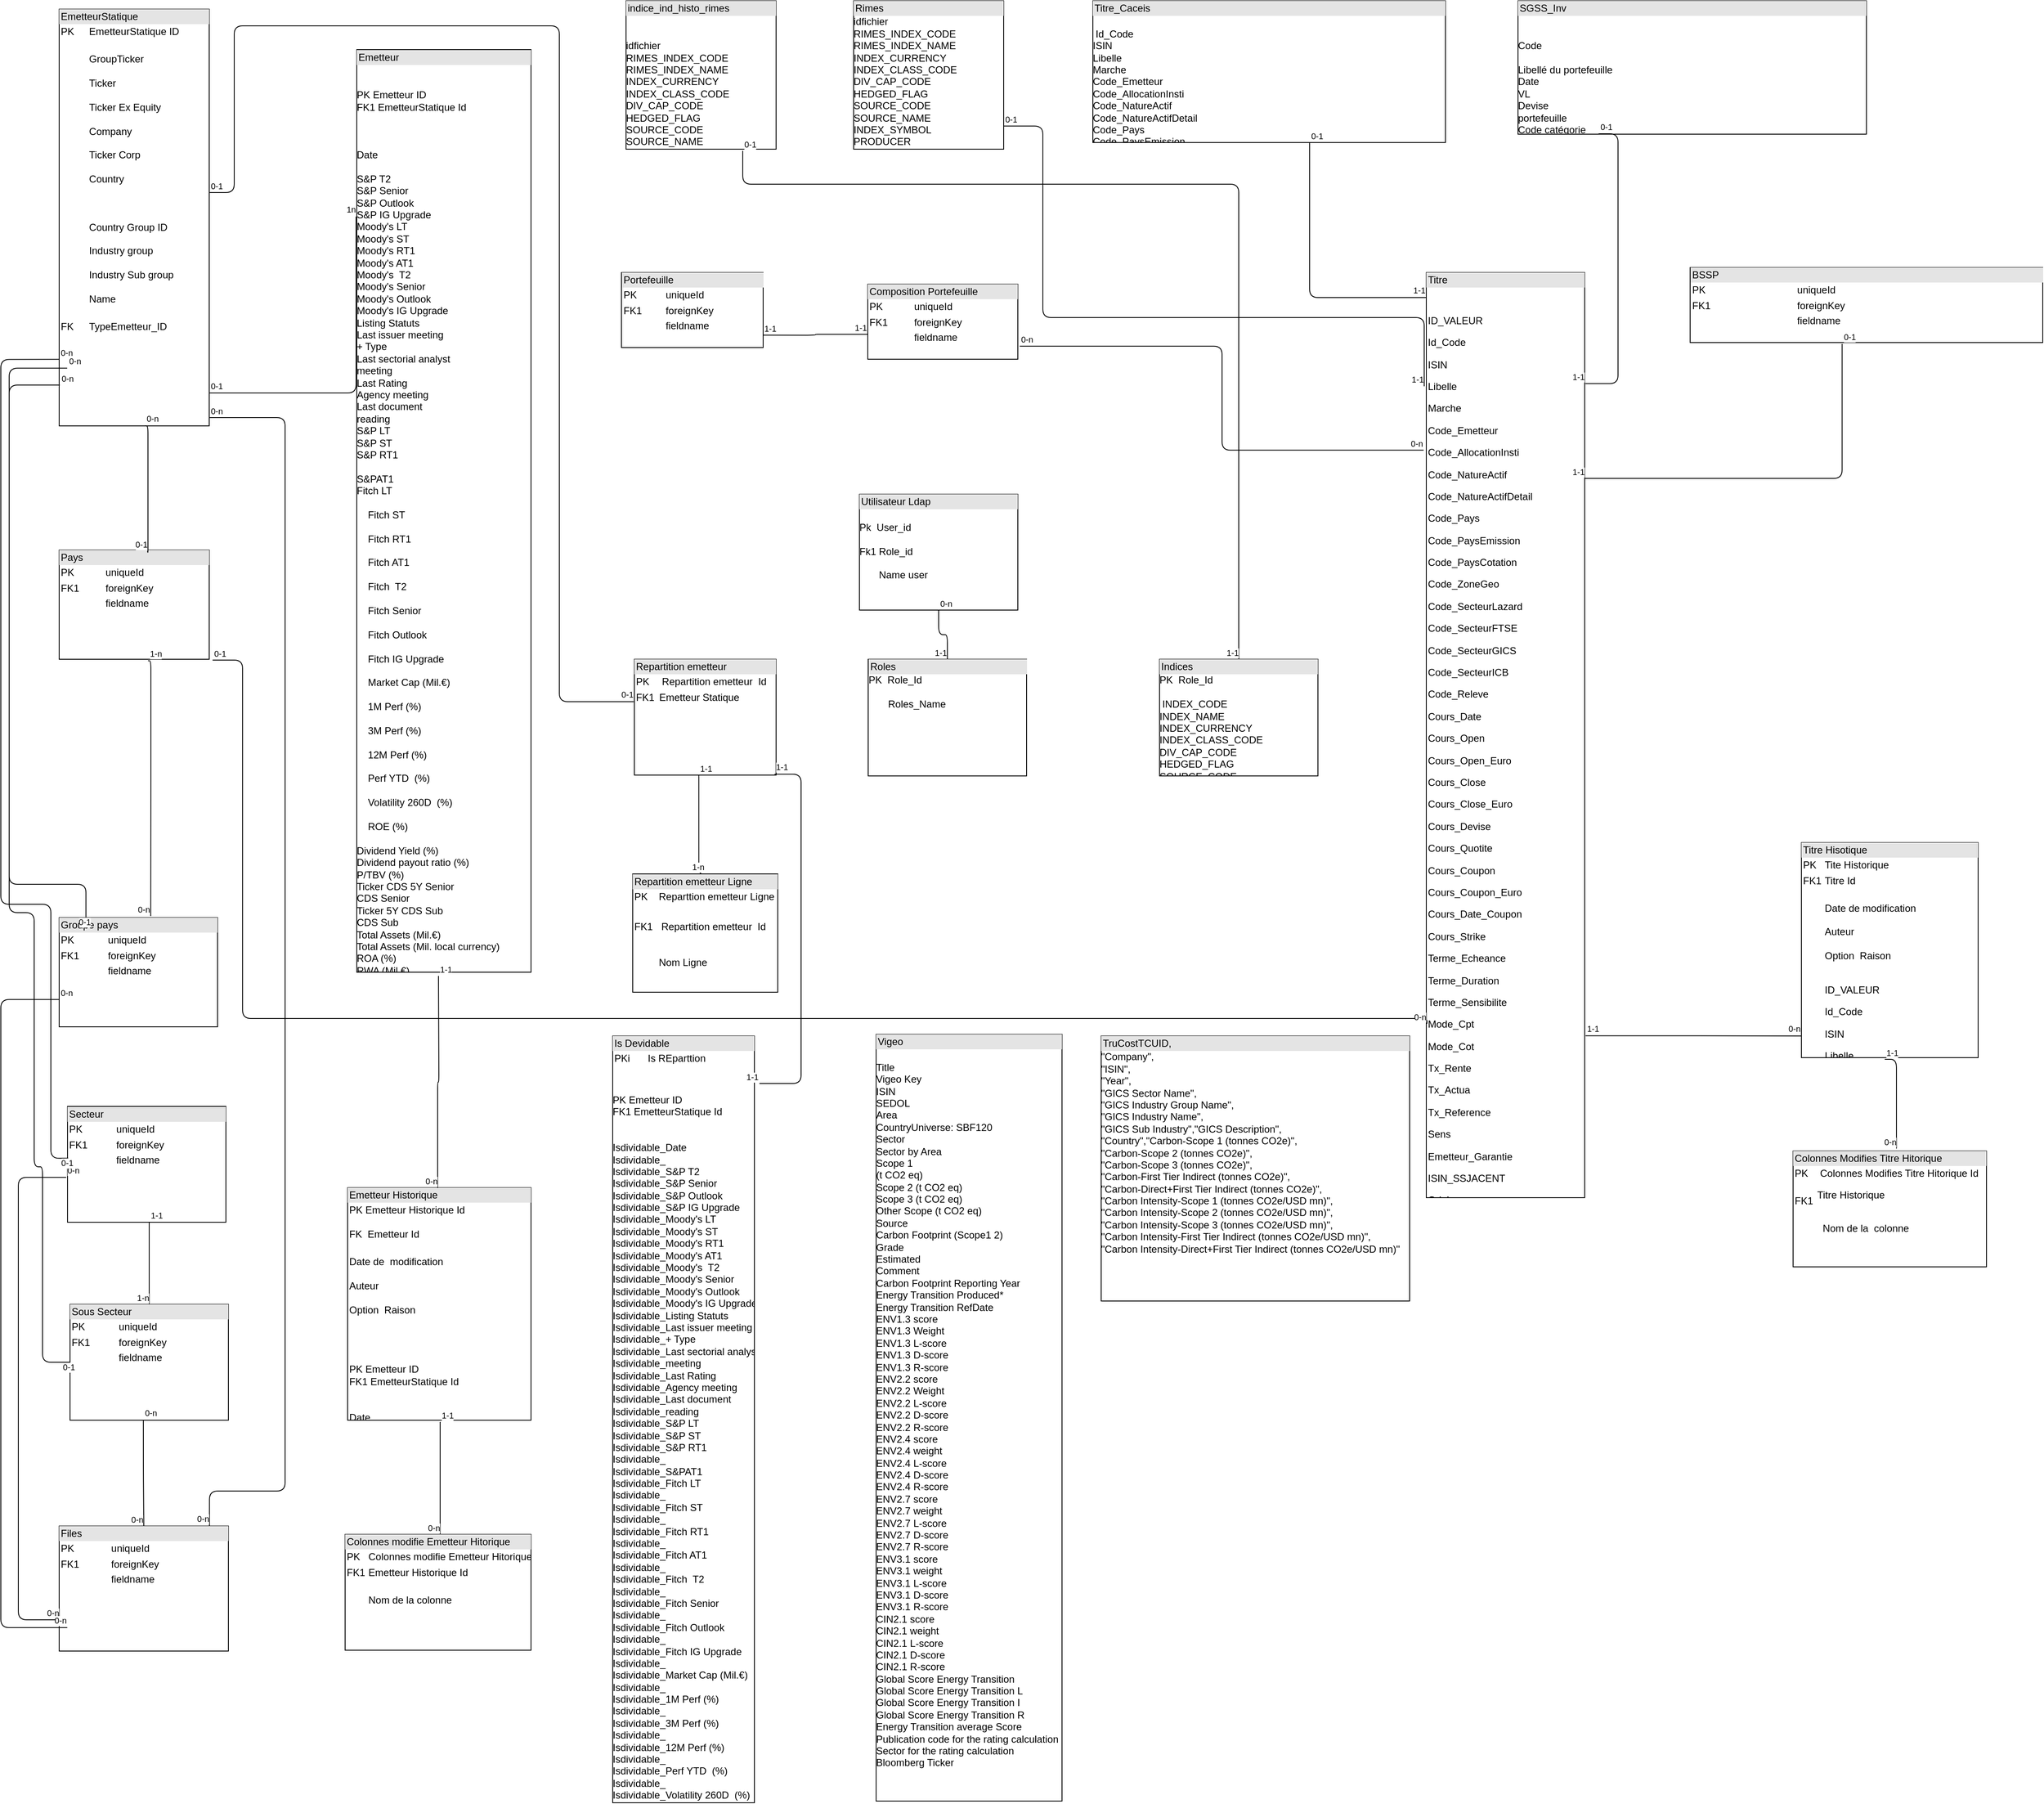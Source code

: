<mxfile version="10.6.3" type="github"><diagram id="TjtUz1pdgcqCLsNkUrOu" name="Page-1"><mxGraphModel dx="1891" dy="1064" grid="1" gridSize="10" guides="1" tooltips="1" connect="1" arrows="1" fold="1" page="1" pageScale="1" pageWidth="827" pageHeight="1169" math="0" shadow="0"><root><mxCell id="0"/><mxCell id="1" parent="0"/><mxCell id="jOjhKFQKecabYzMcPybn-1" value="&lt;div style=&quot;box-sizing: border-box ; width: 100% ; background: #e4e4e4 ; padding: 2px&quot;&gt;EmetteurStatique&lt;/div&gt;&lt;table style=&quot;width: 100% ; font-size: 1em&quot; cellpadding=&quot;2&quot; cellspacing=&quot;0&quot;&gt;&lt;tbody&gt;&lt;tr&gt;&lt;td&gt;PK&lt;/td&gt;&lt;td&gt;EmetteurStatique ID&lt;br&gt;&lt;/td&gt;&lt;/tr&gt;&lt;tr&gt;&lt;td&gt;&lt;br&gt;&lt;/td&gt;&lt;td&gt;&lt;br&gt;GroupTicker&lt;br&gt;&lt;br&gt;Ticker&lt;br&gt;&lt;br&gt;Ticker Ex Equity&lt;br&gt;&lt;br&gt;Company&lt;br&gt;&lt;br&gt;Ticker Corp&lt;br&gt;&lt;br&gt;Country&lt;br&gt;&lt;br&gt;&lt;br&gt;&lt;br&gt;Country Group ID&lt;br&gt;&lt;br&gt;Industry group&lt;br&gt;&lt;br&gt;Industry Sub group&lt;br&gt;&lt;br&gt;Name&lt;br&gt;&lt;br&gt;&lt;/td&gt;&lt;/tr&gt;&lt;tr&gt;&lt;td&gt;FK&amp;nbsp;&amp;nbsp;&lt;/td&gt;&lt;td&gt;TypeEmetteur_ID&lt;br&gt;&lt;/td&gt;&lt;/tr&gt;&lt;/tbody&gt;&lt;/table&gt;" style="verticalAlign=top;align=left;overflow=fill;html=1;" parent="1" vertex="1"><mxGeometry x="80" y="60" width="180" height="500" as="geometry"/></mxCell><mxCell id="jOjhKFQKecabYzMcPybn-2" value="&lt;div style=&quot;box-sizing: border-box ; width: 100% ; background: #e4e4e4 ; padding: 2px&quot;&gt;Emetteur&lt;/div&gt;&lt;br&gt;&lt;div&gt;&lt;br&gt;&lt;/div&gt;&lt;div&gt;PK Emetteur ID&lt;/div&gt;&lt;div&gt;FK1 EmetteurStatique Id&lt;/div&gt;&lt;div&gt;&lt;br&gt;&lt;/div&gt;&lt;div&gt;&lt;br&gt;&lt;/div&gt;&lt;div&gt;&lt;br&gt;&lt;/div&gt;&lt;div&gt;Date&lt;/div&gt;&lt;div&gt;&lt;br&gt;&lt;/div&gt;&lt;div&gt;S&amp;amp;P T2&lt;/div&gt;&lt;div&gt;S&amp;amp;P Senior&lt;/div&gt;&lt;div&gt;S&amp;amp;P Outlook&lt;/div&gt;&lt;div&gt;S&amp;amp;P IG Upgrade&amp;nbsp;&lt;/div&gt;&lt;div&gt;Moody's LT&lt;/div&gt;&lt;div&gt;Moody's ST&lt;/div&gt;&lt;div&gt;Moody's RT1&lt;/div&gt;&lt;div&gt;Moody's AT1&lt;/div&gt;&lt;div&gt;Moody's&amp;nbsp; T2&lt;/div&gt;&lt;div&gt;Moody's Senior&lt;/div&gt;&lt;div&gt;Moody's Outlook&lt;/div&gt;&lt;div&gt;Moody's IG Upgrade&lt;/div&gt;&lt;div&gt;Listing Statuts&lt;/div&gt;&lt;div&gt;Last issuer meeting&amp;nbsp;&lt;/div&gt;&lt;div&gt;+ Type&lt;/div&gt;&lt;div&gt;Last sectorial analyst&amp;nbsp;&lt;/div&gt;&lt;div&gt;meeting&lt;/div&gt;&lt;div&gt;Last Rating&amp;nbsp;&lt;/div&gt;&lt;div&gt;Agency meeting&lt;/div&gt;&lt;div&gt;Last document&lt;/div&gt;&lt;div&gt;reading&amp;nbsp;&lt;/div&gt;&lt;div&gt;S&amp;amp;P LT&lt;/div&gt;&lt;div&gt;S&amp;amp;P ST&lt;/div&gt;&lt;div&gt;S&amp;amp;P RT1&lt;/div&gt;&lt;div&gt;&lt;br&gt;&lt;/div&gt;&lt;div&gt;S&amp;amp;PAT1&lt;/div&gt;&lt;div&gt;Fitch LT&lt;/div&gt;&lt;div&gt;&lt;br&gt;&lt;/div&gt;&lt;div&gt;&amp;nbsp; &amp;nbsp; Fitch ST&lt;/div&gt;&lt;div&gt;&lt;br&gt;&lt;/div&gt;&lt;div&gt;&amp;nbsp; &amp;nbsp; Fitch RT1&lt;/div&gt;&lt;div&gt;&lt;br&gt;&lt;/div&gt;&lt;div&gt;&amp;nbsp; &amp;nbsp; Fitch AT1&lt;/div&gt;&lt;div&gt;&lt;br&gt;&lt;/div&gt;&lt;div&gt;&amp;nbsp; &amp;nbsp; Fitch&amp;nbsp; T2&lt;/div&gt;&lt;div&gt;&lt;br&gt;&lt;/div&gt;&lt;div&gt;&amp;nbsp; &amp;nbsp; Fitch Senior&lt;/div&gt;&lt;div&gt;&lt;br&gt;&lt;/div&gt;&lt;div&gt;&amp;nbsp; &amp;nbsp; Fitch Outlook&lt;/div&gt;&lt;div&gt;&lt;br&gt;&lt;/div&gt;&lt;div&gt;&amp;nbsp; &amp;nbsp; Fitch IG Upgrade&amp;nbsp;&lt;/div&gt;&lt;div&gt;&lt;br&gt;&lt;/div&gt;&lt;div&gt;&amp;nbsp; &amp;nbsp; Market Cap (Mil.€)&lt;/div&gt;&lt;div&gt;&lt;br&gt;&lt;/div&gt;&lt;div&gt;&amp;nbsp; &amp;nbsp; 1M Perf (%)&lt;/div&gt;&lt;div&gt;&lt;br&gt;&lt;/div&gt;&lt;div&gt;&amp;nbsp; &amp;nbsp; 3M Perf (%)&lt;/div&gt;&lt;div&gt;&lt;br&gt;&lt;/div&gt;&lt;div&gt;&amp;nbsp; &amp;nbsp; 12M Perf (%)&lt;/div&gt;&lt;div&gt;&lt;br&gt;&lt;/div&gt;&lt;div&gt;&amp;nbsp; &amp;nbsp; Perf YTD&amp;nbsp; (%)&lt;/div&gt;&lt;div&gt;&lt;br&gt;&lt;/div&gt;&lt;div&gt;&amp;nbsp; &amp;nbsp; Volatility 260D&amp;nbsp; (%)&lt;/div&gt;&lt;div&gt;&lt;br&gt;&lt;/div&gt;&lt;div&gt;&amp;nbsp; &amp;nbsp; ROE (%)&lt;/div&gt;&lt;div&gt;&lt;br&gt;&lt;/div&gt;&lt;div&gt;Dividend Yield (%)&lt;/div&gt;&lt;div&gt;Dividend payout ratio (%)&lt;/div&gt;&lt;div&gt;P/TBV (%)&lt;/div&gt;&lt;div&gt;Ticker CDS 5Y Senior&lt;/div&gt;&lt;div&gt;CDS Senior&lt;/div&gt;&lt;div&gt;Ticker 5Y CDS Sub&lt;/div&gt;&lt;div&gt;CDS Sub&lt;/div&gt;&lt;div&gt;Total Assets (Mil.€)&lt;/div&gt;&lt;div&gt;Total Assets (Mil. local currency)&lt;/div&gt;&lt;div&gt;ROA (%)&lt;/div&gt;&lt;div&gt;RWA (Mil.€)&lt;/div&gt;&lt;div&gt;RWA (Mil. local currency)&lt;/div&gt;&lt;div&gt;Risk Density&lt;/div&gt;&lt;div&gt;Loan (Mil.€)&lt;/div&gt;&lt;div&gt;Loan (Mil.local currency)&lt;/div&gt;&lt;div&gt;&lt;br&gt;&lt;/div&gt;&lt;div&gt;NPA (Mil.€)&lt;/div&gt;&lt;div&gt;&lt;br&gt;&lt;/div&gt;&lt;div&gt;NPA (Mil.local currency)&lt;/div&gt;&lt;div&gt;&lt;br&gt;&lt;/div&gt;&lt;div&gt;NPA/Assets&lt;/div&gt;&lt;div&gt;Foreclosed (Mil.€)&lt;/div&gt;&lt;div&gt;&lt;br&gt;&lt;/div&gt;&lt;div&gt;Foreclosed/Asset&lt;/div&gt;&lt;div&gt;&lt;br&gt;&lt;/div&gt;&lt;div&gt;NPL (Mil.€)&lt;/div&gt;&lt;div&gt;&lt;br&gt;&lt;/div&gt;&lt;div&gt;NPL/Assets&lt;/div&gt;&lt;div&gt;&lt;br&gt;&lt;/div&gt;&lt;div&gt;NPL/Total Loans&lt;/div&gt;&lt;div&gt;&lt;br&gt;&lt;/div&gt;&lt;div&gt;Equity (Mil.€)&lt;/div&gt;&lt;div&gt;&lt;br&gt;&lt;/div&gt;&lt;div&gt;Equity (Mil.local currency)&lt;/div&gt;&lt;div&gt;&lt;br&gt;&lt;/div&gt;&lt;div&gt;NBI (Mil.€)&lt;/div&gt;&lt;div&gt;&lt;br&gt;&lt;/div&gt;&lt;div&gt;NBI (Mil.local currency)&lt;/div&gt;&lt;div&gt;&lt;br&gt;&lt;/div&gt;&lt;div&gt;NII (Mil.€)&lt;/div&gt;&lt;div&gt;&lt;br&gt;&lt;/div&gt;&lt;div&gt;NII (Mil.€)&lt;/div&gt;&lt;div&gt;&lt;br&gt;&lt;/div&gt;&lt;div&gt;c&lt;/div&gt;&lt;div&gt;&lt;br&gt;&lt;/div&gt;&lt;div&gt;NIM (%)&lt;/div&gt;&lt;div&gt;&lt;br&gt;&lt;/div&gt;&lt;div&gt;Net Profit (Mil.€)&lt;/div&gt;&lt;div&gt;&lt;br&gt;&lt;/div&gt;&lt;div&gt;Net Profit (Mil.local currency)&lt;/div&gt;&lt;div&gt;&lt;br&gt;&lt;/div&gt;&lt;div&gt;NII/NBI&lt;/div&gt;&lt;div&gt;&lt;br&gt;&lt;/div&gt;&lt;div&gt;Fees &amp;amp; Commissions&lt;/div&gt;&lt;div&gt;&lt;br&gt;&lt;/div&gt;&lt;div&gt;Fees/NBI&lt;/div&gt;&lt;div&gt;&lt;br&gt;&lt;/div&gt;&lt;div&gt;Efficiency Ratio (%)&lt;/div&gt;&lt;div&gt;&lt;br&gt;&lt;/div&gt;&lt;div&gt;Coverage Ratio (%)&lt;/div&gt;&lt;div&gt;&lt;br&gt;&lt;/div&gt;&lt;div&gt;Texas Ratio (%)&lt;/div&gt;&lt;div&gt;&lt;br&gt;&lt;/div&gt;&lt;div&gt;PPI (Mil.€)&lt;/div&gt;&lt;div&gt;&lt;br&gt;&lt;/div&gt;&lt;div&gt;Provisions (Mil.€)&lt;/div&gt;&lt;div&gt;&lt;br&gt;&lt;/div&gt;&lt;div&gt;Provisions/PPI&lt;/div&gt;&lt;div&gt;&lt;br&gt;&lt;/div&gt;&lt;div&gt;CET1 Real FL&lt;/div&gt;&lt;div&gt;&lt;br&gt;&lt;/div&gt;&lt;div&gt;Margin FL&lt;/div&gt;&lt;div&gt;&lt;br&gt;&lt;/div&gt;&lt;div&gt;Total CET1 Req FL&lt;/div&gt;&lt;div&gt;&lt;br&gt;&lt;/div&gt;&lt;div&gt;CCB&lt;/div&gt;&lt;div&gt;&lt;br&gt;&lt;/div&gt;&lt;div&gt;Syst. Buffer&lt;/div&gt;&lt;div&gt;&lt;br&gt;&lt;/div&gt;&lt;div&gt;G-SII&lt;/div&gt;&lt;div&gt;&lt;br&gt;&lt;/div&gt;&lt;div&gt;O-SII&lt;/div&gt;&lt;div&gt;&lt;br&gt;&lt;/div&gt;&lt;div&gt;CCyB&lt;/div&gt;&lt;div&gt;&lt;br&gt;&lt;/div&gt;&lt;div&gt;P1 - CET1&lt;/div&gt;&lt;div&gt;&lt;br&gt;&lt;/div&gt;&lt;div&gt;P2R - CET1&lt;/div&gt;&lt;div&gt;&lt;br&gt;&lt;/div&gt;&lt;div&gt;Impact CET1 Stress Test 2018&lt;/div&gt;&lt;div&gt;&lt;br&gt;&lt;/div&gt;&lt;div&gt;T1 Ratio (FL)&lt;/div&gt;&lt;div&gt;&lt;br&gt;&lt;/div&gt;&lt;div&gt;&lt;br&gt;&lt;/div&gt;&lt;div&gt;Total Tier 1 Req FL&lt;/div&gt;&lt;div&gt;&lt;br&gt;&lt;/div&gt;&lt;div&gt;P1 - AT1&lt;/div&gt;&lt;div&gt;&lt;br&gt;&lt;/div&gt;&lt;div&gt;P2R - AT1&lt;/div&gt;&lt;div&gt;&lt;br&gt;&lt;/div&gt;&lt;div&gt;Tier 2 Real FL&lt;/div&gt;&lt;div&gt;&lt;br&gt;&lt;/div&gt;&lt;div&gt;&amp;nbsp; &amp;nbsp; Total Tier 2 Req FL&lt;/div&gt;&lt;div&gt;&lt;br&gt;&lt;/div&gt;&lt;div&gt;P1-Tier 2&lt;/div&gt;&lt;div&gt;&lt;br&gt;&lt;/div&gt;&lt;div&gt;P2R - Tier 2&lt;/div&gt;&lt;div&gt;&lt;br&gt;&lt;/div&gt;&lt;div&gt;Total Capital Real FL&lt;/div&gt;&lt;div&gt;&lt;br&gt;&lt;/div&gt;&lt;div&gt;RWA (Ccy)&lt;/div&gt;&lt;div&gt;&lt;br&gt;&lt;/div&gt;&lt;div&gt;ADI 2017CCY (in millions)&lt;/div&gt;&lt;div&gt;&lt;br&gt;&lt;/div&gt;&lt;div&gt;Leverage Ratio&lt;/div&gt;&lt;div&gt;&lt;br&gt;&lt;/div&gt;&lt;div&gt;MREL Requirement&lt;/div&gt;&lt;div&gt;&lt;br&gt;&lt;/div&gt;&lt;div&gt;MREL&lt;/div&gt;&lt;div&gt;&lt;br&gt;&lt;/div&gt;&lt;div&gt;MREL Composition&lt;/div&gt;&lt;div&gt;&lt;br&gt;&lt;/div&gt;&lt;div&gt;&lt;br&gt;&lt;/div&gt;&lt;div&gt;Loan/Deposits (%)&lt;/div&gt;&lt;div&gt;&lt;br&gt;&lt;/div&gt;&lt;div&gt;Gross Revenue (Mil.€)&lt;/div&gt;&lt;div&gt;&lt;br&gt;&lt;/div&gt;&lt;div&gt;Gross Revenue (Mil.local currency)&lt;/div&gt;&lt;div&gt;&lt;br&gt;&lt;/div&gt;&lt;div&gt;Deposits (Mil.€)&lt;/div&gt;&lt;div&gt;&lt;br&gt;&lt;/div&gt;&lt;div&gt;Deposits (Mil.local currency)&lt;/div&gt;&lt;div&gt;Total Investments LT (Mil.€)&lt;/div&gt;&lt;div&gt; Fixed Income/Trading Invest&lt;/div&gt;&lt;div&gt;Fixed Income/Trading&amp;nbsp;&lt;/div&gt;&lt;div&gt;Invest to TI&lt;/div&gt;&lt;div&gt;Loans &amp;amp; Mortgages Invest&lt;/div&gt;&lt;div&gt;Loans &amp;amp; Mortgages&amp;nbsp;&lt;/div&gt;&lt;div&gt;Invest to TI&lt;/div&gt;&lt;div&gt;Fixed Income Securities&lt;/div&gt;&lt;div&gt;-HTM Invest&lt;/div&gt;&lt;div&gt;Fixed Income Securities&lt;/div&gt;&lt;div&gt;-HTM Invest to TI&lt;/div&gt;&lt;div&gt;Equity Securities&lt;/div&gt;&lt;div&gt;Equity Securities to TI&lt;/div&gt;&lt;div&gt;Real Estate Investments&lt;/div&gt;&lt;div&gt;Real Estate Investments to TI&lt;/div&gt;&lt;div&gt;Other Investments&lt;/div&gt;&lt;div&gt;Other Investments to TI&lt;/div&gt;&lt;div&gt;Equity %&lt;/div&gt;&lt;div&gt;Total Liabilities (Mil.€)&lt;/div&gt;&lt;div&gt;Total Liabilities&lt;/div&gt;&lt;div&gt; (Mil.local currency)&lt;/div&gt;&lt;div&gt;Net premium revenue (Mil.€)&lt;/div&gt;&lt;div&gt;Net premium revenue&amp;nbsp;&lt;/div&gt;&lt;div&gt;(Mil.local currency)&lt;/div&gt;&lt;div&gt;Net premium revenue&amp;nbsp;&lt;/div&gt;&lt;div&gt;Life (Mil.€)&lt;/div&gt;&lt;div&gt;Net premium revenue&amp;nbsp;&lt;/div&gt;&lt;div&gt;Life (Mil.local currency)&lt;/div&gt;&lt;div&gt;Net Premium Life to&amp;nbsp;&lt;/div&gt;&lt;div&gt;Total Net Premium&lt;/div&gt;&lt;div&gt;Net premium revenue&lt;/div&gt;&lt;div&gt;Non Life (Mil.€)&lt;/div&gt;&lt;div&gt;Net premium revenue&amp;nbsp;&lt;/div&gt;&lt;div&gt;Non Life (Mil.local currency)&lt;/div&gt;&lt;div&gt;Net Premium Non&amp;nbsp;&lt;/div&gt;&lt;div&gt;Life to Total Net Premium&lt;/div&gt;&lt;div&gt;Operating Income (Mil.€)&lt;/div&gt;&lt;div&gt;Operating Income&amp;nbsp;&lt;/div&gt;&lt;div&gt;(Mil.local currency)&lt;/div&gt;&lt;div&gt;Net Income (Mil.€)&lt;/div&gt;&lt;div&gt;Net Income (Mil.local currency)&lt;/div&gt;&lt;div&gt;Operating Margin (%)&lt;/div&gt;&lt;div&gt;Net Income Margin (%)&lt;/div&gt;&lt;div&gt;Gross Premium Written (life)&lt;/div&gt;&lt;div&gt;Gross Premium Written (Non life)&lt;/div&gt;&lt;div&gt;Combined Ratio (Non life) (%)&lt;/div&gt;&lt;div&gt;Loss Ratio (Non Life) (%)&lt;/div&gt;&lt;div&gt;Expense Ratio (Non Life) (%)&lt;/div&gt;&lt;div&gt;Benefit Ratio (Life) (%)&lt;/div&gt;&lt;div&gt;Cost Ratio (life) (%)&lt;/div&gt;&lt;div&gt;SCR (%)&lt;/div&gt;&lt;div&gt;MCR (%)&lt;/div&gt;&lt;div&gt;Currency&lt;/div&gt;&lt;div&gt;Period&lt;/div&gt;&lt;div&gt;PL&lt;/div&gt;&lt;div&gt;BS&lt;/div&gt;&lt;div&gt;Capital&lt;/div&gt;&lt;div&gt;&lt;br&gt;&lt;/div&gt;&lt;div&gt;Liquidity&lt;/div&gt;&lt;div&gt;&lt;br&gt;&lt;/div&gt;&lt;div&gt;TLTRO 2&lt;/div&gt;&lt;div&gt;&lt;br&gt;&lt;/div&gt;&lt;div&gt;Strategy &amp;amp; Guidances&lt;/div&gt;&lt;div&gt;Comments&lt;/div&gt;&lt;div&gt;Strategy&lt;/div&gt;&lt;div&gt;Rating Agencies&lt;/div&gt;&lt;div&gt;&lt;br&gt;&lt;/div&gt;&lt;div&gt;Investment Thesis&lt;/div&gt;&lt;div&gt;&lt;br&gt;&lt;/div&gt;&lt;div&gt;SRI Comments&lt;/div&gt;&lt;div&gt;Newsflow&lt;/div&gt;&lt;div&gt;Plan&lt;/div&gt;&lt;div&gt;Executed&lt;/div&gt;&lt;div&gt;Plan 1&lt;/div&gt;&lt;div&gt;Executed 1&amp;nbsp;&lt;/div&gt;&lt;div&gt;Plan 2&amp;nbsp;&lt;/div&gt;&lt;div&gt;Executed 2&lt;/div&gt;&lt;div&gt;GLOBAL FUNDING TARGET&lt;/div&gt;&lt;div&gt;Issuance program: Covered&lt;/div&gt;&lt;div&gt;Realized&lt;/div&gt;&lt;div&gt;Issuance program: Senior&lt;/div&gt;&lt;div&gt;Realized&amp;nbsp;&lt;/div&gt;&lt;div&gt;Issuance program: Tier 2&lt;/div&gt;&lt;div&gt;Realized&lt;/div&gt;&lt;div&gt;Issuance program: RT1&lt;/div&gt;&lt;div&gt;Realized&lt;/div&gt;&lt;div&gt;&lt;br&gt;&lt;/div&gt;&lt;div&gt;ssuance program: Secured&lt;/div&gt;&lt;div&gt;&lt;br&gt;&lt;/div&gt;&lt;div&gt;Realized&lt;/div&gt;&lt;div&gt;&lt;br&gt;&lt;/div&gt;&lt;div&gt;ssuance program: Senior preferred/unsecured&lt;/div&gt;&lt;div&gt;&lt;br&gt;&lt;/div&gt;&lt;div&gt;Realized&lt;/div&gt;&lt;div&gt;&lt;br&gt;&lt;/div&gt;&lt;div&gt;Issuance program: NPS&lt;/div&gt;&lt;div&gt;&lt;br&gt;&lt;/div&gt;&lt;div&gt;Realized&lt;/div&gt;&lt;div&gt;&lt;br&gt;&lt;/div&gt;&lt;div&gt;Issuance program: AT1&lt;/div&gt;&lt;div&gt;&lt;br&gt;&lt;/div&gt;&lt;div&gt;Realized&lt;/div&gt;&lt;div&gt;Vigeo Score HR&lt;/div&gt;&lt;div&gt;Vigeo Score ENV&lt;/div&gt;&lt;div&gt;Vigeo Score C&amp;amp;S&lt;/div&gt;&lt;div&gt;Vigeo Score CG&lt;/div&gt;&lt;div&gt;Vigeo Score CIN&lt;/div&gt;&lt;div&gt;Vigeo Score HRts&lt;/div&gt;&lt;div&gt;Vigeo Score Total&lt;/div&gt;&lt;div&gt;Trucost Issuance Scope 1&lt;/div&gt;&lt;div&gt;Trucost Issuance Scope 2&lt;/div&gt;&lt;div&gt;Trucost Carbon Intensity-Scope&amp;nbsp;&lt;/div&gt;&lt;div&gt;1 (tonnes CO2e/USD mn)&lt;/div&gt;&lt;div&gt;Trucost Carbon Intensity-Scope&amp;nbsp;&lt;/div&gt;&lt;div&gt;2 (tonnes CO2e/USD mn)&lt;/div&gt;&lt;div&gt;Analyst&lt;/div&gt;&lt;div&gt;2nd Analyst&lt;/div&gt;&lt;div&gt;IR Mail&lt;/div&gt;&lt;div&gt;IR Phone&lt;/div&gt;&lt;div&gt;Credit quality&lt;/div&gt;&lt;div&gt;Credit trend&lt;/div&gt;&lt;div&gt;RV Senior&lt;/div&gt;&lt;div&gt;RV Sub&lt;/div&gt;&lt;div&gt;One pager ?&lt;/div&gt;&lt;div&gt;Currency&lt;/div&gt;&lt;div&gt;&lt;br&gt;&lt;/div&gt;&lt;div&gt;&lt;div&gt;&lt;span&gt;comments /Last comments&amp;nbsp;&lt;/span&gt;&lt;/div&gt;&lt;div&gt;&lt;span&gt;Rating Moodys&lt;/span&gt;&lt;/div&gt;&lt;div&gt;&lt;span&gt;Rating S&amp;amp;P&lt;/span&gt;&lt;/div&gt;&lt;div&gt;&lt;span&gt;Rating Fitch&lt;/span&gt;&lt;/div&gt;&lt;div&gt;&lt;span&gt;ESG Score&lt;/span&gt;&lt;/div&gt;&lt;div&gt;&lt;span&gt;Fundamental Score&lt;/span&gt;&lt;/div&gt;&lt;div&gt;&lt;span&gt;Trend&lt;/span&gt;&lt;/div&gt;&lt;div&gt;&lt;span&gt;Relative Value Score&amp;nbsp; Senior&lt;/span&gt;&lt;/div&gt;&lt;div&gt;&lt;span&gt;Relative Value Score Sub&lt;/span&gt;&lt;/div&gt;&lt;div&gt;&lt;span&gt;Do you consider this issuer is currently able to face its 1Y and 2Y senior issues (final credit risk)?&amp;nbsp;&lt;/span&gt;&lt;/div&gt;&lt;div&gt;&lt;span&gt;Do you consider the spreads of the issuer will not significantly widen compared to its peers for the coming 12 months on the short part of the curve, 1D-2Y (volatility)?&amp;nbsp;&lt;/span&gt;&lt;/div&gt;&lt;/div&gt;&lt;div&gt;&lt;br&gt;&lt;/div&gt;&lt;br&gt;&lt;br&gt;&lt;br&gt;&lt;br&gt;&lt;br&gt;&lt;br&gt;&lt;br&gt;&lt;br&gt;&lt;br&gt;&lt;br&gt;&lt;br&gt;&lt;br&gt;&lt;br&gt;&lt;br&gt;&lt;br&gt;&lt;br&gt;&lt;table&gt;&lt;tbody&gt;&lt;tr&gt;&lt;td&gt;&lt;br&gt;&lt;/td&gt;&lt;/tr&gt;&lt;/tbody&gt;&lt;/table&gt;" style="verticalAlign=top;align=left;overflow=fill;html=1;" parent="1" vertex="1"><mxGeometry x="437" y="108.5" width="209" height="1107" as="geometry"/></mxCell><mxCell id="jOjhKFQKecabYzMcPybn-4" value="&lt;div style=&quot;box-sizing: border-box ; width: 100% ; background: #e4e4e4 ; padding: 2px&quot;&gt;Titre&lt;/div&gt;&lt;table style=&quot;width: 100% ; font-size: 1em&quot; cellpadding=&quot;2&quot; cellspacing=&quot;0&quot;&gt;&lt;tbody&gt;&lt;tr&gt;&lt;td&gt;&lt;br&gt;&lt;/td&gt;&lt;td&gt;&lt;/td&gt;&lt;/tr&gt;&lt;tr&gt;&lt;td&gt;&lt;p&gt;ID_VALEUR &lt;/p&gt;&lt;p&gt;Id_Code &lt;/p&gt;&lt;p&gt;ISIN &lt;/p&gt;&lt;p&gt;Libelle &lt;/p&gt;&lt;p&gt;Marche &lt;/p&gt;&lt;p&gt;Code_Emetteur &lt;/p&gt;&lt;p&gt;Code_AllocationInsti &lt;/p&gt;&lt;p&gt;Code_NatureActif &lt;/p&gt;&lt;p&gt;Code_NatureActifDetail &lt;/p&gt;&lt;p&gt;Code_Pays &lt;/p&gt;&lt;p&gt;Code_PaysEmission &lt;/p&gt;&lt;p&gt;Code_PaysCotation &lt;/p&gt;&lt;p&gt;Code_ZoneGeo &lt;/p&gt;&lt;p&gt;Code_SecteurLazard &lt;/p&gt;&lt;p&gt;Code_SecteurFTSE &lt;/p&gt;&lt;p&gt;Code_SecteurGICS &lt;/p&gt;&lt;p&gt;Code_SecteurICB &lt;/p&gt;&lt;p&gt;Code_Releve &lt;/p&gt;&lt;p&gt;Cours_Date &lt;/p&gt;&lt;p&gt;Cours_Open &lt;/p&gt;&lt;p&gt;Cours_Open_Euro &lt;/p&gt;&lt;p&gt;Cours_Close &lt;/p&gt;&lt;p&gt;Cours_Close_Euro &lt;/p&gt;&lt;p&gt;Cours_Devise &lt;/p&gt;&lt;p&gt;Cours_Quotite &lt;/p&gt;&lt;p&gt;Cours_Coupon &lt;/p&gt;&lt;p&gt;Cours_Coupon_Euro &lt;/p&gt;&lt;p&gt;Cours_Date_Coupon &lt;/p&gt;&lt;p&gt;Cours_Strike &lt;/p&gt;&lt;p&gt;Terme_Echeance &lt;/p&gt;&lt;p&gt;Terme_Duration &lt;/p&gt;&lt;p&gt;Terme_Sensibilite &lt;/p&gt;&lt;p&gt;Mode_Cpt &lt;/p&gt;&lt;p&gt;Mode_Cot &lt;/p&gt;&lt;p&gt;Tx_Rente &lt;/p&gt;&lt;p&gt;Tx_Actua &lt;/p&gt;&lt;p&gt;Tx_Reference &lt;/p&gt;&lt;p&gt;Sens &lt;/p&gt;&lt;p&gt;Emetteur_Garantie &lt;/p&gt;&lt;p&gt;ISIN_SSJACENT &lt;/p&gt;&lt;p&gt;Origine &lt;/p&gt;&lt;p&gt;IsOPCVM &lt;/p&gt;&lt;p&gt;OPCVM_MAISON &lt;/p&gt;&lt;p&gt;OPCVM_NUMCLI &lt;/p&gt;&lt;p&gt;OPCVM_CLASSIFICATION &lt;/p&gt;&lt;p&gt;Releve_Code_Actif &lt;/p&gt;&lt;p&gt;Releve_Code_Zone_Geo &lt;/p&gt;&lt;p&gt;Reuters_RIC &lt;/p&gt;&lt;p&gt;Reuters_Quote_Id &lt;/p&gt;&lt;p&gt;Reuters_Org_Id &lt;/p&gt;&lt;p&gt;Reuters_IsRealTime &lt;/p&gt;&lt;p&gt;Reuters_Priority &lt;/p&gt;&lt;p&gt;Gestion_IsEligiblePEA &lt;/p&gt;&lt;p&gt;Gestion_IsCote &lt;/p&gt;&lt;p&gt;Cours_OPCVM_Date &lt;/p&gt;&lt;p&gt;Cours_OPCVM_Open &lt;/p&gt;&lt;p&gt;Cours_OPCVM_Open_Euro &lt;/p&gt;&lt;p&gt;Cours_OPCVM_Close &lt;/p&gt;&lt;p&gt;Cours_OPCVM_Close_Euro &lt;/p&gt;&lt;p&gt;Cours_OPCVM_Coupon &lt;/p&gt;&lt;p&gt;Cours_OPCVM_Coupon_Euro &lt;/p&gt;&lt;p&gt;Cours_OPCVM_Date_Coupon &lt;/p&gt;&lt;p&gt;OPCVM_DURATION_C &lt;/p&gt;&lt;p&gt;OPCVM_TXACTUA_C &lt;/p&gt;&lt;p&gt;OPCVM_Sensi_C &lt;/p&gt;&lt;p&gt;OPCVM_DURATION_P &lt;/p&gt;&lt;p&gt;OPCVM_TXACTUA_P &lt;/p&gt;&lt;p&gt;OPCVM_Sensi_P &lt;/p&gt;&lt;p&gt;NB_Actions &lt;/p&gt;&lt;p&gt;NB_Actions_Date &lt;/p&gt;&lt;p&gt;Terme_Callable &lt;/p&gt;&lt;p&gt;Terme_Date_Call &lt;/p&gt;&lt;p&gt;Terme_Tx_Actua_Bloomberg &lt;/p&gt;&lt;p&gt;Terme_Sensi_Bloomberg &lt;/p&gt;&lt;p&gt;Derives_Categorie_ss_jacent &lt;/p&gt;&lt;p&gt;Derives_Tx_Nominal &lt;/p&gt;&lt;p&gt;Derives_Date_Emission &lt;/p&gt;&lt;p&gt;Derives_Duree_emprunt &lt;/p&gt;&lt;p&gt;Derives_IsLivrable &lt;/p&gt;&lt;p&gt;Date_Maj &lt;/p&gt;&lt;p&gt;Date_Cloture &lt;/p&gt;&lt;p&gt;OPCVM_NBDEC &lt;/p&gt;&lt;p&gt;CDEVEM &lt;/p&gt;&lt;p&gt;CNATEM &lt;/p&gt;&lt;p&gt;FORMEX &lt;/p&gt;&lt;p&gt;COBCNV &lt;/p&gt;&lt;p&gt;COBTXV &lt;/p&gt;&lt;p&gt;COBSER &lt;/p&gt;&lt;p&gt;CEUROB &lt;/p&gt;&lt;p&gt;COBECH &lt;/p&gt;&lt;p&gt;CSOUMDDG &lt;/p&gt;&lt;p&gt;CPLVAL &lt;/p&gt;&lt;p&gt;CCOTFR &lt;/p&gt;&lt;p&gt;CCOTET &lt;/p&gt;&lt;p&gt;PDCVREF &lt;/p&gt;&lt;p&gt;VOLATILITE &lt;/p&gt;&lt;p&gt;PREMIS &lt;/p&gt;&lt;p&gt;MREMBT &lt;/p&gt;&lt;p&gt;TYPVAL &lt;/p&gt;&lt;p&gt;DEMAT &lt;/p&gt;&lt;p&gt;VALSICO &lt;/p&gt;&lt;p&gt;Code_Releve_Pays &lt;/p&gt;&lt;p&gt;Code_Releve_Nature &lt;/p&gt;&lt;p&gt;Notation_SP &lt;/p&gt;&lt;p&gt;Notation_SP_Type &lt;/p&gt;&lt;p&gt;Notation_SP_Date &lt;/p&gt;&lt;p&gt;Notation_M &lt;/p&gt;&lt;p&gt;Notation_M_Type &lt;/p&gt;&lt;p&gt;Notation_M_Date &lt;/p&gt;&lt;p&gt;DDIVIX &lt;/p&gt;&lt;p&gt;RDIVIS &lt;/p&gt;&lt;p&gt;CoefAction &lt;/p&gt;&lt;p&gt;Cours_Close_FinMois &lt;/p&gt;&lt;p&gt;Devise1 &lt;/p&gt;&lt;p&gt;Devise2 &lt;/p&gt;&lt;p&gt;DateCloture &lt;/p&gt;&lt;p&gt;Active &lt;/p&gt;&lt;p&gt;Tx_Type &lt;/p&gt;&lt;p&gt;Tx_Code &lt;/p&gt;&lt;p&gt;Tx_Courbe_Revalo &lt;/p&gt;&lt;p&gt;Tx_Marge_Courbe_Revalo &lt;/p&gt;&lt;p&gt;Tx_Date_Marge_CR &lt;/p&gt;&lt;p&gt;IsStepUp &lt;/p&gt;&lt;p&gt;RangSubord &lt;/p&gt;&lt;p&gt;IsHybride &lt;/p&gt;&lt;p&gt;IsPerpetuelle &lt;/p&gt;&lt;p&gt;IVALTTF &lt;/p&gt;&lt;p&gt;DINOUTTTF &lt;/p&gt;&lt;p&gt;AGDR &lt;/p&gt;&lt;p&gt;INTEGDERIVE &lt;/p&gt;&lt;p&gt;CDEVEXPO &lt;/p&gt;&lt;p&gt;RATIO_CONVERS &lt;/p&gt;&lt;p&gt;DATE_DEB_CONV &lt;/p&gt;&lt;p&gt;DATE_FIN_CONV &lt;/p&gt;&lt;p&gt;DELTA_CONVERS &lt;/p&gt;&lt;p&gt;CSOUMIRS &lt;/p&gt;&lt;p&gt;CREFIS &lt;/p&gt;&lt;p&gt;NOTATION_F &lt;/p&gt;&lt;p&gt;NOTATION_F_TYPE &lt;/p&gt;&lt;p&gt;NOTATION_F_DATE &lt;/p&gt;&lt;p&gt;Ref_SWAP &lt;/p&gt;&lt;p&gt;PEA_PME_ADMIS &lt;/p&gt;&lt;p&gt;PEA_PME_TIT_NC &lt;/p&gt;&lt;p&gt;CODEVISIN_D &lt;/p&gt;&lt;p&gt;SR_MONTANT &lt;/p&gt;&lt;p&gt;CIC &lt;/p&gt;&lt;p&gt;CIC_CALL &lt;/p&gt;&lt;p&gt;CIC_PUT &lt;/p&gt;&lt;p&gt;AIFM_SubAssetCode &lt;/p&gt;&lt;p&gt;AIFM_SubAssetCode_TurnOver &lt;/p&gt;&lt;p&gt;Code_Liquidite &lt;/p&gt;&lt;p&gt;Code_PERFORMANCES_ESPEREE &lt;/p&gt;&lt;p&gt;PDCVRF &lt;/p&gt;&lt;p&gt;FLT_SPREAD &lt;/p&gt;&lt;p&gt;REDEMP_VAL &lt;/p&gt;&lt;p&gt;IS_SECURED &lt;/p&gt;&lt;p&gt;IS_COVERED &lt;/p&gt;&lt;p&gt;CNVX_Mid &lt;/p&gt;&lt;p&gt;Profil_Option &lt;/p&gt;&lt;p&gt;Nb_Droits_Vote &lt;/p&gt;&lt;p&gt;Nb_Droits_Vote_Bloomberg &lt;/p&gt;&lt;p&gt;NB_ACTION_Bloomberg &lt;/p&gt;&lt;p&gt;DATNBACT_Bloomberg &lt;/p&gt;&lt;p&gt;Nb_Droits_Vote_Regulateur &lt;/p&gt;&lt;p&gt;Nb_Actions_Regulateur &lt;/p&gt;&lt;p&gt;Indicateur_priorite_droits_votes &lt;/p&gt;&lt;p&gt;Indicateur_priorite_nb_Actions &lt;/p&gt;&lt;p&gt;Date_Nb_Actions_Regulateur &lt;/p&gt;&lt;p&gt;Code_Regulateur&lt;/p&gt;&lt;br&gt;&lt;br&gt;&lt;/td&gt;&lt;td&gt;&lt;br&gt;&lt;/td&gt;&lt;/tr&gt;&lt;/tbody&gt;&lt;/table&gt;&lt;br&gt;&lt;br&gt;" style="verticalAlign=top;align=left;overflow=fill;html=1;" parent="1" vertex="1"><mxGeometry x="1720" y="376" width="190" height="1110" as="geometry"/></mxCell><mxCell id="jOjhKFQKecabYzMcPybn-5" value="&lt;div style=&quot;box-sizing: border-box ; width: 100% ; background: #e4e4e4 ; padding: 2px&quot;&gt;Titre_Caceis&lt;/div&gt;&lt;br&gt;&amp;nbsp;&lt;span&gt;Id_Code&lt;/span&gt;&lt;div&gt;ISIN&lt;/div&gt;&lt;div&gt;Libelle&lt;/div&gt;&lt;div&gt;Marche&lt;/div&gt;&lt;div&gt;Code_Emetteur&lt;/div&gt;&lt;div&gt;Code_AllocationInsti&lt;/div&gt;&lt;div&gt;Code_NatureActif&lt;/div&gt;&lt;div&gt;Code_NatureActifDetail&lt;/div&gt;&lt;div&gt;Code_Pays&lt;/div&gt;&lt;div&gt;Code_PaysEmission&lt;/div&gt;&lt;div&gt;Code_PaysCotation&lt;/div&gt;&lt;div&gt;Code_ZoneGeo&lt;/div&gt;&lt;div&gt;Code_SecteurLazard&lt;/div&gt;&lt;div&gt;Code_SecteurFTSE&lt;/div&gt;&lt;div&gt;Code_SecteurGICS&lt;/div&gt;&lt;div&gt;Code_SecteurICB&lt;/div&gt;&lt;div&gt;Code_Releve&lt;/div&gt;&lt;div&gt;Cours_Date&lt;/div&gt;&lt;div&gt;Cours_Open&lt;/div&gt;&lt;div&gt;Cours_Open_Euro&lt;/div&gt;&lt;div&gt;Cours_Close&lt;/div&gt;&lt;div&gt;Cours_Close_Euro&lt;/div&gt;&lt;div&gt;Cours_Devise&lt;/div&gt;&lt;div&gt;Cours_Quotite&lt;/div&gt;&lt;div&gt;Cours_Coupon&lt;/div&gt;&lt;div&gt;Cours_Coupon_Euro&lt;/div&gt;&lt;div&gt;Cours_Date_Coupon&lt;/div&gt;&lt;div&gt;Cours_Strike&lt;/div&gt;&lt;div&gt;Terme_Echeance&lt;/div&gt;&lt;div&gt;Terme_Duration&lt;/div&gt;&lt;div&gt;Terme_Sensibilite&lt;/div&gt;&lt;div&gt;Mode_Cpt&lt;/div&gt;&lt;div&gt;Mode_Cot&lt;/div&gt;&lt;div&gt;Tx_Rente&lt;/div&gt;&lt;div&gt;Tx_Actua&lt;/div&gt;&lt;div&gt;Tx_Reference&lt;/div&gt;&lt;div&gt;Sens&lt;/div&gt;&lt;div&gt;Emetteur_Garantie&lt;/div&gt;&lt;div&gt;ISIN_SSJACENT&lt;/div&gt;&lt;div&gt;Origine&lt;/div&gt;&lt;div&gt;IsOPCVM&lt;/div&gt;&lt;div&gt;OPCVM_MAISON&lt;/div&gt;&lt;div&gt;OPCVM_NUMCLI&lt;/div&gt;&lt;div&gt;OPCVM_CLASSIFICATION&lt;/div&gt;&lt;div&gt;Releve_Code_Actif&lt;/div&gt;&lt;div&gt;Releve_Code_Zone_Geo&lt;/div&gt;&lt;div&gt;Reuters_RIC&lt;/div&gt;&lt;div&gt;Reuters_Quote_Id&lt;/div&gt;&lt;div&gt;Reuters_Org_Id&lt;/div&gt;&lt;div&gt;Reuters_IsRealTime&lt;/div&gt;&lt;div&gt;Reuters_Priority&lt;/div&gt;&lt;div&gt;Gestion_IsEligiblePEA&lt;/div&gt;&lt;div&gt;Gestion_IsCote&lt;/div&gt;&lt;div&gt;Cours_OPCVM_Date&lt;/div&gt;&lt;div&gt;Cours_OPCVM_Open&lt;/div&gt;&lt;div&gt;Cours_OPCVM_Open_Euro&lt;/div&gt;&lt;div&gt;Cours_OPCVM_Close&lt;/div&gt;&lt;div&gt;Cours_OPCVM_Close_Euro&lt;/div&gt;&lt;div&gt;Cours_OPCVM_Coupon&lt;/div&gt;&lt;div&gt;Cours_OPCVM_Coupon_Euro&lt;/div&gt;&lt;div&gt;Cours_OPCVM_Date_Coupon&lt;/div&gt;&lt;div&gt;OPCVM_DURATION_C&lt;/div&gt;&lt;div&gt;OPCVM_TXACTUA_C&lt;/div&gt;&lt;div&gt;OPCVM_Sensi_C&lt;/div&gt;&lt;div&gt;OPCVM_DURATION_P&lt;/div&gt;&lt;div&gt;OPCVM_TXACTUA_P&lt;/div&gt;&lt;div&gt;OPCVM_Sensi_P&lt;/div&gt;&lt;div&gt;NB_Actions&lt;/div&gt;&lt;div&gt;NB_Actions_Date&lt;/div&gt;&lt;div&gt;Terme_Callable&lt;/div&gt;&lt;div&gt;Terme_Date_Call&lt;/div&gt;&lt;div&gt;Terme_Tx_Actua_Bloomberg&lt;/div&gt;&lt;div&gt;Terme_Sensi_Bloomberg&lt;/div&gt;&lt;div&gt;Derives_Categorie_ss_jacent&lt;/div&gt;&lt;div&gt;Derives_Tx_Nominal&lt;/div&gt;&lt;div&gt;Derives_Date_Emission&lt;/div&gt;&lt;div&gt;Derives_Duree_emprunt&lt;/div&gt;&lt;div&gt;Derives_IsLivrable&lt;/div&gt;&lt;div&gt;Date_Maj&lt;/div&gt;&lt;div&gt;Date_Cloture&lt;/div&gt;&lt;div&gt;OPCVM_NBDEC&lt;/div&gt;&lt;div&gt;CDEVEM&lt;/div&gt;&lt;div&gt;CNATEM&lt;/div&gt;&lt;div&gt;FORMEX&lt;/div&gt;&lt;div&gt;COBCNV&lt;/div&gt;&lt;div&gt;COBTXV&lt;/div&gt;&lt;div&gt;COBSER&lt;/div&gt;&lt;div&gt;CEUROB&lt;/div&gt;&lt;div&gt;COBECH&lt;/div&gt;&lt;div&gt;CSOUMDDG&lt;/div&gt;&lt;div&gt;CPLVAL&lt;/div&gt;&lt;div&gt;CCOTFR&lt;/div&gt;&lt;div&gt;CCOTET&lt;/div&gt;&lt;div&gt;PDCVREF&lt;/div&gt;&lt;div&gt;VOLATILITE&lt;/div&gt;&lt;div&gt;PREMIS&lt;/div&gt;&lt;div&gt;MREMBT&lt;/div&gt;&lt;div&gt;TYPVAL&lt;/div&gt;&lt;div&gt;DEMAT&lt;/div&gt;&lt;div&gt;VALSICO&lt;/div&gt;&lt;div&gt;Code_Releve_Pays&lt;/div&gt;&lt;div&gt;Code_Releve_Nature&lt;/div&gt;&lt;div&gt;Notation_SP&lt;/div&gt;&lt;div&gt;Notation_SP_Type&lt;/div&gt;&lt;div&gt;Notation_SP_Date&lt;/div&gt;&lt;div&gt;Notation_M&lt;/div&gt;&lt;div&gt;Notation_M_Type&lt;/div&gt;&lt;div&gt;Notation_M_Date&lt;/div&gt;&lt;div&gt;DDIVIX&lt;/div&gt;&lt;div&gt;RDIVIS&lt;/div&gt;&lt;div&gt;CoefAction&lt;/div&gt;&lt;div&gt;Cours_Close_FinMois&lt;/div&gt;&lt;div&gt;Devise1&lt;/div&gt;&lt;div&gt;Devise2&lt;/div&gt;&lt;div&gt;DateCloture&lt;/div&gt;&lt;div&gt;Active&lt;/div&gt;&lt;div&gt;Tx_Type&lt;/div&gt;&lt;div&gt;Tx_Code&lt;/div&gt;&lt;div&gt;Tx_Courbe_Revalo&lt;/div&gt;&lt;div&gt;Tx_Marge_Courbe_Revalo&lt;/div&gt;&lt;div&gt;Tx_Date_Marge_CR&lt;/div&gt;&lt;div&gt;IsStepUp&lt;/div&gt;&lt;div&gt;RangSubord&lt;/div&gt;&lt;div&gt;IsHybride&lt;/div&gt;&lt;div&gt;IsPerpetuelle&lt;/div&gt;&lt;div&gt;IVALTTF&lt;/div&gt;&lt;div&gt;DINOUTTTF&lt;/div&gt;&lt;div&gt;AGDR&lt;/div&gt;&lt;div&gt;INTEGDERIVE&lt;/div&gt;&lt;div&gt;CDEVEXPO&lt;/div&gt;&lt;div&gt;RATIO_CONVERS&lt;/div&gt;&lt;div&gt;DATE_DEB_CONV&lt;/div&gt;&lt;div&gt;DATE_FIN_CONV&lt;/div&gt;&lt;div&gt;DELTA_CONVERS&lt;/div&gt;&lt;div&gt;CSOUMIRS&lt;/div&gt;&lt;div&gt;CREFIS&lt;/div&gt;&lt;div&gt;NOTATION_F&lt;/div&gt;&lt;div&gt;NOTATION_F_TYPE&lt;/div&gt;&lt;div&gt;NOTATION_F_DATE&lt;/div&gt;&lt;div&gt;Ref_SWAP&lt;/div&gt;&lt;div&gt;PEA_PME_ADMIS&lt;/div&gt;&lt;div&gt;PEA_PME_TIT_NC&lt;/div&gt;&lt;div&gt;CODEVISIN_D&lt;/div&gt;&lt;div&gt;SR_MONTANT&lt;/div&gt;&lt;div&gt;CIC&lt;/div&gt;&lt;div&gt;CIC_CALL&lt;/div&gt;&lt;div&gt;CIC_PUT&lt;/div&gt;&lt;div&gt;AIFM_SubAssetCode&lt;/div&gt;&lt;div&gt;AIFM_SubAssetCode_TurnOver&lt;/div&gt;&lt;div&gt;Code_Liquidite&lt;/div&gt;&lt;div&gt;Code_PERFORMANCES_ESPEREE&lt;/div&gt;&lt;div&gt;PDCVRF&lt;/div&gt;&lt;div&gt;FLT_SPREAD&lt;/div&gt;&lt;div&gt;REDEMP_VAL&lt;/div&gt;&lt;div&gt;IS_SECURED&lt;/div&gt;&lt;div&gt;IS_COVERED&lt;/div&gt;&lt;div&gt;CNVX_Mid&lt;/div&gt;&lt;div&gt;Profil_Option&lt;/div&gt;&lt;div&gt;Nb_Droits_Vote&lt;/div&gt;&lt;div&gt;Nb_Droits_Vote_Bloomberg&lt;/div&gt;&lt;div&gt;NB_ACTION_Bloomberg&lt;/div&gt;&lt;div&gt;DATNBACT_Bloomberg&lt;/div&gt;&lt;div&gt;Nb_Droits_Vote_Regulateur&lt;/div&gt;&lt;div&gt;Nb_Actions_Regulateur&lt;/div&gt;&lt;div&gt;Indicateur_priorite_droits_votes&lt;/div&gt;&lt;div&gt;Indicateur_priorite_nb_Actions&lt;/div&gt;&lt;div&gt;Date_Nb_Actions_Regulateur&lt;/div&gt;&lt;div&gt;Code_Regulateur&lt;/div&gt;" style="verticalAlign=top;align=left;overflow=fill;html=1;" parent="1" vertex="1"><mxGeometry x="1320" y="50" width="423" height="170" as="geometry"/></mxCell><mxCell id="jOjhKFQKecabYzMcPybn-6" value="&lt;div style=&quot;box-sizing: border-box ; width: 100% ; background: #e4e4e4 ; padding: 2px&quot;&gt;Rimes&lt;/div&gt;&lt;div&gt;idfichier&lt;/div&gt;&lt;div&gt;RIMES_INDEX_CODE&lt;/div&gt;&lt;div&gt;RIMES_INDEX_NAME&lt;/div&gt;&lt;div&gt;INDEX_CURRENCY&lt;/div&gt;&lt;div&gt;INDEX_CLASS_CODE&lt;/div&gt;&lt;div&gt;DIV_CAP_CODE&lt;/div&gt;&lt;div&gt;HEDGED_FLAG&lt;/div&gt;&lt;div&gt;SOURCE_CODE&lt;/div&gt;&lt;div&gt;SOURCE_NAME&lt;/div&gt;&lt;div&gt;INDEX_SYMBOL&lt;/div&gt;&lt;div&gt;PRODUCER&lt;/div&gt;&lt;div&gt;INDEX_COMPOSITION_DATE&lt;/div&gt;&lt;div&gt;SECURITY_WEIGHT&lt;/div&gt;&lt;div&gt;SECURITY_PRICE&lt;/div&gt;&lt;div&gt;ACCRUED_INTEREST&lt;/div&gt;&lt;div&gt;DIRTY_PRICE&lt;/div&gt;&lt;div&gt;QUOTE_METHOD&lt;/div&gt;&lt;div&gt;CORPACT_ADJUST_FACTOR&lt;/div&gt;&lt;div&gt;DIVIDEND_COUPON_PAID&lt;/div&gt;&lt;div&gt;INDEX_RATIO&lt;/div&gt;&lt;div&gt;SECURITY_RETURN_LOCAL_CCY&lt;/div&gt;&lt;div&gt;SECURITY_RETURN_BASE_CCY&lt;/div&gt;&lt;div&gt;SECURITY_MARKET_CAP_LOCAL_CCY&lt;/div&gt;&lt;div&gt;SECURITY_MARKET_CAP_BASE_CCY&lt;/div&gt;&lt;div&gt;FREE_FLOAT_FACTOR&lt;/div&gt;&lt;div&gt;SHARES_NATIONAL_OUTSTANDING&lt;/div&gt;&lt;div&gt;FX_PROVIDER&lt;/div&gt;&lt;div&gt;FX_RATE_LOCAL_TO_BASE_CCY&lt;/div&gt;&lt;div&gt;SECURITY_NAME&lt;/div&gt;&lt;div&gt;ISIN&lt;/div&gt;&lt;div&gt;PROVIDER_SECURITY_CODE&lt;/div&gt;&lt;div&gt;BLOOMBERG_TICKER&lt;/div&gt;&lt;div&gt;SECURITY_CURRENCY_CODE&lt;/div&gt;&lt;div&gt;SECURITY_COUNTRY_CODE&lt;/div&gt;&lt;div&gt;MARKET_IDENTIFIER_CODE&lt;/div&gt;&lt;div&gt;MARKET_IDENTIFIER_LABEL&lt;/div&gt;&lt;div&gt;ISSUER_CODE&lt;/div&gt;&lt;div&gt;ISSUER_NAME&lt;/div&gt;&lt;div&gt;SECURITY_TYPE_CODE&lt;/div&gt;&lt;div&gt;SECURITY_TYPE_NAME&lt;/div&gt;&lt;div&gt;MATURITY_DATE&lt;/div&gt;&lt;div&gt;COUPON_RATE&lt;/div&gt;&lt;div&gt;COUPON_FREQUENCY&lt;/div&gt;&lt;div&gt;ISSUE_DATE&lt;/div&gt;&lt;div&gt;NEXT_CALL_DATE&lt;/div&gt;&lt;div&gt;FIRST_COUPON_DATE&lt;/div&gt;&lt;div&gt;FIXED_INCOME_CATEGORY&lt;/div&gt;&lt;div&gt;CALLABLE_FLAG&lt;/div&gt;&lt;div&gt;SUBORDINATED_FLAG&lt;/div&gt;&lt;div&gt;SUBORDINATED_LABEL&lt;/div&gt;&lt;div&gt;VENDOR_RATING_SCHEME&lt;/div&gt;&lt;div&gt;VENDOR_RATING_CODE&lt;/div&gt;&lt;div&gt;GICS_SECTOR_CODE_LEVEL1&lt;/div&gt;&lt;div&gt;GICS_SECTOR_LABEL_LEVEL1&lt;/div&gt;&lt;div&gt;GICS_SECTOR_CODE_LEVEL2&lt;/div&gt;&lt;div&gt;GICS_SECTOR_LABEL_LEVEL2&lt;/div&gt;&lt;div&gt;GICS_SECTOR_CODE_LEVEL3&lt;/div&gt;&lt;div&gt;GICS_SECTOR_LABEL_LEVEL3&lt;/div&gt;&lt;div&gt;GICS_SECTOR_CODE_LEVEL4&lt;/div&gt;&lt;div&gt;GICS_SECTOR_LABEL_LEVEL4&lt;/div&gt;&lt;div&gt;ICB_SECTOR_CODE_LEVEL1&lt;/div&gt;&lt;div&gt;ICB_SECTOR_LABEL_LEVEL1&lt;/div&gt;&lt;div&gt;ICB_SECTOR_CODE_LEVEL2&lt;/div&gt;&lt;div&gt;ICB_SECTOR_LABEL_LEVEL2&lt;/div&gt;&lt;div&gt;ICB_SECTOR_CODE_LEVEL3&lt;/div&gt;&lt;div&gt;ICB_SECTOR_LABEL_LEVEL3&lt;/div&gt;&lt;div&gt;ICB_SECTOR_CODE_LEVEL4&lt;/div&gt;&lt;div&gt;ICB_SECTOR_LABEL_LEVEL4&lt;/div&gt;&lt;div&gt;BARCAP_SECTOR_CODE_LEVEL1&lt;/div&gt;&lt;div&gt;BARCAP_SECTOR_LABEL_LEVEL1&lt;/div&gt;&lt;div&gt;BARCAP_SECTOR_CODE_LEVEL2&lt;/div&gt;&lt;div&gt;BARCAP_SECTOR_LABEL_LEVEL2&lt;/div&gt;&lt;div&gt;BARCAP_SECTOR_CODE_LEVEL3&lt;/div&gt;&lt;div&gt;BARCAP_SECTOR_LABEL_LEVEL3&lt;/div&gt;&lt;div&gt;BARCAP_SECTOR_CODE_LEVEL4&lt;/div&gt;&lt;div&gt;BARCAP_SECTOR_LABEL_LEVEL4&lt;/div&gt;&lt;div&gt;MERRILL_SECTOR_CODE_LEVEL1&lt;/div&gt;&lt;div&gt;MERRILL_SECTOR_LABEL_LEVEL1&lt;/div&gt;&lt;div&gt;MERRILL_SECTOR_CODE_LEVEL2&lt;/div&gt;&lt;div&gt;MERRILL_SECTOR_LABEL_LEVEL2&lt;/div&gt;&lt;div&gt;MERRILL_SECTOR_CODE_LEVEL3&lt;/div&gt;&lt;div&gt;MERRILL_SECTOR_LABEL_LEVEL3&lt;/div&gt;&lt;div&gt;MERRILL_SECTOR_CODE_LEVEL4&lt;/div&gt;&lt;div&gt;MERRILL_SECTOR_LABEL_LEVEL4&lt;/div&gt;&lt;div&gt;VENDOR_SECTOR_SCHEME&lt;/div&gt;&lt;div&gt;VENDOR_SECTOR_CODE&lt;/div&gt;&lt;div&gt;VENDOR_SECTOR_LABEL&lt;/div&gt;&lt;div&gt;MACAULEY_DURATION&lt;/div&gt;&lt;div&gt;MODIFIED_DURATION&lt;/div&gt;&lt;div&gt;YIELD&lt;/div&gt;&lt;div&gt;SPREAD&lt;/div&gt;&lt;div&gt;Z_SPREAD&lt;/div&gt;&lt;div&gt;CONVEXITY&lt;/div&gt;&lt;div&gt;SPREAD_DURATION&lt;/div&gt;&lt;div&gt;VOLATILITY&lt;/div&gt;&lt;div&gt;DATE_IMPORT&lt;/div&gt;&lt;div&gt;TRAITE&lt;/div&gt;" style="verticalAlign=top;align=left;overflow=fill;html=1;" parent="1" vertex="1"><mxGeometry x="1033" y="50" width="180" height="178" as="geometry"/></mxCell><mxCell id="jOjhKFQKecabYzMcPybn-8" value="&lt;div style=&quot;box-sizing: border-box ; width: 100% ; background: #e4e4e4 ; padding: 2px&quot;&gt;indice_ind_histo_rimes&lt;/div&gt;&lt;div&gt;&lt;br&gt;&lt;/div&gt;&lt;div&gt;&lt;br&gt;&lt;/div&gt;&lt;div&gt;idfichier&lt;/div&gt;&lt;div&gt;RIMES_INDEX_CODE&lt;/div&gt;&lt;div&gt;RIMES_INDEX_NAME&lt;/div&gt;&lt;div&gt;INDEX_CURRENCY&lt;/div&gt;&lt;div&gt;INDEX_CLASS_CODE&lt;/div&gt;&lt;div&gt;DIV_CAP_CODE&lt;/div&gt;&lt;div&gt;HEDGED_FLAG&lt;/div&gt;&lt;div&gt;SOURCE_CODE&lt;/div&gt;&lt;div&gt;SOURCE_NAME&lt;/div&gt;&lt;div&gt;INDEX_SYMBOL&lt;/div&gt;&lt;div&gt;PRODUCER&lt;/div&gt;&lt;div&gt;INDEX_DATE&lt;/div&gt;&lt;div&gt;INDEX_LEVEL_BASE_CCY&lt;/div&gt;&lt;div&gt;INDEX_RETURN_BASE_CCY&lt;/div&gt;&lt;div&gt;INDEX_MARKET_VALUE_BASE_CCY&lt;/div&gt;&lt;div&gt;NUMBER_OF_CONSTITUENTS&lt;/div&gt;&lt;div&gt;INDEX_MACAULEY_DURATION&lt;/div&gt;&lt;div&gt;INDEX_MODIFIED_DURATION&lt;/div&gt;&lt;div&gt;INDEX_YIELD&lt;/div&gt;&lt;div&gt;INDEX_CONVEXITY&lt;/div&gt;&lt;div&gt;INDEX_SPREAD&lt;/div&gt;&lt;div&gt;OWNERSHIP&lt;/div&gt;&lt;div&gt;LOCATION&lt;/div&gt;&lt;div&gt;USAGE&lt;/div&gt;&lt;div&gt;SYSTEM&lt;/div&gt;&lt;div&gt;DATE_IMPORT&lt;/div&gt;&lt;div&gt;TRAITE&lt;/div&gt;&lt;br&gt;" style="verticalAlign=top;align=left;overflow=fill;html=1;" parent="1" vertex="1"><mxGeometry x="760" y="50" width="180" height="178" as="geometry"/></mxCell><mxCell id="jOjhKFQKecabYzMcPybn-10" value="&lt;div style=&quot;box-sizing: border-box ; width: 100% ; background: #e4e4e4 ; padding: 2px&quot;&gt;SGSS_Inv&lt;/div&gt;&lt;br&gt;&lt;br&gt;&lt;span&gt;Code&lt;/span&gt;&lt;div&gt;&lt;br&gt;&lt;/div&gt;&lt;div&gt;Libellé du portefeuille&lt;/div&gt;&lt;div&gt;Date&amp;nbsp;&lt;/div&gt;&lt;div&gt;VL&lt;/div&gt;&lt;div&gt;Devise&amp;nbsp;&lt;/div&gt;&lt;div&gt;portefeuille&lt;/div&gt;&lt;div&gt;Code catégorie&amp;nbsp;&lt;/div&gt;&lt;div&gt;valeurCatégorie&lt;/div&gt;&lt;div&gt;Code valeur&lt;/div&gt;&lt;div&gt;LibelléQuantité&lt;/div&gt;&lt;div&gt;Prix de revient unitaire devise&lt;/div&gt;&lt;div&gt;Cours&lt;/div&gt;&lt;div&gt;Coupon unitaire&lt;/div&gt;&lt;div&gt;Code fournisseur&lt;/div&gt;&lt;div&gt;Dev&lt;/div&gt;&lt;div&gt;Prix de revient&lt;/div&gt;&lt;div&gt;Valeur Boursière Coupon Exclu&lt;/div&gt;&lt;div&gt;+/- value&lt;/div&gt;&lt;div&gt;Intérêts courusValeur boursière&lt;/div&gt;&lt;div&gt;% ActifDevise du nominal&lt;/div&gt;&lt;div&gt;Pays émetteur&lt;/div&gt;&lt;div&gt;Place&lt;/div&gt;&lt;div&gt;Code MSCI&lt;/div&gt;&lt;div&gt;Secteur économique MSCI&lt;/div&gt;&lt;div&gt;Nominal&lt;/div&gt;&lt;div&gt;Echéance&lt;/div&gt;&lt;div&gt;Cours Devise&lt;/div&gt;&lt;div&gt;Code catégorie comptable&lt;/div&gt;&lt;div&gt;Libellé catégorie&amp;nbsp;&lt;/div&gt;&lt;div&gt;comptable&lt;/div&gt;&lt;div&gt;Valeur boursière en devise&lt;/div&gt;&lt;div&gt;Type d instrument&lt;/div&gt;&lt;div&gt;Code Emetteur&lt;/div&gt;&lt;div&gt;Type taux&lt;/div&gt;&lt;div&gt;Taux facial&lt;/div&gt;&lt;div&gt;Taux variable à payer&lt;/div&gt;&lt;div&gt;Marge sur taux&lt;/div&gt;&lt;div&gt;Prochain coupon&lt;/div&gt;&lt;div&gt;Date du cours&lt;/div&gt;&lt;div&gt;+/- value Titre&lt;/div&gt;&lt;div&gt;+/- value Change&lt;/div&gt;&lt;div&gt;Fournisseur&lt;/div&gt;&lt;div&gt;ForçageDébut forçage&lt;/div&gt;&lt;div&gt;Fin forçage&lt;/div&gt;&lt;div&gt;Place de cotation&lt;/div&gt;&lt;div&gt;Prix de revient unitaire devise du fonds&lt;/div&gt;&lt;div&gt;Statut Ligne&lt;/div&gt;&lt;div&gt;Poche&lt;/div&gt;&lt;div&gt;Statut VL&lt;/div&gt;&lt;div&gt;Prix de revient en devise&lt;/div&gt;&lt;div&gt;Intérêts courus en devise&lt;/div&gt;&lt;div&gt;Duration&lt;/div&gt;&lt;div&gt;Maturité&lt;/div&gt;&lt;div&gt;Nbj courus&lt;/div&gt;&lt;div&gt;Durée vie résiduelle&lt;/div&gt;&lt;div&gt;Taux de rendemen&lt;/div&gt;&lt;div&gt;Rendement à échéance&lt;/div&gt;&lt;div&gt;Date d'émissionPrix d'exerciceTicker&lt;/div&gt;&lt;div&gt;Type de cours&lt;/div&gt;&lt;div&gt;Emetteur&lt;/div&gt;&lt;div&gt;Libellé Court&lt;/div&gt;&lt;div&gt;Code Valeur&lt;/div&gt;&lt;div&gt;Exposition&lt;/div&gt;&lt;div&gt;Secteur économique&lt;/div&gt;&lt;div&gt;Ticker Bloomberg&lt;/div&gt;&lt;div&gt;Code sedol&lt;/div&gt;&lt;div&gt;Place d'émission&lt;/div&gt;&lt;div&gt;Coté&lt;/div&gt;&lt;div&gt;Contrepartie&lt;/div&gt;&lt;div&gt;Libellé contrepartie&lt;/div&gt;&lt;div&gt;Taux de rendement final&lt;/div&gt;&lt;div&gt;&lt;br&gt;&lt;/div&gt;&lt;br&gt;&lt;table&gt;&lt;tbody&gt;&lt;tr&gt;&lt;td&gt;&lt;br&gt;&lt;/td&gt;&lt;/tr&gt;&lt;tr&gt;&lt;td&gt;&lt;br&gt;&lt;/td&gt;&lt;/tr&gt;&lt;/tbody&gt;&lt;/table&gt;" style="verticalAlign=top;align=left;overflow=fill;html=1;" parent="1" vertex="1"><mxGeometry x="1830" y="50" width="418" height="160" as="geometry"/></mxCell><mxCell id="jOjhKFQKecabYzMcPybn-11" value="&lt;div style=&quot;box-sizing: border-box ; width: 100% ; background: #e4e4e4 ; padding: 2px&quot;&gt;BSSP&lt;/div&gt;&lt;table style=&quot;width: 100% ; font-size: 1em&quot; cellpadding=&quot;2&quot; cellspacing=&quot;0&quot;&gt;&lt;tbody&gt;&lt;tr&gt;&lt;td&gt;PK&lt;/td&gt;&lt;td&gt;uniqueId&lt;/td&gt;&lt;/tr&gt;&lt;tr&gt;&lt;td&gt;FK1&lt;/td&gt;&lt;td&gt;foreignKey&lt;/td&gt;&lt;/tr&gt;&lt;tr&gt;&lt;td&gt;&lt;/td&gt;&lt;td&gt;fieldname&lt;/td&gt;&lt;/tr&gt;&lt;/tbody&gt;&lt;/table&gt;" style="verticalAlign=top;align=left;overflow=fill;html=1;" parent="1" vertex="1"><mxGeometry x="2036.5" y="370" width="423" height="90" as="geometry"/></mxCell><mxCell id="5_m5NwtYhX-OKa-fvcFl-2" value="&lt;div style=&quot;box-sizing: border-box ; width: 100% ; background: #e4e4e4 ; padding: 2px&quot;&gt;Pays&lt;/div&gt;&lt;table style=&quot;width: 100% ; font-size: 1em&quot; cellpadding=&quot;2&quot; cellspacing=&quot;0&quot;&gt;&lt;tbody&gt;&lt;tr&gt;&lt;td&gt;PK&lt;/td&gt;&lt;td&gt;uniqueId&lt;/td&gt;&lt;/tr&gt;&lt;tr&gt;&lt;td&gt;FK1&lt;/td&gt;&lt;td&gt;foreignKey&lt;/td&gt;&lt;/tr&gt;&lt;tr&gt;&lt;td&gt;&lt;/td&gt;&lt;td&gt;fieldname&lt;/td&gt;&lt;/tr&gt;&lt;/tbody&gt;&lt;/table&gt;" style="verticalAlign=top;align=left;overflow=fill;html=1;" parent="1" vertex="1"><mxGeometry x="80" y="709" width="180" height="131" as="geometry"/></mxCell><mxCell id="5_m5NwtYhX-OKa-fvcFl-3" value="&lt;div style=&quot;box-sizing: border-box ; width: 100% ; background: #e4e4e4 ; padding: 2px&quot;&gt;Groupe pays&lt;/div&gt;&lt;table style=&quot;width: 100% ; font-size: 1em&quot; cellpadding=&quot;2&quot; cellspacing=&quot;0&quot;&gt;&lt;tbody&gt;&lt;tr&gt;&lt;td&gt;PK&lt;/td&gt;&lt;td&gt;uniqueId&lt;/td&gt;&lt;/tr&gt;&lt;tr&gt;&lt;td&gt;FK1&lt;/td&gt;&lt;td&gt;foreignKey&lt;/td&gt;&lt;/tr&gt;&lt;tr&gt;&lt;td&gt;&lt;/td&gt;&lt;td&gt;fieldname&lt;/td&gt;&lt;/tr&gt;&lt;/tbody&gt;&lt;/table&gt;" style="verticalAlign=top;align=left;overflow=fill;html=1;" parent="1" vertex="1"><mxGeometry x="80" y="1150" width="190" height="131" as="geometry"/></mxCell><mxCell id="5_m5NwtYhX-OKa-fvcFl-6" value="&lt;div style=&quot;box-sizing: border-box ; width: 100% ; background: #e4e4e4 ; padding: 2px&quot;&gt;Secteur&lt;/div&gt;&lt;table style=&quot;width: 100% ; font-size: 1em&quot; cellpadding=&quot;2&quot; cellspacing=&quot;0&quot;&gt;&lt;tbody&gt;&lt;tr&gt;&lt;td&gt;PK&lt;/td&gt;&lt;td&gt;uniqueId&lt;/td&gt;&lt;/tr&gt;&lt;tr&gt;&lt;td&gt;FK1&lt;/td&gt;&lt;td&gt;foreignKey&lt;/td&gt;&lt;/tr&gt;&lt;tr&gt;&lt;td&gt;&lt;/td&gt;&lt;td&gt;fieldname&lt;/td&gt;&lt;/tr&gt;&lt;/tbody&gt;&lt;/table&gt;" style="verticalAlign=top;align=left;overflow=fill;html=1;" parent="1" vertex="1"><mxGeometry x="90" y="1376.5" width="190" height="139" as="geometry"/></mxCell><mxCell id="5_m5NwtYhX-OKa-fvcFl-7" value="&lt;div style=&quot;box-sizing: border-box ; width: 100% ; background: #e4e4e4 ; padding: 2px&quot;&gt;Colonnes Modifies Titre Hitorique&amp;nbsp;&lt;/div&gt;&lt;table style=&quot;width: 100% ; font-size: 1em&quot; cellpadding=&quot;2&quot; cellspacing=&quot;0&quot;&gt;&lt;tbody&gt;&lt;tr&gt;&lt;td&gt;PK&lt;/td&gt;&lt;td&gt;&amp;nbsp;Colonnes Modifies Titre Hitorique Id&lt;br&gt;&lt;/td&gt;&lt;/tr&gt;&lt;tr&gt;&lt;td&gt;&lt;br&gt;FK1&lt;/td&gt;&lt;td&gt;Titre Historique&amp;nbsp;&amp;nbsp;&lt;br&gt;&lt;/td&gt;&lt;/tr&gt;&lt;tr&gt;&lt;td&gt;&lt;/td&gt;&lt;td&gt;&lt;br&gt;&amp;nbsp; Nom de la&amp;nbsp; colonne&amp;nbsp;&lt;/td&gt;&lt;/tr&gt;&lt;/tbody&gt;&lt;/table&gt;" style="verticalAlign=top;align=left;overflow=fill;html=1;" parent="1" vertex="1"><mxGeometry x="2160" y="1430" width="232" height="139" as="geometry"/></mxCell><mxCell id="eAYDiOYIUoH9iu5ran-Y-1" value="&lt;div style=&quot;box-sizing: border-box ; width: 100% ; background: #e4e4e4 ; padding: 2px&quot;&gt;Files&lt;/div&gt;&lt;table style=&quot;width: 100% ; font-size: 1em&quot; cellpadding=&quot;2&quot; cellspacing=&quot;0&quot;&gt;&lt;tbody&gt;&lt;tr&gt;&lt;td&gt;PK&lt;/td&gt;&lt;td&gt;uniqueId&lt;/td&gt;&lt;/tr&gt;&lt;tr&gt;&lt;td&gt;FK1&lt;/td&gt;&lt;td&gt;foreignKey&lt;/td&gt;&lt;/tr&gt;&lt;tr&gt;&lt;td&gt;&lt;/td&gt;&lt;td&gt;fieldname&lt;/td&gt;&lt;/tr&gt;&lt;/tbody&gt;&lt;/table&gt;" style="verticalAlign=top;align=left;overflow=fill;html=1;" parent="1" vertex="1"><mxGeometry x="80" y="1880" width="203" height="150" as="geometry"/></mxCell><mxCell id="eAYDiOYIUoH9iu5ran-Y-2" value="&lt;div style=&quot;box-sizing: border-box ; width: 100% ; background: #e4e4e4 ; padding: 2px&quot;&gt;Emetteur Historique&amp;nbsp;&lt;/div&gt;&lt;table style=&quot;width: 100% ; font-size: 1em&quot; cellpadding=&quot;2&quot; cellspacing=&quot;0&quot;&gt;&lt;tbody&gt;&lt;tr&gt;&lt;td&gt;PK Emetteur Historique Id&lt;br&gt;&lt;br&gt;FK&amp;nbsp; Emetteur Id&lt;/td&gt;&lt;td&gt;&lt;br&gt;&lt;/td&gt;&lt;/tr&gt;&lt;tr&gt;&lt;td&gt;&lt;br&gt;Date de&amp;nbsp; modification&amp;nbsp;&lt;br&gt;&lt;br&gt;Auteur&amp;nbsp;&lt;br&gt;&lt;br&gt;Option&amp;nbsp; Raison&lt;br&gt;&lt;br&gt;&lt;br&gt;&lt;br&gt;&lt;br&gt;&lt;div&gt;PK Emetteur ID&lt;/div&gt;&lt;div&gt;FK1 EmetteurStatique Id&lt;/div&gt;&lt;div&gt;&lt;br&gt;&lt;/div&gt;&lt;div&gt;&lt;br&gt;&lt;/div&gt;&lt;div&gt;Date&lt;/div&gt;&lt;div&gt;&lt;br&gt;&lt;/div&gt;&lt;div&gt;S&amp;amp;P T2&lt;/div&gt;&lt;div&gt;S&amp;amp;P Senior&lt;/div&gt;&lt;div&gt;S&amp;amp;P Outlook&lt;/div&gt;&lt;div&gt;S&amp;amp;P IG Upgrade&amp;nbsp;&lt;/div&gt;&lt;div&gt;Moody's LT&lt;/div&gt;&lt;div&gt;Moody's ST&lt;/div&gt;&lt;div&gt;Moody's RT1&lt;/div&gt;&lt;div&gt;Moody's AT1&lt;/div&gt;&lt;div&gt;Moody's&amp;nbsp; T2&lt;/div&gt;&lt;div&gt;Moody's Senior&lt;/div&gt;&lt;div&gt;Moody's Outlook&lt;/div&gt;&lt;div&gt;Moody's IG Upgrade&lt;/div&gt;&lt;div&gt;Listing Statuts&lt;/div&gt;&lt;div&gt;Last issuer meeting&amp;nbsp;&lt;/div&gt;&lt;div&gt;+ Type&lt;/div&gt;&lt;div&gt;Last sectorial analyst&amp;nbsp;&lt;/div&gt;&lt;div&gt;meeting&lt;/div&gt;&lt;div&gt;Last Rating&amp;nbsp;&lt;/div&gt;&lt;div&gt;Agency meeting&lt;/div&gt;&lt;div&gt;Last document&lt;/div&gt;&lt;div&gt;reading&amp;nbsp;&lt;/div&gt;&lt;div&gt;S&amp;amp;P LT&lt;/div&gt;&lt;div&gt;S&amp;amp;P ST&lt;/div&gt;&lt;div&gt;S&amp;amp;P RT1&lt;/div&gt;&lt;div&gt;&lt;br&gt;&lt;/div&gt;&lt;div&gt;S&amp;amp;PAT1&lt;/div&gt;&lt;div&gt;Fitch LT&lt;/div&gt;&lt;div&gt;&lt;br&gt;&lt;/div&gt;&lt;div&gt;&amp;nbsp; &amp;nbsp; Fitch ST&lt;/div&gt;&lt;div&gt;&lt;br&gt;&lt;/div&gt;&lt;div&gt;&amp;nbsp; &amp;nbsp; Fitch RT1&lt;/div&gt;&lt;div&gt;&lt;br&gt;&lt;/div&gt;&lt;div&gt;&amp;nbsp; &amp;nbsp; Fitch AT1&lt;/div&gt;&lt;div&gt;&lt;br&gt;&lt;/div&gt;&lt;div&gt;&amp;nbsp; &amp;nbsp; Fitch&amp;nbsp; T2&lt;/div&gt;&lt;div&gt;&lt;br&gt;&lt;/div&gt;&lt;div&gt;&amp;nbsp; &amp;nbsp; Fitch Senior&lt;/div&gt;&lt;div&gt;&lt;br&gt;&lt;/div&gt;&lt;div&gt;&amp;nbsp; &amp;nbsp; Fitch Outlook&lt;/div&gt;&lt;div&gt;&lt;br&gt;&lt;/div&gt;&lt;div&gt;&amp;nbsp; &amp;nbsp; Fitch IG Upgrade&amp;nbsp;&lt;/div&gt;&lt;div&gt;&lt;br&gt;&lt;/div&gt;&lt;div&gt;&amp;nbsp; &amp;nbsp; Market Cap (Mil.€)&lt;/div&gt;&lt;div&gt;&lt;br&gt;&lt;/div&gt;&lt;div&gt;&amp;nbsp; &amp;nbsp; 1M Perf (%)&lt;/div&gt;&lt;div&gt;&lt;br&gt;&lt;/div&gt;&lt;div&gt;&amp;nbsp; &amp;nbsp; 3M Perf (%)&lt;/div&gt;&lt;div&gt;&lt;br&gt;&lt;/div&gt;&lt;div&gt;&amp;nbsp; &amp;nbsp; 12M Perf (%)&lt;/div&gt;&lt;div&gt;&lt;br&gt;&lt;/div&gt;&lt;div&gt;&amp;nbsp; &amp;nbsp; Perf YTD&amp;nbsp; (%)&lt;/div&gt;&lt;div&gt;&lt;br&gt;&lt;/div&gt;&lt;div&gt;&amp;nbsp; &amp;nbsp; Volatility 260D&amp;nbsp; (%)&lt;/div&gt;&lt;div&gt;&lt;br&gt;&lt;/div&gt;&lt;div&gt;&amp;nbsp; &amp;nbsp; ROE (%)&lt;/div&gt;&lt;div&gt;&lt;br&gt;&lt;/div&gt;&lt;div&gt;Dividend Yield (%)&lt;/div&gt;&lt;div&gt;Dividend payout ratio (%)&lt;/div&gt;&lt;div&gt;P/TBV (%)&lt;/div&gt;&lt;div&gt;Ticker CDS 5Y Senior&lt;/div&gt;&lt;div&gt;CDS Senior&lt;/div&gt;&lt;div&gt;Ticker 5Y CDS Sub&lt;/div&gt;&lt;div&gt;CDS Sub&lt;/div&gt;&lt;div&gt;Total Assets (Mil.€)&lt;/div&gt;&lt;div&gt;Total Assets (Mil. local currency)&lt;/div&gt;&lt;div&gt;ROA (%)&lt;/div&gt;&lt;div&gt;RWA (Mil.€)&lt;/div&gt;&lt;div&gt;RWA (Mil. local currency)&lt;/div&gt;&lt;div&gt;Risk Density&lt;/div&gt;&lt;div&gt;Loan (Mil.€)&lt;/div&gt;&lt;div&gt;Loan (Mil.local currency)&lt;/div&gt;&lt;div&gt;&lt;br&gt;&lt;/div&gt;&lt;div&gt;NPA (Mil.€)&lt;/div&gt;&lt;div&gt;&lt;br&gt;&lt;/div&gt;&lt;div&gt;NPA (Mil.local currency)&lt;/div&gt;&lt;div&gt;&lt;br&gt;&lt;/div&gt;&lt;div&gt;NPA/Assets&lt;/div&gt;&lt;div&gt;Foreclosed (Mil.€)&lt;/div&gt;&lt;div&gt;&lt;br&gt;&lt;/div&gt;&lt;div&gt;Foreclosed/Asset&lt;/div&gt;&lt;div&gt;&lt;br&gt;&lt;/div&gt;&lt;div&gt;NPL (Mil.€)&lt;/div&gt;&lt;div&gt;&lt;br&gt;&lt;/div&gt;&lt;div&gt;NPL/Assets&lt;/div&gt;&lt;div&gt;&lt;br&gt;&lt;/div&gt;&lt;div&gt;NPL/Total Loans&lt;/div&gt;&lt;div&gt;&lt;br&gt;&lt;/div&gt;&lt;div&gt;Equity (Mil.€)&lt;/div&gt;&lt;div&gt;&lt;br&gt;&lt;/div&gt;&lt;div&gt;Equity (Mil.local currency)&lt;/div&gt;&lt;div&gt;&lt;br&gt;&lt;/div&gt;&lt;div&gt;NBI (Mil.€)&lt;/div&gt;&lt;div&gt;&lt;br&gt;&lt;/div&gt;&lt;div&gt;NBI (Mil.local currency)&lt;/div&gt;&lt;div&gt;&lt;br&gt;&lt;/div&gt;&lt;div&gt;NII (Mil.€)&lt;/div&gt;&lt;div&gt;&lt;br&gt;&lt;/div&gt;&lt;div&gt;NII (Mil.€)&lt;/div&gt;&lt;div&gt;&lt;br&gt;&lt;/div&gt;&lt;div&gt;c&lt;/div&gt;&lt;div&gt;&lt;br&gt;&lt;/div&gt;&lt;div&gt;NIM (%)&lt;/div&gt;&lt;div&gt;&lt;br&gt;&lt;/div&gt;&lt;div&gt;Net Profit (Mil.€)&lt;/div&gt;&lt;div&gt;&lt;br&gt;&lt;/div&gt;&lt;div&gt;Net Profit (Mil.local currency)&lt;/div&gt;&lt;div&gt;&lt;br&gt;&lt;/div&gt;&lt;div&gt;NII/NBI&lt;/div&gt;&lt;div&gt;&lt;br&gt;&lt;/div&gt;&lt;div&gt;Fees &amp;amp; Commissions&lt;/div&gt;&lt;div&gt;&lt;br&gt;&lt;/div&gt;&lt;div&gt;Fees/NBI&lt;/div&gt;&lt;div&gt;&lt;br&gt;&lt;/div&gt;&lt;div&gt;Efficiency Ratio (%)&lt;/div&gt;&lt;div&gt;&lt;br&gt;&lt;/div&gt;&lt;div&gt;Coverage Ratio (%)&lt;/div&gt;&lt;div&gt;&lt;br&gt;&lt;/div&gt;&lt;div&gt;Texas Ratio (%)&lt;/div&gt;&lt;div&gt;&lt;br&gt;&lt;/div&gt;&lt;div&gt;PPI (Mil.€)&lt;/div&gt;&lt;div&gt;&lt;br&gt;&lt;/div&gt;&lt;div&gt;Provisions (Mil.€)&lt;/div&gt;&lt;div&gt;&lt;br&gt;&lt;/div&gt;&lt;div&gt;Provisions/PPI&lt;/div&gt;&lt;div&gt;&lt;br&gt;&lt;/div&gt;&lt;div&gt;CET1 Real FL&lt;/div&gt;&lt;div&gt;&lt;br&gt;&lt;/div&gt;&lt;div&gt;Margin FL&lt;/div&gt;&lt;div&gt;&lt;br&gt;&lt;/div&gt;&lt;div&gt;Total CET1 Req FL&lt;/div&gt;&lt;div&gt;&lt;br&gt;&lt;/div&gt;&lt;div&gt;CCB&lt;/div&gt;&lt;div&gt;&lt;br&gt;&lt;/div&gt;&lt;div&gt;Syst. Buffer&lt;/div&gt;&lt;div&gt;&lt;br&gt;&lt;/div&gt;&lt;div&gt;G-SII&lt;/div&gt;&lt;div&gt;&lt;br&gt;&lt;/div&gt;&lt;div&gt;O-SII&lt;/div&gt;&lt;div&gt;&lt;br&gt;&lt;/div&gt;&lt;div&gt;CCyB&lt;/div&gt;&lt;div&gt;&lt;br&gt;&lt;/div&gt;&lt;div&gt;P1 - CET1&lt;/div&gt;&lt;div&gt;&lt;br&gt;&lt;/div&gt;&lt;div&gt;P2R - CET1&lt;/div&gt;&lt;div&gt;&lt;br&gt;&lt;/div&gt;&lt;div&gt;Impact CET1 Stress Test 2018&lt;/div&gt;&lt;div&gt;&lt;br&gt;&lt;/div&gt;&lt;div&gt;T1 Ratio (FL)&lt;/div&gt;&lt;div&gt;&lt;br&gt;&lt;/div&gt;&lt;div&gt;&lt;br&gt;&lt;/div&gt;&lt;div&gt;Total Tier 1 Req FL&lt;/div&gt;&lt;div&gt;&lt;br&gt;&lt;/div&gt;&lt;div&gt;P1 - AT1&lt;/div&gt;&lt;div&gt;&lt;br&gt;&lt;/div&gt;&lt;div&gt;P2R - AT1&lt;/div&gt;&lt;div&gt;&lt;br&gt;&lt;/div&gt;&lt;div&gt;Tier 2 Real FL&lt;/div&gt;&lt;div&gt;&lt;br&gt;&lt;/div&gt;&lt;div&gt;&amp;nbsp; &amp;nbsp; Total Tier 2 Req FL&lt;/div&gt;&lt;div&gt;&lt;br&gt;&lt;/div&gt;&lt;div&gt;P1-Tier 2&lt;/div&gt;&lt;div&gt;&lt;br&gt;&lt;/div&gt;&lt;div&gt;P2R - Tier 2&lt;/div&gt;&lt;div&gt;&lt;br&gt;&lt;/div&gt;&lt;div&gt;Total Capital Real FL&lt;/div&gt;&lt;div&gt;&lt;br&gt;&lt;/div&gt;&lt;div&gt;RWA (Ccy)&lt;/div&gt;&lt;div&gt;&lt;br&gt;&lt;/div&gt;&lt;div&gt;ADI 2017CCY (in millions)&lt;/div&gt;&lt;div&gt;&lt;br&gt;&lt;/div&gt;&lt;div&gt;Leverage Ratio&lt;/div&gt;&lt;div&gt;&lt;br&gt;&lt;/div&gt;&lt;div&gt;MREL Requirement&lt;/div&gt;&lt;div&gt;&lt;br&gt;&lt;/div&gt;&lt;div&gt;MREL&lt;/div&gt;&lt;div&gt;&lt;br&gt;&lt;/div&gt;&lt;div&gt;MREL Composition&lt;/div&gt;&lt;div&gt;&lt;br&gt;&lt;/div&gt;&lt;div&gt;&lt;br&gt;&lt;/div&gt;&lt;div&gt;Loan/Deposits (%)&lt;/div&gt;&lt;div&gt;&lt;br&gt;&lt;/div&gt;&lt;div&gt;Gross Revenue (Mil.€)&lt;/div&gt;&lt;div&gt;&lt;br&gt;&lt;/div&gt;&lt;div&gt;Gross Revenue (Mil.local currency)&lt;/div&gt;&lt;div&gt;&lt;br&gt;&lt;/div&gt;&lt;div&gt;Deposits (Mil.€)&lt;/div&gt;&lt;div&gt;&lt;br&gt;&lt;/div&gt;&lt;div&gt;Deposits (Mil.local currency)&lt;/div&gt;&lt;div&gt;Total Investments LT (Mil.€)&lt;/div&gt;&lt;div&gt;Fixed Income/Trading Invest&lt;/div&gt;&lt;div&gt;Fixed Income/Trading&amp;nbsp;&lt;/div&gt;&lt;div&gt;Invest to TI&lt;/div&gt;&lt;div&gt;Loans &amp;amp; Mortgages Invest&lt;/div&gt;&lt;div&gt;Loans &amp;amp; Mortgages&amp;nbsp;&lt;/div&gt;&lt;div&gt;Invest to TI&lt;/div&gt;&lt;div&gt;Fixed Income Securities&lt;/div&gt;&lt;div&gt;-HTM Invest&lt;/div&gt;&lt;div&gt;Fixed Income Securities&lt;/div&gt;&lt;div&gt;-HTM Invest to TI&lt;/div&gt;&lt;div&gt;Equity Securities&lt;/div&gt;&lt;div&gt;Equity Securities to TI&lt;/div&gt;&lt;div&gt;Real Estate Investments&lt;/div&gt;&lt;div&gt;Real Estate Investments to TI&lt;/div&gt;&lt;div&gt;Other Investments&lt;/div&gt;&lt;div&gt;Other Investments to TI&lt;/div&gt;&lt;div&gt;Equity %&lt;/div&gt;&lt;div&gt;Total Liabilities (Mil.€)&lt;/div&gt;&lt;div&gt;Total Liabilities&lt;/div&gt;&lt;div&gt;(Mil.local currency)&lt;/div&gt;&lt;div&gt;Net premium revenue (Mil.€)&lt;/div&gt;&lt;div&gt;Net premium revenue&amp;nbsp;&lt;/div&gt;&lt;div&gt;(Mil.local currency)&lt;/div&gt;&lt;div&gt;Net premium revenue&amp;nbsp;&lt;/div&gt;&lt;div&gt;Life (Mil.€)&lt;/div&gt;&lt;div&gt;Net premium revenue&amp;nbsp;&lt;/div&gt;&lt;div&gt;Life (Mil.local currency)&lt;/div&gt;&lt;div&gt;Net Premium Life to&amp;nbsp;&lt;/div&gt;&lt;div&gt;Total Net Premium&lt;/div&gt;&lt;div&gt;Net premium revenue&lt;/div&gt;&lt;div&gt;Non Life (Mil.€)&lt;/div&gt;&lt;div&gt;Net premium revenue&amp;nbsp;&lt;/div&gt;&lt;div&gt;Non Life (Mil.local currency)&lt;/div&gt;&lt;div&gt;Net Premium Non&amp;nbsp;&lt;/div&gt;&lt;div&gt;Life to Total Net Premium&lt;/div&gt;&lt;div&gt;Operating Income (Mil.€)&lt;/div&gt;&lt;div&gt;Operating Income&amp;nbsp;&lt;/div&gt;&lt;div&gt;(Mil.local currency)&lt;/div&gt;&lt;div&gt;Net Income (Mil.€)&lt;/div&gt;&lt;div&gt;Net Income (Mil.local currency)&lt;/div&gt;&lt;div&gt;Operating Margin (%)&lt;/div&gt;&lt;div&gt;Net Income Margin (%)&lt;/div&gt;&lt;div&gt;Gross Premium Written (life)&lt;/div&gt;&lt;div&gt;Gross Premium Written (Non life)&lt;/div&gt;&lt;div&gt;Combined Ratio (Non life) (%)&lt;/div&gt;&lt;div&gt;Loss Ratio (Non Life) (%)&lt;/div&gt;&lt;div&gt;Expense Ratio (Non Life) (%)&lt;/div&gt;&lt;div&gt;Benefit Ratio (Life) (%)&lt;/div&gt;&lt;div&gt;Cost Ratio (life) (%)&lt;/div&gt;&lt;div&gt;SCR (%)&lt;/div&gt;&lt;div&gt;MCR (%)&lt;/div&gt;&lt;div&gt;Currency&lt;/div&gt;&lt;div&gt;Period&lt;/div&gt;&lt;div&gt;PL&lt;/div&gt;&lt;div&gt;BS&lt;/div&gt;&lt;div&gt;Capital&lt;/div&gt;&lt;div&gt;&lt;br&gt;&lt;/div&gt;&lt;div&gt;Liquidity&lt;/div&gt;&lt;div&gt;&lt;br&gt;&lt;/div&gt;&lt;div&gt;TLTRO 2&lt;/div&gt;&lt;div&gt;&lt;br&gt;&lt;/div&gt;&lt;div&gt;Strategy &amp;amp; Guidances&lt;/div&gt;&lt;div&gt;Comments&lt;/div&gt;&lt;div&gt;Strategy&lt;/div&gt;&lt;div&gt;Rating Agencies&lt;/div&gt;&lt;div&gt;&lt;br&gt;&lt;/div&gt;&lt;div&gt;Investment Thesis&lt;/div&gt;&lt;div&gt;&lt;br&gt;&lt;/div&gt;&lt;div&gt;SRI Comments&lt;/div&gt;&lt;div&gt;Newsflow&lt;/div&gt;&lt;div&gt;Plan&lt;/div&gt;&lt;div&gt;Executed&lt;/div&gt;&lt;div&gt;Plan 1&lt;/div&gt;&lt;div&gt;Executed 1&amp;nbsp;&lt;/div&gt;&lt;div&gt;Plan 2&amp;nbsp;&lt;/div&gt;&lt;div&gt;Executed 2&lt;/div&gt;&lt;div&gt;GLOBAL FUNDING TARGET&lt;/div&gt;&lt;div&gt;Issuance program: Covered&lt;/div&gt;&lt;div&gt;Realized&lt;/div&gt;&lt;div&gt;Issuance program: Senior&lt;/div&gt;&lt;div&gt;Realized&amp;nbsp;&lt;/div&gt;&lt;div&gt;Issuance program: Tier 2&lt;/div&gt;&lt;div&gt;Realized&lt;/div&gt;&lt;div&gt;Issuance program: RT1&lt;/div&gt;&lt;div&gt;Realized&lt;/div&gt;&lt;div&gt;&lt;br&gt;&lt;/div&gt;&lt;div&gt;ssuance program: Secured&lt;/div&gt;&lt;div&gt;&lt;br&gt;&lt;/div&gt;&lt;div&gt;Realized&lt;/div&gt;&lt;div&gt;&lt;br&gt;&lt;/div&gt;&lt;div&gt;ssuance program: Senior preferred/unsecured&lt;/div&gt;&lt;div&gt;&lt;br&gt;&lt;/div&gt;&lt;div&gt;Realized&lt;/div&gt;&lt;div&gt;&lt;br&gt;&lt;/div&gt;&lt;div&gt;Issuance program: NPS&lt;/div&gt;&lt;div&gt;&lt;br&gt;&lt;/div&gt;&lt;div&gt;Realized&lt;/div&gt;&lt;div&gt;&lt;br&gt;&lt;/div&gt;&lt;div&gt;Issuance program: AT1&lt;/div&gt;&lt;div&gt;&lt;br&gt;&lt;/div&gt;&lt;div&gt;Realized&lt;/div&gt;&lt;div&gt;Vigeo Score HR&lt;/div&gt;&lt;div&gt;Vigeo Score ENV&lt;/div&gt;&lt;div&gt;Vigeo Score C&amp;amp;S&lt;/div&gt;&lt;div&gt;Vigeo Score CG&lt;/div&gt;&lt;div&gt;Vigeo Score CIN&lt;/div&gt;&lt;div&gt;Vigeo Score HRts&lt;/div&gt;&lt;div&gt;Vigeo Score Total&lt;/div&gt;&lt;div&gt;Trucost Issuance Scope 1&lt;/div&gt;&lt;div&gt;Trucost Issuance Scope 2&lt;/div&gt;&lt;div&gt;Trucost Carbon Intensity-Scope&amp;nbsp;&lt;/div&gt;&lt;div&gt;1 (tonnes CO2e/USD mn)&lt;/div&gt;&lt;div&gt;Trucost Carbon Intensity-Scope&amp;nbsp;&lt;/div&gt;&lt;div&gt;2 (tonnes CO2e/USD mn)&lt;/div&gt;&lt;div&gt;Analyst&lt;/div&gt;&lt;div&gt;2nd Analyst&lt;/div&gt;&lt;div&gt;IR Mail&lt;/div&gt;&lt;div&gt;IR Phone&lt;/div&gt;&lt;div&gt;Credit quality&lt;/div&gt;&lt;div&gt;Credit trend&lt;/div&gt;&lt;div&gt;RV Senior&lt;/div&gt;&lt;div&gt;RV Sub&lt;/div&gt;&lt;div&gt;One pager ?&lt;/div&gt;&lt;div&gt;Currency&lt;/div&gt;&lt;div&gt;&lt;br&gt;&lt;/div&gt;&lt;/td&gt;&lt;td&gt;&lt;/td&gt;&lt;/tr&gt;&lt;/tbody&gt;&lt;/table&gt;" style="verticalAlign=top;align=left;overflow=fill;html=1;" parent="1" vertex="1"><mxGeometry x="426" y="1474" width="220" height="279" as="geometry"/></mxCell><mxCell id="eAYDiOYIUoH9iu5ran-Y-3" value="&lt;div style=&quot;box-sizing: border-box ; width: 100% ; background: #e4e4e4 ; padding: 2px&quot;&gt;Colonnes modifie Emetteur Hitorique&lt;/div&gt;&lt;table style=&quot;width: 100% ; font-size: 1em&quot; cellpadding=&quot;2&quot; cellspacing=&quot;0&quot;&gt;&lt;tbody&gt;&lt;tr&gt;&lt;td&gt;PK&lt;/td&gt;&lt;td&gt;Colonnes modifie Emetteur Hitorique Id&lt;br&gt;&lt;/td&gt;&lt;/tr&gt;&lt;tr&gt;&lt;td&gt;FK1&lt;/td&gt;&lt;td&gt;Emetteur Historique Id&lt;br&gt;&lt;/td&gt;&lt;/tr&gt;&lt;tr&gt;&lt;td&gt;&lt;/td&gt;&lt;td&gt;&lt;br&gt;Nom de la colonne&lt;/td&gt;&lt;/tr&gt;&lt;/tbody&gt;&lt;/table&gt;" style="verticalAlign=top;align=left;overflow=fill;html=1;" parent="1" vertex="1"><mxGeometry x="423" y="1890" width="223" height="139" as="geometry"/></mxCell><mxCell id="eAYDiOYIUoH9iu5ran-Y-4" value="&lt;div style=&quot;box-sizing: border-box ; width: 100% ; background: #e4e4e4 ; padding: 2px&quot;&gt;Titre Hisotique&lt;/div&gt;&lt;table style=&quot;width: 100% ; font-size: 1em&quot; cellpadding=&quot;2&quot; cellspacing=&quot;0&quot;&gt;&lt;tbody&gt;&lt;tr&gt;&lt;td&gt;PK&lt;/td&gt;&lt;td&gt;Tite Historique&amp;nbsp;&amp;nbsp;&lt;/td&gt;&lt;/tr&gt;&lt;tr&gt;&lt;td&gt;FK1&lt;/td&gt;&lt;td&gt;Titre Id&lt;/td&gt;&lt;/tr&gt;&lt;tr&gt;&lt;td&gt;&lt;/td&gt;&lt;td&gt;&lt;br&gt;Date de modification&amp;nbsp;&lt;br&gt;&lt;br&gt;Auteur&lt;br&gt;&lt;br&gt;Option&amp;nbsp; Raison&lt;br&gt;&lt;br&gt;&lt;p&gt;ID_VALEUR&lt;/p&gt;&lt;p&gt;Id_Code&lt;/p&gt;&lt;p&gt;ISIN&lt;/p&gt;&lt;p&gt;Libelle&lt;/p&gt;&lt;p&gt;Marche&lt;/p&gt;&lt;p&gt;Code_Emetteur&lt;/p&gt;&lt;p&gt;Code_AllocationInsti&lt;/p&gt;&lt;p&gt;Code_NatureActif&lt;/p&gt;&lt;p&gt;Code_NatureActifDetail&lt;/p&gt;&lt;p&gt;Code_Pays&lt;/p&gt;&lt;p&gt;Code_PaysEmission&lt;/p&gt;&lt;p&gt;Code_PaysCotation&lt;/p&gt;&lt;p&gt;Code_ZoneGeo&lt;/p&gt;&lt;p&gt;Code_SecteurLazard&lt;/p&gt;&lt;p&gt;Code_SecteurFTSE&lt;/p&gt;&lt;p&gt;Code_SecteurGICS&lt;/p&gt;&lt;p&gt;Code_SecteurICB&lt;/p&gt;&lt;p&gt;Code_Releve&lt;/p&gt;&lt;p&gt;Cours_Date&lt;/p&gt;&lt;p&gt;Cours_Open&lt;/p&gt;&lt;p&gt;Cours_Open_Euro&lt;/p&gt;&lt;p&gt;Cours_Close&lt;/p&gt;&lt;p&gt;Cours_Close_Euro&lt;/p&gt;&lt;p&gt;Cours_Devise&lt;/p&gt;&lt;p&gt;Cours_Quotite&lt;/p&gt;&lt;p&gt;Cours_Coupon&lt;/p&gt;&lt;p&gt;Cours_Coupon_Euro&lt;/p&gt;&lt;p&gt;Cours_Date_Coupon&lt;/p&gt;&lt;p&gt;Cours_Strike&lt;/p&gt;&lt;p&gt;Terme_Echeance&lt;/p&gt;&lt;p&gt;Terme_Duration&lt;/p&gt;&lt;p&gt;Terme_Sensibilite&lt;/p&gt;&lt;p&gt;Mode_Cpt&lt;/p&gt;&lt;p&gt;Mode_Cot&lt;/p&gt;&lt;p&gt;Tx_Rente&lt;/p&gt;&lt;p&gt;Tx_Actua&lt;/p&gt;&lt;p&gt;Tx_Reference&lt;/p&gt;&lt;p&gt;Sens&lt;/p&gt;&lt;p&gt;Emetteur_Garantie&lt;/p&gt;&lt;p&gt;ISIN_SSJACENT&lt;/p&gt;&lt;p&gt;Origine&lt;/p&gt;&lt;p&gt;IsOPCVM&lt;/p&gt;&lt;p&gt;OPCVM_MAISON&lt;/p&gt;&lt;p&gt;OPCVM_NUMCLI&lt;/p&gt;&lt;p&gt;OPCVM_CLASSIFICATION&lt;/p&gt;&lt;p&gt;Releve_Code_Actif&lt;/p&gt;&lt;p&gt;Releve_Code_Zone_Geo&lt;/p&gt;&lt;p&gt;Reuters_RIC&lt;/p&gt;&lt;p&gt;Reuters_Quote_Id&lt;/p&gt;&lt;p&gt;Reuters_Org_Id&lt;/p&gt;&lt;p&gt;Reuters_IsRealTime&lt;/p&gt;&lt;p&gt;Reuters_Priority&lt;/p&gt;&lt;p&gt;Gestion_IsEligiblePEA&lt;/p&gt;&lt;p&gt;Gestion_IsCote&lt;/p&gt;&lt;p&gt;Cours_OPCVM_Date&lt;/p&gt;&lt;p&gt;Cours_OPCVM_Open&lt;/p&gt;&lt;p&gt;Cours_OPCVM_Open_Euro&lt;/p&gt;&lt;p&gt;Cours_OPCVM_Close&lt;/p&gt;&lt;p&gt;Cours_OPCVM_Close_Euro&lt;/p&gt;&lt;p&gt;Cours_OPCVM_Coupon&lt;/p&gt;&lt;p&gt;Cours_OPCVM_Coupon_Euro&lt;/p&gt;&lt;p&gt;Cours_OPCVM_Date_Coupon&lt;/p&gt;&lt;p&gt;OPCVM_DURATION_C&lt;/p&gt;&lt;p&gt;OPCVM_TXACTUA_C&lt;/p&gt;&lt;p&gt;OPCVM_Sensi_C&lt;/p&gt;&lt;p&gt;OPCVM_DURATION_P&lt;/p&gt;&lt;p&gt;OPCVM_TXACTUA_P&lt;/p&gt;&lt;p&gt;OPCVM_Sensi_P&lt;/p&gt;&lt;p&gt;NB_Actions&lt;/p&gt;&lt;p&gt;NB_Actions_Date&lt;/p&gt;&lt;p&gt;Terme_Callable&lt;/p&gt;&lt;p&gt;Terme_Date_Call&lt;/p&gt;&lt;p&gt;Terme_Tx_Actua_Bloomberg&lt;/p&gt;&lt;p&gt;Terme_Sensi_Bloomberg&lt;/p&gt;&lt;p&gt;Derives_Categorie_ss_jacent&lt;/p&gt;&lt;p&gt;Derives_Tx_Nominal&lt;/p&gt;&lt;p&gt;Derives_Date_Emission&lt;/p&gt;&lt;p&gt;Derives_Duree_emprunt&lt;/p&gt;&lt;p&gt;Derives_IsLivrable&lt;/p&gt;&lt;p&gt;Date_Maj&lt;/p&gt;&lt;p&gt;Date_Cloture&lt;/p&gt;&lt;p&gt;OPCVM_NBDEC&lt;/p&gt;&lt;p&gt;CDEVEM&lt;/p&gt;&lt;p&gt;CNATEM&lt;/p&gt;&lt;p&gt;FORMEX&lt;/p&gt;&lt;p&gt;COBCNV&lt;/p&gt;&lt;p&gt;COBTXV&lt;/p&gt;&lt;p&gt;COBSER&lt;/p&gt;&lt;p&gt;CEUROB&lt;/p&gt;&lt;p&gt;COBECH&lt;/p&gt;&lt;p&gt;CSOUMDDG&lt;/p&gt;&lt;p&gt;CPLVAL&lt;/p&gt;&lt;p&gt;CCOTFR&lt;/p&gt;&lt;p&gt;CCOTET&lt;/p&gt;&lt;p&gt;PDCVREF&lt;/p&gt;&lt;p&gt;VOLATILITE&lt;/p&gt;&lt;p&gt;PREMIS&lt;/p&gt;&lt;p&gt;MREMBT&lt;/p&gt;&lt;p&gt;TYPVAL&lt;/p&gt;&lt;p&gt;DEMAT&lt;/p&gt;&lt;p&gt;VALSICO&lt;/p&gt;&lt;p&gt;Code_Releve_Pays&lt;/p&gt;&lt;p&gt;Code_Releve_Nature&lt;/p&gt;&lt;p&gt;Notation_SP&lt;/p&gt;&lt;p&gt;Notation_SP_Type&lt;/p&gt;&lt;p&gt;Notation_SP_Date&lt;/p&gt;&lt;p&gt;Notation_M&lt;/p&gt;&lt;p&gt;Notation_M_Type&lt;/p&gt;&lt;p&gt;Notation_M_Date&lt;/p&gt;&lt;p&gt;DDIVIX&lt;/p&gt;&lt;p&gt;RDIVIS&lt;/p&gt;&lt;p&gt;CoefAction&lt;/p&gt;&lt;p&gt;Cours_Close_FinMois&lt;/p&gt;&lt;p&gt;Devise1&lt;/p&gt;&lt;p&gt;Devise2&lt;/p&gt;&lt;p&gt;DateCloture&lt;/p&gt;&lt;p&gt;Active&lt;/p&gt;&lt;p&gt;Tx_Type&lt;/p&gt;&lt;p&gt;Tx_Code&lt;/p&gt;&lt;p&gt;Tx_Courbe_Revalo&lt;/p&gt;&lt;p&gt;Tx_Marge_Courbe_Revalo&lt;/p&gt;&lt;p&gt;Tx_Date_Marge_CR&lt;/p&gt;&lt;p&gt;IsStepUp&lt;/p&gt;&lt;p&gt;RangSubord&lt;/p&gt;&lt;p&gt;IsHybride&lt;/p&gt;&lt;p&gt;IsPerpetuelle&lt;/p&gt;&lt;p&gt;IVALTTF&lt;/p&gt;&lt;p&gt;DINOUTTTF&lt;/p&gt;&lt;p&gt;AGDR&lt;/p&gt;&lt;p&gt;INTEGDERIVE&lt;/p&gt;&lt;p&gt;CDEVEXPO&lt;/p&gt;&lt;p&gt;RATIO_CONVERS&lt;/p&gt;&lt;p&gt;DATE_DEB_CONV&lt;/p&gt;&lt;p&gt;DATE_FIN_CONV&lt;/p&gt;&lt;p&gt;DELTA_CONVERS&lt;/p&gt;&lt;p&gt;CSOUMIRS&lt;/p&gt;&lt;p&gt;CREFIS&lt;/p&gt;&lt;p&gt;NOTATION_F&lt;/p&gt;&lt;p&gt;NOTATION_F_TYPE&lt;/p&gt;&lt;p&gt;NOTATION_F_DATE&lt;/p&gt;&lt;p&gt;Ref_SWAP&lt;/p&gt;&lt;p&gt;PEA_PME_ADMIS&lt;/p&gt;&lt;p&gt;PEA_PME_TIT_NC&lt;/p&gt;&lt;p&gt;CODEVISIN_D&lt;/p&gt;&lt;p&gt;SR_MONTANT&lt;/p&gt;&lt;p&gt;CIC&lt;/p&gt;&lt;p&gt;CIC_CALL&lt;/p&gt;&lt;p&gt;CIC_PUT&lt;/p&gt;&lt;p&gt;AIFM_SubAssetCode&lt;/p&gt;&lt;p&gt;AIFM_SubAssetCode_TurnOver&lt;/p&gt;&lt;p&gt;Code_Liquidite&lt;/p&gt;&lt;p&gt;Code_PERFORMANCES_ESPEREE&lt;/p&gt;&lt;p&gt;PDCVRF&lt;/p&gt;&lt;p&gt;FLT_SPREAD&lt;/p&gt;&lt;p&gt;REDEMP_VAL&lt;/p&gt;&lt;p&gt;IS_SECURED&lt;/p&gt;&lt;p&gt;IS_COVERED&lt;/p&gt;&lt;p&gt;CNVX_Mid&lt;/p&gt;&lt;p&gt;Profil_Option&lt;/p&gt;&lt;p&gt;Nb_Droits_Vote&lt;/p&gt;&lt;p&gt;Nb_Droits_Vote_Bloomberg&lt;/p&gt;&lt;p&gt;NB_ACTION_Bloomberg&lt;/p&gt;&lt;p&gt;DATNBACT_Bloomberg&lt;/p&gt;&lt;p&gt;Nb_Droits_Vote_Regulateur&lt;/p&gt;&lt;p&gt;Nb_Actions_Regulateur&lt;/p&gt;&lt;p&gt;Indicateur_priorite_droits_votes&lt;/p&gt;&lt;p&gt;Indicateur_priorite_nb_Actions&lt;/p&gt;&lt;p&gt;Date_Nb_Actions_Regulateur&lt;/p&gt;&lt;p&gt;Code_Regulateur&lt;/p&gt;&lt;div&gt;&lt;br&gt;&lt;/div&gt;&lt;/td&gt;&lt;/tr&gt;&lt;/tbody&gt;&lt;/table&gt;" style="verticalAlign=top;align=left;overflow=fill;html=1;" parent="1" vertex="1"><mxGeometry x="2170" y="1060" width="212" height="258" as="geometry"/></mxCell><mxCell id="DiDTa0lH4E4kzBnbq9dy-1" value="&lt;div style=&quot;box-sizing: border-box ; width: 100% ; background: #e4e4e4 ; padding: 2px&quot;&gt;Repartition emetteur&lt;/div&gt;&lt;table style=&quot;width: 100% ; font-size: 1em&quot; cellpadding=&quot;2&quot; cellspacing=&quot;0&quot;&gt;&lt;tbody&gt;&lt;tr&gt;&lt;td&gt;PK&lt;/td&gt;&lt;td&gt;&amp;nbsp;Repartition emetteur&amp;nbsp; Id&lt;br&gt;&lt;/td&gt;&lt;/tr&gt;&lt;tr&gt;&lt;td&gt;FK1&lt;/td&gt;&lt;td&gt;Emetteur Statique&lt;/td&gt;&lt;/tr&gt;&lt;tr&gt;&lt;td&gt;&lt;/td&gt;&lt;td&gt;&lt;br&gt;&lt;/td&gt;&lt;/tr&gt;&lt;/tbody&gt;&lt;/table&gt;" style="verticalAlign=top;align=left;overflow=fill;html=1;" parent="1" vertex="1"><mxGeometry x="770" y="840" width="170" height="139" as="geometry"/></mxCell><mxCell id="DiDTa0lH4E4kzBnbq9dy-2" value="&lt;div style=&quot;box-sizing: border-box ; width: 100% ; background: #e4e4e4 ; padding: 2px&quot;&gt;Repartition emetteur Ligne&lt;/div&gt;&lt;table style=&quot;width: 100% ; font-size: 1em&quot; cellpadding=&quot;2&quot; cellspacing=&quot;0&quot;&gt;&lt;tbody&gt;&lt;tr&gt;&lt;td&gt;PK&lt;/td&gt;&lt;td&gt;&amp;nbsp;Reparttion emetteur Ligne Id&lt;br&gt;&lt;/td&gt;&lt;/tr&gt;&lt;tr&gt;&lt;td&gt;FK1&lt;/td&gt;&lt;td&gt;&lt;br&gt;&lt;table&gt;&lt;tbody&gt;&lt;tr&gt;&lt;td&gt;&amp;nbsp;Repartition emetteur&amp;nbsp; Id&lt;/td&gt;&lt;/tr&gt;&lt;/tbody&gt;&lt;/table&gt;&lt;br&gt;&lt;/td&gt;&lt;/tr&gt;&lt;tr&gt;&lt;td&gt;&lt;br&gt;&lt;br&gt;&lt;/td&gt;&lt;td&gt;&amp;nbsp;Nom Ligne&lt;/td&gt;&lt;/tr&gt;&lt;/tbody&gt;&lt;/table&gt;" style="verticalAlign=top;align=left;overflow=fill;html=1;" parent="1" vertex="1"><mxGeometry x="768" y="1097.5" width="174" height="142" as="geometry"/></mxCell><mxCell id="DiDTa0lH4E4kzBnbq9dy-4" value="&lt;div style=&quot;box-sizing: border-box ; width: 100% ; background: #e4e4e4 ; padding: 2px&quot;&gt;Is Devidable&lt;/div&gt;&lt;table style=&quot;width: 100% ; font-size: 1em&quot; cellpadding=&quot;2&quot; cellspacing=&quot;0&quot;&gt;&lt;tbody&gt;&lt;tr&gt;&lt;td&gt;PKi&lt;/td&gt;&lt;td&gt;Is REparttion&lt;/td&gt;&lt;/tr&gt;&lt;tr&gt;&lt;td&gt;&lt;br&gt;&lt;/td&gt;&lt;td&gt;&lt;/td&gt;&lt;/tr&gt;&lt;/tbody&gt;&lt;/table&gt;&lt;div&gt;&lt;span&gt;&lt;br&gt;PK Emetteur ID&lt;/span&gt;&lt;/div&gt;&lt;div&gt;&lt;span&gt;FK1 EmetteurStatique Id&lt;/span&gt;&lt;/div&gt;&lt;div&gt;&lt;span&gt;&lt;br&gt;&lt;/span&gt;&lt;/div&gt;&lt;div&gt;&lt;span&gt;&lt;br&gt;&lt;/span&gt;&lt;/div&gt;&lt;div&gt;&lt;span&gt;Isdividable_Date&lt;/span&gt;&lt;/div&gt;&lt;div&gt;&lt;span&gt;Isdividable_&lt;/span&gt;&lt;/div&gt;&lt;div&gt;&lt;span&gt;Isdividable_S&amp;amp;P T2&lt;/span&gt;&lt;/div&gt;&lt;div&gt;&lt;span&gt;Isdividable_S&amp;amp;P Senior&lt;/span&gt;&lt;/div&gt;&lt;div&gt;&lt;span&gt;Isdividable_S&amp;amp;P Outlook&lt;/span&gt;&lt;/div&gt;&lt;div&gt;&lt;span&gt;Isdividable_S&amp;amp;P IG Upgrade&amp;nbsp;&lt;/span&gt;&lt;/div&gt;&lt;div&gt;&lt;span&gt;Isdividable_Moody's LT&lt;/span&gt;&lt;/div&gt;&lt;div&gt;&lt;span&gt;Isdividable_Moody's ST&lt;/span&gt;&lt;/div&gt;&lt;div&gt;&lt;span&gt;Isdividable_Moody's RT1&lt;/span&gt;&lt;/div&gt;&lt;div&gt;&lt;span&gt;Isdividable_Moody's AT1&lt;/span&gt;&lt;/div&gt;&lt;div&gt;&lt;span&gt;Isdividable_Moody's&amp;nbsp; T2&lt;/span&gt;&lt;/div&gt;&lt;div&gt;&lt;span&gt;Isdividable_Moody's Senior&lt;/span&gt;&lt;/div&gt;&lt;div&gt;&lt;span&gt;Isdividable_Moody's Outlook&lt;/span&gt;&lt;/div&gt;&lt;div&gt;&lt;span&gt;Isdividable_Moody's IG Upgrade&lt;/span&gt;&lt;/div&gt;&lt;div&gt;&lt;span&gt;Isdividable_Listing Statuts&lt;/span&gt;&lt;/div&gt;&lt;div&gt;&lt;span&gt;Isdividable_Last issuer meeting&amp;nbsp;&lt;/span&gt;&lt;/div&gt;&lt;div&gt;&lt;span&gt;Isdividable_+ Type&lt;/span&gt;&lt;/div&gt;&lt;div&gt;&lt;span&gt;Isdividable_Last sectorial analyst&amp;nbsp;&lt;/span&gt;&lt;/div&gt;&lt;div&gt;&lt;span&gt;Isdividable_meeting&lt;/span&gt;&lt;/div&gt;&lt;div&gt;&lt;span&gt;Isdividable_Last Rating&amp;nbsp;&lt;/span&gt;&lt;/div&gt;&lt;div&gt;&lt;span&gt;Isdividable_Agency meeting&lt;/span&gt;&lt;/div&gt;&lt;div&gt;&lt;span&gt;Isdividable_Last document&lt;/span&gt;&lt;/div&gt;&lt;div&gt;&lt;span&gt;Isdividable_reading&amp;nbsp;&lt;/span&gt;&lt;/div&gt;&lt;div&gt;&lt;span&gt;Isdividable_S&amp;amp;P LT&lt;/span&gt;&lt;/div&gt;&lt;div&gt;&lt;span&gt;Isdividable_S&amp;amp;P ST&lt;/span&gt;&lt;/div&gt;&lt;div&gt;&lt;span&gt;Isdividable_S&amp;amp;P RT1&lt;/span&gt;&lt;/div&gt;&lt;div&gt;&lt;span&gt;Isdividable_&lt;/span&gt;&lt;/div&gt;&lt;div&gt;&lt;span&gt;Isdividable_S&amp;amp;PAT1&lt;/span&gt;&lt;/div&gt;&lt;div&gt;&lt;span&gt;Isdividable_Fitch LT&lt;/span&gt;&lt;/div&gt;&lt;div&gt;&lt;span&gt;Isdividable_&lt;/span&gt;&lt;/div&gt;&lt;div&gt;&lt;span&gt;Isdividable_Fitch ST&lt;/span&gt;&lt;/div&gt;&lt;div&gt;&lt;span&gt;Isdividable_&lt;/span&gt;&lt;/div&gt;&lt;div&gt;&lt;span&gt;Isdividable_Fitch RT1&lt;/span&gt;&lt;/div&gt;&lt;div&gt;&lt;span&gt;Isdividable_&lt;/span&gt;&lt;/div&gt;&lt;div&gt;&lt;span&gt;Isdividable_Fitch AT1&lt;/span&gt;&lt;/div&gt;&lt;div&gt;&lt;span&gt;Isdividable_&lt;/span&gt;&lt;/div&gt;&lt;div&gt;&lt;span&gt;Isdividable_Fitch&amp;nbsp; T2&lt;/span&gt;&lt;/div&gt;&lt;div&gt;&lt;span&gt;Isdividable_&lt;/span&gt;&lt;/div&gt;&lt;div&gt;&lt;span&gt;Isdividable_Fitch Senior&lt;/span&gt;&lt;/div&gt;&lt;div&gt;&lt;span&gt;Isdividable_&lt;/span&gt;&lt;/div&gt;&lt;div&gt;&lt;span&gt;Isdividable_Fitch Outlook&lt;/span&gt;&lt;/div&gt;&lt;div&gt;&lt;span&gt;Isdividable_&lt;/span&gt;&lt;/div&gt;&lt;div&gt;&lt;span&gt;Isdividable_Fitch IG Upgrade&amp;nbsp;&lt;/span&gt;&lt;/div&gt;&lt;div&gt;&lt;span&gt;Isdividable_&lt;/span&gt;&lt;/div&gt;&lt;div&gt;&lt;span&gt;Isdividable_Market Cap (Mil.€)&lt;/span&gt;&lt;/div&gt;&lt;div&gt;&lt;span&gt;Isdividable_&lt;/span&gt;&lt;/div&gt;&lt;div&gt;&lt;span&gt;Isdividable_1M Perf (%)&lt;/span&gt;&lt;/div&gt;&lt;div&gt;&lt;span&gt;Isdividable_&lt;/span&gt;&lt;/div&gt;&lt;div&gt;&lt;span&gt;Isdividable_3M Perf (%)&lt;/span&gt;&lt;/div&gt;&lt;div&gt;&lt;span&gt;Isdividable_&lt;/span&gt;&lt;/div&gt;&lt;div&gt;&lt;span&gt;Isdividable_12M Perf (%)&lt;/span&gt;&lt;/div&gt;&lt;div&gt;&lt;span&gt;Isdividable_&lt;/span&gt;&lt;/div&gt;&lt;div&gt;&lt;span&gt;Isdividable_Perf YTD&amp;nbsp; (%)&lt;/span&gt;&lt;/div&gt;&lt;div&gt;&lt;span&gt;Isdividable_&lt;/span&gt;&lt;/div&gt;&lt;div&gt;&lt;span&gt;Isdividable_Volatility 260D&amp;nbsp; (%)&lt;/span&gt;&lt;/div&gt;&lt;div&gt;&lt;span&gt;Isdividable_&lt;/span&gt;&lt;/div&gt;&lt;div&gt;&lt;span&gt;Isdividable_ROE (%)&lt;/span&gt;&lt;/div&gt;&lt;div&gt;&lt;span&gt;Isdividable_&lt;/span&gt;&lt;/div&gt;&lt;div&gt;&lt;span&gt;Isdividable_Dividend Yield (%)&lt;/span&gt;&lt;/div&gt;&lt;div&gt;&lt;span&gt;Isdividable_Dividend payout ratio (%)&lt;/span&gt;&lt;/div&gt;&lt;div&gt;&lt;span&gt;Isdividable_P/TBV (%)&lt;/span&gt;&lt;/div&gt;&lt;div&gt;&lt;span&gt;Isdividable_Ticker CDS 5Y Senior&lt;/span&gt;&lt;/div&gt;&lt;div&gt;&lt;span&gt;Isdividable_CDS Senior&lt;/span&gt;&lt;/div&gt;&lt;div&gt;&lt;span&gt;Isdividable_Ticker 5Y CDS Sub&lt;/span&gt;&lt;/div&gt;&lt;div&gt;&lt;span&gt;Isdividable_CDS Sub&lt;/span&gt;&lt;/div&gt;&lt;div&gt;&lt;span&gt;Isdividable_Total Assets (Mil.€)&lt;/span&gt;&lt;/div&gt;&lt;div&gt;&lt;span&gt;Isdividable_Total Assets (Mil. local currency)&lt;/span&gt;&lt;/div&gt;&lt;div&gt;&lt;span&gt;Isdividable_ROA (%)&lt;/span&gt;&lt;/div&gt;&lt;div&gt;&lt;span&gt;Isdividable_RWA (Mil.€)&lt;/span&gt;&lt;/div&gt;&lt;div&gt;&lt;span&gt;Isdividable_RWA (Mil. local currency)&lt;/span&gt;&lt;/div&gt;&lt;div&gt;&lt;span&gt;Isdividable_Risk Density&lt;/span&gt;&lt;/div&gt;&lt;div&gt;&lt;span&gt;Isdividable_Loan (Mil.€)&lt;/span&gt;&lt;/div&gt;&lt;div&gt;&lt;span&gt;Isdividable_Loan (Mil.local currency)&lt;/span&gt;&lt;/div&gt;&lt;div&gt;&lt;span&gt;Isdividable_&lt;/span&gt;&lt;/div&gt;&lt;div&gt;&lt;span&gt;Isdividable_NPA (Mil.€)&lt;/span&gt;&lt;/div&gt;&lt;div&gt;&lt;span&gt;Isdividable_&lt;/span&gt;&lt;/div&gt;&lt;div&gt;&lt;span&gt;Isdividable_NPA (Mil.local currency)&lt;/span&gt;&lt;/div&gt;&lt;div&gt;&lt;span&gt;Isdividable_&lt;/span&gt;&lt;/div&gt;&lt;div&gt;&lt;span&gt;Isdividable_NPA/Assets&lt;/span&gt;&lt;/div&gt;&lt;div&gt;&lt;span&gt;Isdividable_Foreclosed (Mil.€)&lt;/span&gt;&lt;/div&gt;&lt;div&gt;&lt;span&gt;Isdividable_&lt;/span&gt;&lt;/div&gt;&lt;div&gt;&lt;span&gt;Isdividable_Foreclosed/Asset&lt;/span&gt;&lt;/div&gt;&lt;div&gt;&lt;span&gt;Isdividable_&lt;/span&gt;&lt;/div&gt;&lt;div&gt;&lt;span&gt;Isdividable_NPL (Mil.€)&lt;/span&gt;&lt;/div&gt;&lt;div&gt;&lt;span&gt;Isdividable_&lt;/span&gt;&lt;/div&gt;&lt;div&gt;&lt;span&gt;Isdividable_NPL/Assets&lt;/span&gt;&lt;/div&gt;&lt;div&gt;&lt;span&gt;Isdividable_&lt;/span&gt;&lt;/div&gt;&lt;div&gt;&lt;span&gt;Isdividable_NPL/Total Loans&lt;/span&gt;&lt;/div&gt;&lt;div&gt;&lt;span&gt;Isdividable_&lt;/span&gt;&lt;/div&gt;&lt;div&gt;&lt;span&gt;Isdividable_Equity (Mil.€)&lt;/span&gt;&lt;/div&gt;&lt;div&gt;&lt;span&gt;Isdividable_&lt;/span&gt;&lt;/div&gt;&lt;div&gt;&lt;span&gt;Isdividable_Equity (Mil.local currency)&lt;/span&gt;&lt;/div&gt;&lt;div&gt;&lt;span&gt;Isdividable_&lt;/span&gt;&lt;/div&gt;&lt;div&gt;&lt;span&gt;Isdividable_NBI (Mil.€)&lt;/span&gt;&lt;/div&gt;&lt;div&gt;&lt;span&gt;Isdividable_&lt;/span&gt;&lt;/div&gt;&lt;div&gt;&lt;span&gt;Isdividable_NBI (Mil.local currency)&lt;/span&gt;&lt;/div&gt;&lt;div&gt;&lt;span&gt;Isdividable_&lt;/span&gt;&lt;/div&gt;&lt;div&gt;&lt;span&gt;Isdividable_NII (Mil.€)&lt;/span&gt;&lt;/div&gt;&lt;div&gt;&lt;span&gt;Isdividable_&lt;/span&gt;&lt;/div&gt;&lt;div&gt;&lt;span&gt;Isdividable_NII (Mil.€)&lt;/span&gt;&lt;/div&gt;&lt;div&gt;&lt;span&gt;Isdividable_&lt;/span&gt;&lt;/div&gt;&lt;div&gt;&lt;span&gt;Isdividable_c&lt;/span&gt;&lt;/div&gt;&lt;div&gt;&lt;span&gt;Isdividable_&lt;/span&gt;&lt;/div&gt;&lt;div&gt;&lt;span&gt;Isdividable_NIM (%)&lt;/span&gt;&lt;/div&gt;&lt;div&gt;&lt;span&gt;Isdividable_&lt;/span&gt;&lt;/div&gt;&lt;div&gt;&lt;span&gt;Isdividable_Net Profit (Mil.€)&lt;/span&gt;&lt;/div&gt;&lt;div&gt;&lt;span&gt;Isdividable_&lt;/span&gt;&lt;/div&gt;&lt;div&gt;&lt;span&gt;Isdividable_Net Profit (Mil.local currency)&lt;/span&gt;&lt;/div&gt;&lt;div&gt;&lt;span&gt;Isdividable_&lt;/span&gt;&lt;/div&gt;&lt;div&gt;&lt;span&gt;Isdividable_NII/NBI&lt;/span&gt;&lt;/div&gt;&lt;div&gt;&lt;span&gt;Isdividable_&lt;/span&gt;&lt;/div&gt;&lt;div&gt;&lt;span&gt;Isdividable_Fees &amp;amp; Commissions&lt;/span&gt;&lt;/div&gt;&lt;div&gt;&lt;span&gt;Isdividable_&lt;/span&gt;&lt;/div&gt;&lt;div&gt;&lt;span&gt;Isdividable_Fees/NBI&lt;/span&gt;&lt;/div&gt;&lt;div&gt;&lt;span&gt;Isdividable_&lt;/span&gt;&lt;/div&gt;&lt;div&gt;&lt;span&gt;Isdividable_Efficiency Ratio (%)&lt;/span&gt;&lt;/div&gt;&lt;div&gt;&lt;span&gt;Isdividable_&lt;/span&gt;&lt;/div&gt;&lt;div&gt;&lt;span&gt;Isdividable_Coverage Ratio (%)&lt;/span&gt;&lt;/div&gt;&lt;div&gt;&lt;span&gt;Isdividable_&lt;/span&gt;&lt;/div&gt;&lt;div&gt;&lt;span&gt;Isdividable_Texas Ratio (%)&lt;/span&gt;&lt;/div&gt;&lt;div&gt;&lt;span&gt;Isdividable_&lt;/span&gt;&lt;/div&gt;&lt;div&gt;&lt;span&gt;Isdividable_PPI (Mil.€)&lt;/span&gt;&lt;/div&gt;&lt;div&gt;&lt;span&gt;Isdividable_&lt;/span&gt;&lt;/div&gt;&lt;div&gt;&lt;span&gt;Isdividable_Provisions (Mil.€)&lt;/span&gt;&lt;/div&gt;&lt;div&gt;&lt;span&gt;Isdividable_&lt;/span&gt;&lt;/div&gt;&lt;div&gt;&lt;span&gt;Isdividable_Provisions/PPI&lt;/span&gt;&lt;/div&gt;&lt;div&gt;&lt;span&gt;Isdividable_&lt;/span&gt;&lt;/div&gt;&lt;div&gt;&lt;span&gt;Isdividable_CET1 Real FL&lt;/span&gt;&lt;/div&gt;&lt;div&gt;&lt;span&gt;Isdividable_&lt;/span&gt;&lt;/div&gt;&lt;div&gt;&lt;span&gt;Isdividable_Margin FL&lt;/span&gt;&lt;/div&gt;&lt;div&gt;&lt;span&gt;Isdividable_&lt;/span&gt;&lt;/div&gt;&lt;div&gt;&lt;span&gt;Isdividable_Total CET1 Req FL&lt;/span&gt;&lt;/div&gt;&lt;div&gt;&lt;span&gt;Isdividable_&lt;/span&gt;&lt;/div&gt;&lt;div&gt;&lt;span&gt;Isdividable_CCB&lt;/span&gt;&lt;/div&gt;&lt;div&gt;&lt;span&gt;Isdividable_&lt;/span&gt;&lt;/div&gt;&lt;div&gt;&lt;span&gt;Isdividable_Syst. Buffer&lt;/span&gt;&lt;/div&gt;&lt;div&gt;&lt;span&gt;Isdividable_&lt;/span&gt;&lt;/div&gt;&lt;div&gt;&lt;span&gt;Isdividable_G-SII&lt;/span&gt;&lt;/div&gt;&lt;div&gt;&lt;span&gt;Isdividable_&lt;/span&gt;&lt;/div&gt;&lt;div&gt;&lt;span&gt;Isdividable_O-SII&lt;/span&gt;&lt;/div&gt;&lt;div&gt;&lt;span&gt;Isdividable_&lt;/span&gt;&lt;/div&gt;&lt;div&gt;&lt;span&gt;Isdividable_CCyB&lt;/span&gt;&lt;/div&gt;&lt;div&gt;&lt;span&gt;Isdividable_&lt;/span&gt;&lt;/div&gt;&lt;div&gt;&lt;span&gt;Isdividable_P1 - CET1&lt;/span&gt;&lt;/div&gt;&lt;div&gt;&lt;span&gt;Isdividable_&lt;/span&gt;&lt;/div&gt;&lt;div&gt;&lt;span&gt;Isdividable_P2R - CET1&lt;/span&gt;&lt;/div&gt;&lt;div&gt;&lt;span&gt;Isdividable_&lt;/span&gt;&lt;/div&gt;&lt;div&gt;&lt;span&gt;Isdividable_Impact CET1 Stress Test 2018&lt;/span&gt;&lt;/div&gt;&lt;div&gt;&lt;span&gt;Isdividable_&lt;/span&gt;&lt;/div&gt;&lt;div&gt;&lt;span&gt;Isdividable_T1 Ratio (FL)&lt;/span&gt;&lt;/div&gt;&lt;div&gt;&lt;span&gt;Isdividable_&lt;/span&gt;&lt;/div&gt;&lt;div&gt;&lt;span&gt;Isdividable_&lt;/span&gt;&lt;/div&gt;&lt;div&gt;&lt;span&gt;Isdividable_Total Tier 1 Req FL&lt;/span&gt;&lt;/div&gt;&lt;div&gt;&lt;span&gt;Isdividable_&lt;/span&gt;&lt;/div&gt;&lt;div&gt;&lt;span&gt;Isdividable_P1 - AT1&lt;/span&gt;&lt;/div&gt;&lt;div&gt;&lt;span&gt;Isdividable_&lt;/span&gt;&lt;/div&gt;&lt;div&gt;&lt;span&gt;Isdividable_P2R - AT1&lt;/span&gt;&lt;/div&gt;&lt;div&gt;&lt;span&gt;Isdividable_&lt;/span&gt;&lt;/div&gt;&lt;div&gt;&lt;span&gt;Isdividable_Tier 2 Real FL&lt;/span&gt;&lt;/div&gt;&lt;div&gt;&lt;span&gt;Isdividable_&lt;/span&gt;&lt;/div&gt;&lt;div&gt;&lt;span&gt;Isdividable_&amp;nbsp; &amp;nbsp; Total Tier 2 Req FL&lt;/span&gt;&lt;/div&gt;&lt;div&gt;&lt;span&gt;Isdividable_&lt;/span&gt;&lt;/div&gt;&lt;div&gt;&lt;span&gt;Isdividable_P1-Tier 2&lt;/span&gt;&lt;/div&gt;&lt;div&gt;&lt;span&gt;Isdividable_&lt;/span&gt;&lt;/div&gt;&lt;div&gt;&lt;span&gt;Isdividable_P2R - Tier 2&lt;/span&gt;&lt;/div&gt;&lt;div&gt;&lt;span&gt;Isdividable_&lt;/span&gt;&lt;/div&gt;&lt;div&gt;&lt;span&gt;Isdividable_Total Capital Real FL&lt;/span&gt;&lt;/div&gt;&lt;div&gt;&lt;span&gt;Isdividable_&lt;/span&gt;&lt;/div&gt;&lt;div&gt;&lt;span&gt;Isdividable_RWA (Ccy)&lt;/span&gt;&lt;/div&gt;&lt;div&gt;&lt;span&gt;Isdividable_&lt;/span&gt;&lt;/div&gt;&lt;div&gt;&lt;span&gt;Isdividable_ADI 2017CCY (in millions)&lt;/span&gt;&lt;/div&gt;&lt;div&gt;&lt;span&gt;Isdividable_&lt;/span&gt;&lt;/div&gt;&lt;div&gt;&lt;span&gt;Isdividable_Leverage Ratio&lt;/span&gt;&lt;/div&gt;&lt;div&gt;&lt;span&gt;Isdividable_&lt;/span&gt;&lt;/div&gt;&lt;div&gt;&lt;span&gt;Isdividable_MREL Requirement&lt;/span&gt;&lt;/div&gt;&lt;div&gt;&lt;span&gt;Isdividable_&lt;/span&gt;&lt;/div&gt;&lt;div&gt;&lt;span&gt;Isdividable_MREL&lt;/span&gt;&lt;/div&gt;&lt;div&gt;&lt;span&gt;Isdividable_&lt;/span&gt;&lt;/div&gt;&lt;div&gt;&lt;span&gt;Isdividable_MREL Composition&lt;/span&gt;&lt;/div&gt;&lt;div&gt;&lt;span&gt;Isdividable_&lt;/span&gt;&lt;/div&gt;&lt;div&gt;&lt;span&gt;Isdividable_&lt;/span&gt;&lt;/div&gt;&lt;div&gt;&lt;span&gt;Isdividable_Loan/Deposits (%)&lt;/span&gt;&lt;/div&gt;&lt;div&gt;&lt;span&gt;Isdividable_&lt;/span&gt;&lt;/div&gt;&lt;div&gt;&lt;span&gt;Isdividable_Gross Revenue (Mil.€)&lt;/span&gt;&lt;/div&gt;&lt;div&gt;&lt;span&gt;Isdividable_&lt;/span&gt;&lt;/div&gt;&lt;div&gt;&lt;span&gt;Isdividable_Gross Revenue (Mil.local currency)&lt;/span&gt;&lt;/div&gt;&lt;div&gt;&lt;span&gt;Isdividable_&lt;/span&gt;&lt;/div&gt;&lt;div&gt;&lt;span&gt;Isdividable_Deposits (Mil.€)&lt;/span&gt;&lt;/div&gt;&lt;div&gt;&lt;span&gt;Isdividable_&lt;/span&gt;&lt;/div&gt;&lt;div&gt;&lt;span&gt;Isdividable_Deposits (Mil.local currency)&lt;/span&gt;&lt;/div&gt;&lt;div&gt;&lt;span&gt;Isdividable_Total Investments LT (Mil.€)&lt;/span&gt;&lt;/div&gt;&lt;div&gt;&lt;span&gt;Isdividable_Fixed Income/Trading Invest&lt;/span&gt;&lt;/div&gt;&lt;div&gt;&lt;span&gt;Isdividable_Fixed Income/Trading&amp;nbsp;&lt;/span&gt;&lt;/div&gt;&lt;div&gt;&lt;span&gt;Isdividable_Invest to TI&lt;/span&gt;&lt;/div&gt;&lt;div&gt;&lt;span&gt;Isdividable_Loans &amp;amp; Mortgages Invest&lt;/span&gt;&lt;/div&gt;&lt;div&gt;&lt;span&gt;Isdividable_Loans &amp;amp; Mortgages&amp;nbsp;&lt;/span&gt;&lt;/div&gt;&lt;div&gt;&lt;span&gt;Isdividable_Invest to TI&lt;/span&gt;&lt;/div&gt;&lt;div&gt;&lt;span&gt;Isdividable_Fixed Income Securities&lt;/span&gt;&lt;/div&gt;&lt;div&gt;&lt;span&gt;Isdividable_-HTM Invest&lt;/span&gt;&lt;/div&gt;&lt;div&gt;&lt;span&gt;Isdividable_Fixed Income Securities&lt;/span&gt;&lt;/div&gt;&lt;div&gt;&lt;span&gt;Isdividable_-HTM Invest to TI&lt;/span&gt;&lt;/div&gt;&lt;div&gt;&lt;span&gt;Isdividable_Equity Securities&lt;/span&gt;&lt;/div&gt;&lt;div&gt;&lt;span&gt;Isdividable_Equity Securities to TI&lt;/span&gt;&lt;/div&gt;&lt;div&gt;&lt;span&gt;Isdividable_Real Estate Investments&lt;/span&gt;&lt;/div&gt;&lt;div&gt;&lt;span&gt;Isdividable_Real Estate Investments to TI&lt;/span&gt;&lt;/div&gt;&lt;div&gt;&lt;span&gt;Isdividable_Other Investments&lt;/span&gt;&lt;/div&gt;&lt;div&gt;&lt;span&gt;Isdividable_Other Investments to TI&lt;/span&gt;&lt;/div&gt;&lt;div&gt;&lt;span&gt;Isdividable_Equity %&lt;/span&gt;&lt;/div&gt;&lt;div&gt;&lt;span&gt;Isdividable_Total Liabilities (Mil.€)&lt;/span&gt;&lt;/div&gt;&lt;div&gt;&lt;span&gt;Isdividable_Total Liabilities&lt;/span&gt;&lt;/div&gt;&lt;div&gt;&lt;span&gt;Isdividable_(Mil.local currency)&lt;/span&gt;&lt;/div&gt;&lt;div&gt;&lt;span&gt;Isdividable_Net premium revenue (Mil.€)&lt;/span&gt;&lt;/div&gt;&lt;div&gt;&lt;span&gt;Isdividable_Net premium revenue&amp;nbsp;&lt;/span&gt;&lt;/div&gt;&lt;div&gt;&lt;span&gt;Isdividable_(Mil.local currency)&lt;/span&gt;&lt;/div&gt;&lt;div&gt;&lt;span&gt;Isdividable_Net premium revenue&amp;nbsp;&lt;/span&gt;&lt;/div&gt;&lt;div&gt;&lt;span&gt;Isdividable_Life (Mil.€)&lt;/span&gt;&lt;/div&gt;&lt;div&gt;&lt;span&gt;Isdividable_Net premium revenue&amp;nbsp;&lt;/span&gt;&lt;/div&gt;&lt;div&gt;&lt;span&gt;Isdividable_Life (Mil.local currency)&lt;/span&gt;&lt;/div&gt;&lt;div&gt;&lt;span&gt;Isdividable_Net Premium Life to&amp;nbsp;&lt;/span&gt;&lt;/div&gt;&lt;div&gt;&lt;span&gt;Isdividable_Total Net Premium&lt;/span&gt;&lt;/div&gt;&lt;div&gt;&lt;span&gt;Isdividable_Net premium revenue&lt;/span&gt;&lt;/div&gt;&lt;div&gt;&lt;span&gt;Isdividable_Non Life (Mil.€)&lt;/span&gt;&lt;/div&gt;&lt;div&gt;&lt;span&gt;Isdividable_Net premium revenue&amp;nbsp;&lt;/span&gt;&lt;/div&gt;&lt;div&gt;&lt;span&gt;Isdividable_Non Life (Mil.local currency)&lt;/span&gt;&lt;/div&gt;&lt;div&gt;&lt;span&gt;Isdividable_Net Premium Non&amp;nbsp;&lt;/span&gt;&lt;/div&gt;&lt;div&gt;&lt;span&gt;Isdividable_Life to Total Net Premium&lt;/span&gt;&lt;/div&gt;&lt;div&gt;&lt;span&gt;Isdividable_Operating Income (Mil.€)&lt;/span&gt;&lt;/div&gt;&lt;div&gt;&lt;span&gt;Isdividable_Operating Income&amp;nbsp;&lt;/span&gt;&lt;/div&gt;&lt;div&gt;&lt;span&gt;Isdividable_(Mil.local currency)&lt;/span&gt;&lt;/div&gt;&lt;div&gt;&lt;span&gt;Isdividable_Net Income (Mil.€)&lt;/span&gt;&lt;/div&gt;&lt;div&gt;&lt;span&gt;Isdividable_Net Income (Mil.local currency)&lt;/span&gt;&lt;/div&gt;&lt;div&gt;&lt;span&gt;Isdividable_Operating Margin (%)&lt;/span&gt;&lt;/div&gt;&lt;div&gt;&lt;span&gt;Isdividable_Net Income Margin (%)&lt;/span&gt;&lt;/div&gt;&lt;div&gt;&lt;span&gt;Isdividable_Gross Premium Written (life)&lt;/span&gt;&lt;/div&gt;&lt;div&gt;&lt;span&gt;Isdividable_Gross Premium Written (Non life)&lt;/span&gt;&lt;/div&gt;&lt;div&gt;&lt;span&gt;Isdividable_Combined Ratio (Non life) (%)&lt;/span&gt;&lt;/div&gt;&lt;div&gt;&lt;span&gt;Isdividable_Loss Ratio (Non Life) (%)&lt;/span&gt;&lt;/div&gt;&lt;div&gt;&lt;span&gt;Isdividable_Expense Ratio (Non Life) (%)&lt;/span&gt;&lt;/div&gt;&lt;div&gt;&lt;span&gt;Isdividable_Benefit Ratio (Life) (%)&lt;/span&gt;&lt;/div&gt;&lt;div&gt;&lt;span&gt;Isdividable_Cost Ratio (life) (%)&lt;/span&gt;&lt;/div&gt;&lt;div&gt;&lt;span&gt;Isdividable_SCR (%)&lt;/span&gt;&lt;/div&gt;&lt;div&gt;&lt;span&gt;Isdividable_MCR (%)&lt;/span&gt;&lt;/div&gt;&lt;div&gt;&lt;span&gt;Isdividable_Currency&lt;/span&gt;&lt;/div&gt;&lt;div&gt;&lt;span&gt;Isdividable_Period&lt;/span&gt;&lt;/div&gt;&lt;div&gt;&lt;span&gt;Isdividable_PL&lt;/span&gt;&lt;/div&gt;&lt;div&gt;&lt;span&gt;Isdividable_BS&lt;/span&gt;&lt;/div&gt;&lt;div&gt;&lt;span&gt;Isdividable_Capital&lt;/span&gt;&lt;/div&gt;&lt;div&gt;&lt;span&gt;Isdividable_&lt;/span&gt;&lt;/div&gt;&lt;div&gt;&lt;span&gt;Isdividable_Liquidity&lt;/span&gt;&lt;/div&gt;&lt;div&gt;&lt;span&gt;Isdividable_&lt;/span&gt;&lt;/div&gt;&lt;div&gt;&lt;span&gt;Isdividable_TLTRO 2&lt;/span&gt;&lt;/div&gt;&lt;div&gt;&lt;span&gt;Isdividable_&lt;/span&gt;&lt;/div&gt;&lt;div&gt;&lt;span&gt;Isdividable_Strategy &amp;amp; Guidances&lt;/span&gt;&lt;/div&gt;&lt;div&gt;&lt;span&gt;Isdividable_Comments&lt;/span&gt;&lt;/div&gt;&lt;div&gt;&lt;span&gt;Isdividable_Strategy&lt;/span&gt;&lt;/div&gt;&lt;div&gt;&lt;span&gt;Isdividable_Rating Agencies&lt;/span&gt;&lt;/div&gt;&lt;div&gt;&lt;span&gt;Isdividable_&lt;/span&gt;&lt;/div&gt;&lt;div&gt;&lt;span&gt;Isdividable_Investment Thesis&lt;/span&gt;&lt;/div&gt;&lt;div&gt;&lt;span&gt;Isdividable_&lt;/span&gt;&lt;/div&gt;&lt;div&gt;&lt;span&gt;Isdividable_SRI Comments&lt;/span&gt;&lt;/div&gt;&lt;div&gt;&lt;span&gt;Isdividable_Newsflow&lt;/span&gt;&lt;/div&gt;&lt;div&gt;&lt;span&gt;Isdividable_Plan&lt;/span&gt;&lt;/div&gt;&lt;div&gt;&lt;span&gt;Isdividable_Executed&lt;/span&gt;&lt;/div&gt;&lt;div&gt;&lt;span&gt;Isdividable_Plan 1&lt;/span&gt;&lt;/div&gt;&lt;div&gt;&lt;span&gt;Isdividable_Executed 1&amp;nbsp;&lt;/span&gt;&lt;/div&gt;&lt;div&gt;&lt;span&gt;Isdividable_Plan 2&amp;nbsp;&lt;/span&gt;&lt;/div&gt;&lt;div&gt;&lt;span&gt;Isdividable_Executed 2&lt;/span&gt;&lt;/div&gt;&lt;div&gt;&lt;span&gt;Isdividable_GLOBAL FUNDING TARGET&lt;/span&gt;&lt;/div&gt;&lt;div&gt;&lt;span&gt;Isdividable_Issuance program: Covered&lt;/span&gt;&lt;/div&gt;&lt;div&gt;&lt;span&gt;Isdividable_Realized&lt;/span&gt;&lt;/div&gt;&lt;div&gt;&lt;span&gt;Isdividable_Issuance program: Senior&lt;/span&gt;&lt;/div&gt;&lt;div&gt;&lt;span&gt;Isdividable_Realized&amp;nbsp;&lt;/span&gt;&lt;/div&gt;&lt;div&gt;&lt;span&gt;Isdividable_Issuance program: Tier 2&lt;/span&gt;&lt;/div&gt;&lt;div&gt;&lt;span&gt;Isdividable_Realized&lt;/span&gt;&lt;/div&gt;&lt;div&gt;&lt;span&gt;Isdividable_Issuance program: RT1&lt;/span&gt;&lt;/div&gt;&lt;div&gt;&lt;span&gt;Isdividable_Realized&lt;/span&gt;&lt;/div&gt;&lt;div&gt;&lt;span&gt;Isdividable_&lt;/span&gt;&lt;/div&gt;&lt;div&gt;&lt;span&gt;Isdividable_ssuance program: Secured&lt;/span&gt;&lt;/div&gt;&lt;div&gt;&lt;span&gt;Isdividable_&lt;/span&gt;&lt;/div&gt;&lt;div&gt;&lt;span&gt;Isdividable_Realized&lt;/span&gt;&lt;/div&gt;&lt;div&gt;&lt;span&gt;Isdividable_&lt;/span&gt;&lt;/div&gt;&lt;div&gt;&lt;span&gt;Isdividable_ssuance program: Senior preferred/unsecured&lt;/span&gt;&lt;/div&gt;&lt;div&gt;&lt;span&gt;Isdividable_&lt;/span&gt;&lt;/div&gt;&lt;div&gt;&lt;span&gt;Isdividable_Realized&lt;/span&gt;&lt;/div&gt;&lt;div&gt;&lt;span&gt;Isdividable_&lt;/span&gt;&lt;/div&gt;&lt;div&gt;&lt;span&gt;Isdividable_Issuance program: NPS&lt;/span&gt;&lt;/div&gt;&lt;div&gt;&lt;span&gt;Isdividable_&lt;/span&gt;&lt;/div&gt;&lt;div&gt;&lt;span&gt;Isdividable_Realized&lt;/span&gt;&lt;/div&gt;&lt;div&gt;&lt;span&gt;Isdividable_&lt;/span&gt;&lt;/div&gt;&lt;div&gt;&lt;span&gt;Isdividable_Issuance program: AT1&lt;/span&gt;&lt;/div&gt;&lt;div&gt;&lt;span&gt;Isdividable_&lt;/span&gt;&lt;/div&gt;&lt;div&gt;&lt;span&gt;Isdividable_Realized&lt;/span&gt;&lt;/div&gt;&lt;div&gt;&lt;span&gt;Isdividable_Vigeo Score HR&lt;/span&gt;&lt;/div&gt;&lt;div&gt;&lt;span&gt;Isdividable_Vigeo Score ENV&lt;/span&gt;&lt;/div&gt;&lt;div&gt;&lt;span&gt;Isdividable_Vigeo Score C&amp;amp;S&lt;/span&gt;&lt;/div&gt;&lt;div&gt;&lt;span&gt;Isdividable_Vigeo Score CG&lt;/span&gt;&lt;/div&gt;&lt;div&gt;&lt;span&gt;Isdividable_Vigeo Score CIN&lt;/span&gt;&lt;/div&gt;&lt;div&gt;&lt;span&gt;Isdividable_Vigeo Score HRts&lt;/span&gt;&lt;/div&gt;&lt;div&gt;&lt;span&gt;Isdividable_Vigeo Score Total&lt;/span&gt;&lt;/div&gt;&lt;div&gt;&lt;span&gt;Isdividable_Trucost Issuance Scope 1&lt;/span&gt;&lt;/div&gt;&lt;div&gt;&lt;span&gt;Isdividable_Trucost Issuance Scope 2&lt;/span&gt;&lt;/div&gt;&lt;div&gt;&lt;span&gt;Isdividable_Trucost Carbon Intensity-Scope&amp;nbsp;&lt;/span&gt;&lt;/div&gt;&lt;div&gt;&lt;span&gt;Isdividable_1 (tonnes CO2e/USD mn)&lt;/span&gt;&lt;/div&gt;&lt;div&gt;&lt;span&gt;Isdividable_Trucost Carbon Intensity-Scope&amp;nbsp;&lt;/span&gt;&lt;/div&gt;&lt;div&gt;&lt;span&gt;Isdividable_2 (tonnes CO2e/USD mn)&lt;/span&gt;&lt;/div&gt;&lt;div&gt;&lt;span&gt;Isdividable_Analyst&lt;/span&gt;&lt;/div&gt;&lt;div&gt;&lt;span&gt;Isdividable_2nd Analyst&lt;/span&gt;&lt;/div&gt;&lt;div&gt;&lt;span&gt;Isdividable_IR Mail&lt;/span&gt;&lt;/div&gt;&lt;div&gt;&lt;span&gt;Isdividable_IR Phone&lt;/span&gt;&lt;/div&gt;&lt;div&gt;&lt;span&gt;Isdividable_Credit quality&lt;/span&gt;&lt;/div&gt;&lt;div&gt;&lt;span&gt;Isdividable_Credit trend&lt;/span&gt;&lt;/div&gt;&lt;div&gt;&lt;span&gt;Isdividable_RV Senior&lt;/span&gt;&lt;/div&gt;&lt;div&gt;&lt;span&gt;Isdividable_RV Sub&lt;/span&gt;&lt;/div&gt;&lt;div&gt;&lt;span&gt;Isdividable_One pager ?&lt;/span&gt;&lt;/div&gt;&lt;div&gt;&lt;span&gt;Isdividable_Currency&lt;/span&gt;&lt;/div&gt;&lt;div&gt;&lt;br&gt;&lt;/div&gt;" style="verticalAlign=top;align=left;overflow=fill;html=1;" parent="1" vertex="1"><mxGeometry x="744" y="1292" width="170" height="920" as="geometry"/></mxCell><mxCell id="DiDTa0lH4E4kzBnbq9dy-7" value="&lt;div style=&quot;box-sizing: border-box ; width: 100% ; background: #e4e4e4 ; padding: 2px&quot;&gt;Utilisateur Ldap&lt;/div&gt;&lt;br&gt;Pk&amp;nbsp; User_id&lt;br&gt;&lt;br&gt;Fk1 Role_id&lt;br&gt;&lt;br&gt;&amp;nbsp; &amp;nbsp; &amp;nbsp; &amp;nbsp;Name user&amp;nbsp;&lt;br&gt;" style="verticalAlign=top;align=left;overflow=fill;html=1;" parent="1" vertex="1"><mxGeometry x="1040" y="642" width="190" height="139" as="geometry"/></mxCell><mxCell id="DiDTa0lH4E4kzBnbq9dy-8" value="&lt;div style=&quot;box-sizing: border-box ; width: 100% ; background: #e4e4e4 ; padding: 2px&quot;&gt;Roles&lt;/div&gt;PK&amp;nbsp; Role_Id&lt;br&gt;&lt;br&gt;&amp;nbsp; &amp;nbsp; &amp;nbsp; &amp;nbsp;Roles_Name&lt;br&gt;" style="verticalAlign=top;align=left;overflow=fill;html=1;" parent="1" vertex="1"><mxGeometry x="1050.5" y="840" width="190" height="140" as="geometry"/></mxCell><mxCell id="DiDTa0lH4E4kzBnbq9dy-9" value="&lt;div style=&quot;box-sizing: border-box ; width: 100% ; background: #e4e4e4 ; padding: 2px&quot;&gt;Portefeuille&lt;/div&gt;&lt;table style=&quot;width: 100% ; font-size: 1em&quot; cellpadding=&quot;2&quot; cellspacing=&quot;0&quot;&gt;&lt;tbody&gt;&lt;tr&gt;&lt;td&gt;PK&lt;/td&gt;&lt;td&gt;uniqueId&lt;/td&gt;&lt;/tr&gt;&lt;tr&gt;&lt;td&gt;FK1&lt;/td&gt;&lt;td&gt;foreignKey&lt;/td&gt;&lt;/tr&gt;&lt;tr&gt;&lt;td&gt;&lt;/td&gt;&lt;td&gt;fieldname&lt;/td&gt;&lt;/tr&gt;&lt;/tbody&gt;&lt;/table&gt;" style="verticalAlign=top;align=left;overflow=fill;html=1;" parent="1" vertex="1"><mxGeometry x="754.5" y="376" width="170" height="90" as="geometry"/></mxCell><mxCell id="DiDTa0lH4E4kzBnbq9dy-10" value="&lt;div style=&quot;box-sizing: border-box ; width: 100% ; background: #e4e4e4 ; padding: 2px&quot;&gt;Composition Portefeuille&lt;/div&gt;&lt;table style=&quot;width: 100% ; font-size: 1em&quot; cellpadding=&quot;2&quot; cellspacing=&quot;0&quot;&gt;&lt;tbody&gt;&lt;tr&gt;&lt;td&gt;PK&lt;/td&gt;&lt;td&gt;uniqueId&lt;/td&gt;&lt;/tr&gt;&lt;tr&gt;&lt;td&gt;FK1&lt;/td&gt;&lt;td&gt;foreignKey&lt;/td&gt;&lt;/tr&gt;&lt;tr&gt;&lt;td&gt;&lt;/td&gt;&lt;td&gt;fieldname&lt;/td&gt;&lt;/tr&gt;&lt;/tbody&gt;&lt;/table&gt;" style="verticalAlign=top;align=left;overflow=fill;html=1;" parent="1" vertex="1"><mxGeometry x="1050" y="390" width="180" height="90" as="geometry"/></mxCell><mxCell id="g66Vb23ygCFUvThOBJQ1-13" value="" style="endArrow=none;html=1;edgeStyle=orthogonalEdgeStyle;entryX=-0.004;entryY=0.181;entryDx=0;entryDy=0;entryPerimeter=0;" edge="1" parent="1" target="jOjhKFQKecabYzMcPybn-2"><mxGeometry relative="1" as="geometry"><mxPoint x="259.5" y="520.5" as="sourcePoint"/><mxPoint x="419.5" y="520.5" as="targetPoint"/><Array as="points"><mxPoint x="437" y="520"/></Array></mxGeometry></mxCell><mxCell id="g66Vb23ygCFUvThOBJQ1-14" value="0-1" style="resizable=0;html=1;align=left;verticalAlign=bottom;labelBackgroundColor=#ffffff;fontSize=10;" connectable="0" vertex="1" parent="g66Vb23ygCFUvThOBJQ1-13"><mxGeometry x="-1" relative="1" as="geometry"/></mxCell><mxCell id="g66Vb23ygCFUvThOBJQ1-15" value="1n" style="resizable=0;html=1;align=right;verticalAlign=bottom;labelBackgroundColor=#ffffff;fontSize=10;" connectable="0" vertex="1" parent="g66Vb23ygCFUvThOBJQ1-13"><mxGeometry x="1" relative="1" as="geometry"/></mxCell><mxCell id="g66Vb23ygCFUvThOBJQ1-16" value="" style="endArrow=none;html=1;edgeStyle=orthogonalEdgeStyle;exitX=0.592;exitY=1.013;exitDx=0;exitDy=0;exitPerimeter=0;entryX=0.578;entryY=-0.013;entryDx=0;entryDy=0;entryPerimeter=0;" edge="1" parent="1" source="5_m5NwtYhX-OKa-fvcFl-2" target="5_m5NwtYhX-OKa-fvcFl-3"><mxGeometry relative="1" as="geometry"><mxPoint x="190" y="1060" as="sourcePoint"/><mxPoint x="190" y="1140" as="targetPoint"/><Array as="points"><mxPoint x="190" y="842"/><mxPoint x="190" y="995"/></Array></mxGeometry></mxCell><mxCell id="g66Vb23ygCFUvThOBJQ1-17" value="1-n" style="resizable=0;html=1;align=left;verticalAlign=bottom;labelBackgroundColor=#ffffff;fontSize=10;" connectable="0" vertex="1" parent="g66Vb23ygCFUvThOBJQ1-16"><mxGeometry x="-1" relative="1" as="geometry"/></mxCell><mxCell id="g66Vb23ygCFUvThOBJQ1-18" value="0-n" style="resizable=0;html=1;align=right;verticalAlign=bottom;labelBackgroundColor=#ffffff;fontSize=10;" connectable="0" vertex="1" parent="g66Vb23ygCFUvThOBJQ1-16"><mxGeometry x="1" relative="1" as="geometry"/></mxCell><mxCell id="g66Vb23ygCFUvThOBJQ1-19" value="" style="endArrow=none;html=1;edgeStyle=orthogonalEdgeStyle;entryX=0.5;entryY=0;entryDx=0;entryDy=0;" edge="1" parent="1" source="5_m5NwtYhX-OKa-fvcFl-6" target="g66Vb23ygCFUvThOBJQ1-29"><mxGeometry relative="1" as="geometry"><mxPoint x="105" y="1560" as="sourcePoint"/><mxPoint x="185" y="1610" as="targetPoint"/><Array as="points"><mxPoint x="188" y="1540"/><mxPoint x="188" y="1540"/></Array></mxGeometry></mxCell><mxCell id="g66Vb23ygCFUvThOBJQ1-20" value="1-1" style="resizable=0;html=1;align=left;verticalAlign=bottom;labelBackgroundColor=#ffffff;fontSize=10;" connectable="0" vertex="1" parent="g66Vb23ygCFUvThOBJQ1-19"><mxGeometry x="-1" relative="1" as="geometry"/></mxCell><mxCell id="g66Vb23ygCFUvThOBJQ1-21" value="1-n" style="resizable=0;html=1;align=right;verticalAlign=bottom;labelBackgroundColor=#ffffff;fontSize=10;" connectable="0" vertex="1" parent="g66Vb23ygCFUvThOBJQ1-19"><mxGeometry x="1" relative="1" as="geometry"/></mxCell><mxCell id="g66Vb23ygCFUvThOBJQ1-24" value="" style="endArrow=none;html=1;edgeStyle=orthogonalEdgeStyle;entryX=0.004;entryY=0.812;entryDx=0;entryDy=0;entryPerimeter=0;" edge="1" parent="1" target="jOjhKFQKecabYzMcPybn-4"><mxGeometry relative="1" as="geometry"><mxPoint x="264" y="841" as="sourcePoint"/><mxPoint x="230" y="2310" as="targetPoint"/><Array as="points"><mxPoint x="264" y="841"/><mxPoint x="300" y="841"/><mxPoint x="300" y="1271"/><mxPoint x="1721" y="1271"/></Array></mxGeometry></mxCell><mxCell id="g66Vb23ygCFUvThOBJQ1-25" value="0-1" style="resizable=0;html=1;align=left;verticalAlign=bottom;labelBackgroundColor=#ffffff;fontSize=10;" connectable="0" vertex="1" parent="g66Vb23ygCFUvThOBJQ1-24"><mxGeometry x="-1" relative="1" as="geometry"/></mxCell><mxCell id="g66Vb23ygCFUvThOBJQ1-26" value="0-n" style="resizable=0;html=1;align=right;verticalAlign=bottom;labelBackgroundColor=#ffffff;fontSize=10;" connectable="0" vertex="1" parent="g66Vb23ygCFUvThOBJQ1-24"><mxGeometry x="1" relative="1" as="geometry"/></mxCell><mxCell id="g66Vb23ygCFUvThOBJQ1-29" value="&lt;div style=&quot;box-sizing: border-box ; width: 100% ; background: #e4e4e4 ; padding: 2px&quot;&gt;Sous Secteur&lt;/div&gt;&lt;table style=&quot;width: 100% ; font-size: 1em&quot; cellpadding=&quot;2&quot; cellspacing=&quot;0&quot;&gt;&lt;tbody&gt;&lt;tr&gt;&lt;td&gt;PK&lt;/td&gt;&lt;td&gt;uniqueId&lt;/td&gt;&lt;/tr&gt;&lt;tr&gt;&lt;td&gt;FK1&lt;/td&gt;&lt;td&gt;foreignKey&lt;/td&gt;&lt;/tr&gt;&lt;tr&gt;&lt;td&gt;&lt;/td&gt;&lt;td&gt;fieldname&lt;/td&gt;&lt;/tr&gt;&lt;/tbody&gt;&lt;/table&gt;" style="verticalAlign=top;align=left;overflow=fill;html=1;" vertex="1" parent="1"><mxGeometry x="93" y="1614" width="190" height="139" as="geometry"/></mxCell><mxCell id="g66Vb23ygCFUvThOBJQ1-30" value="" style="endArrow=none;html=1;edgeStyle=orthogonalEdgeStyle;exitX=1.005;exitY=0.825;exitDx=0;exitDy=0;exitPerimeter=0;entryX=0;entryY=0.899;entryDx=0;entryDy=0;entryPerimeter=0;" edge="1" parent="1" source="jOjhKFQKecabYzMcPybn-4" target="eAYDiOYIUoH9iu5ran-Y-4"><mxGeometry relative="1" as="geometry"><mxPoint x="1920" y="1292" as="sourcePoint"/><mxPoint x="2160" y="1292" as="targetPoint"/></mxGeometry></mxCell><mxCell id="g66Vb23ygCFUvThOBJQ1-31" value="1-1" style="resizable=0;html=1;align=left;verticalAlign=bottom;labelBackgroundColor=#ffffff;fontSize=10;" connectable="0" vertex="1" parent="g66Vb23ygCFUvThOBJQ1-30"><mxGeometry x="-1" relative="1" as="geometry"/></mxCell><mxCell id="g66Vb23ygCFUvThOBJQ1-32" value="0-n" style="resizable=0;html=1;align=right;verticalAlign=bottom;labelBackgroundColor=#ffffff;fontSize=10;" connectable="0" vertex="1" parent="g66Vb23ygCFUvThOBJQ1-30"><mxGeometry x="1" relative="1" as="geometry"/></mxCell><mxCell id="g66Vb23ygCFUvThOBJQ1-38" value="" style="endArrow=none;html=1;edgeStyle=orthogonalEdgeStyle;entryX=0.5;entryY=0;entryDx=0;entryDy=0;exitX=0.463;exitY=0.998;exitDx=0;exitDy=0;exitPerimeter=0;" edge="1" parent="1" source="g66Vb23ygCFUvThOBJQ1-29" target="eAYDiOYIUoH9iu5ran-Y-1"><mxGeometry relative="1" as="geometry"><mxPoint x="101.5" y="1860" as="sourcePoint"/><mxPoint x="261.5" y="1860" as="targetPoint"/></mxGeometry></mxCell><mxCell id="g66Vb23ygCFUvThOBJQ1-39" value="0-n" style="resizable=0;html=1;align=left;verticalAlign=bottom;labelBackgroundColor=#ffffff;fontSize=10;" connectable="0" vertex="1" parent="g66Vb23ygCFUvThOBJQ1-38"><mxGeometry x="-1" relative="1" as="geometry"/></mxCell><mxCell id="g66Vb23ygCFUvThOBJQ1-40" value="0-n" style="resizable=0;html=1;align=right;verticalAlign=bottom;labelBackgroundColor=#ffffff;fontSize=10;" connectable="0" vertex="1" parent="g66Vb23ygCFUvThOBJQ1-38"><mxGeometry x="1" relative="1" as="geometry"/></mxCell><mxCell id="g66Vb23ygCFUvThOBJQ1-44" value="" style="endArrow=none;html=1;edgeStyle=orthogonalEdgeStyle;entryX=0;entryY=0.75;entryDx=0;entryDy=0;exitX=-0.008;exitY=0.612;exitDx=0;exitDy=0;exitPerimeter=0;" edge="1" parent="1" source="5_m5NwtYhX-OKa-fvcFl-6" target="eAYDiOYIUoH9iu5ran-Y-1"><mxGeometry relative="1" as="geometry"><mxPoint x="31" y="1560" as="sourcePoint"/><mxPoint x="31.643" y="1880.429" as="targetPoint"/><Array as="points"><mxPoint x="31" y="1462"/><mxPoint x="31" y="1992"/></Array></mxGeometry></mxCell><mxCell id="g66Vb23ygCFUvThOBJQ1-45" value="0-n" style="resizable=0;html=1;align=left;verticalAlign=bottom;labelBackgroundColor=#ffffff;fontSize=10;" connectable="0" vertex="1" parent="g66Vb23ygCFUvThOBJQ1-44"><mxGeometry x="-1" relative="1" as="geometry"/></mxCell><mxCell id="g66Vb23ygCFUvThOBJQ1-46" value="0-n" style="resizable=0;html=1;align=right;verticalAlign=bottom;labelBackgroundColor=#ffffff;fontSize=10;" connectable="0" vertex="1" parent="g66Vb23ygCFUvThOBJQ1-44"><mxGeometry x="1" relative="1" as="geometry"/></mxCell><mxCell id="g66Vb23ygCFUvThOBJQ1-47" value="" style="endArrow=none;html=1;edgeStyle=orthogonalEdgeStyle;entryX=0;entryY=0.75;entryDx=0;entryDy=0;exitX=0;exitY=0.75;exitDx=0;exitDy=0;" edge="1" parent="1" source="5_m5NwtYhX-OKa-fvcFl-3"><mxGeometry relative="1" as="geometry"><mxPoint x="98.286" y="1471.857" as="sourcePoint"/><mxPoint x="89.714" y="2001.857" as="targetPoint"/><Array as="points"><mxPoint x="10" y="1248"/><mxPoint x="10" y="2001"/></Array></mxGeometry></mxCell><mxCell id="g66Vb23ygCFUvThOBJQ1-48" value="0-n" style="resizable=0;html=1;align=left;verticalAlign=bottom;labelBackgroundColor=#ffffff;fontSize=10;" connectable="0" vertex="1" parent="g66Vb23ygCFUvThOBJQ1-47"><mxGeometry x="-1" relative="1" as="geometry"/></mxCell><mxCell id="g66Vb23ygCFUvThOBJQ1-49" value="0-n" style="resizable=0;html=1;align=right;verticalAlign=bottom;labelBackgroundColor=#ffffff;fontSize=10;" connectable="0" vertex="1" parent="g66Vb23ygCFUvThOBJQ1-47"><mxGeometry x="1" relative="1" as="geometry"/></mxCell><mxCell id="g66Vb23ygCFUvThOBJQ1-50" value="" style="endArrow=none;html=1;edgeStyle=orthogonalEdgeStyle;entryX=0.888;entryY=0;entryDx=0;entryDy=0;entryPerimeter=0;" edge="1" parent="1" target="eAYDiOYIUoH9iu5ran-Y-1"><mxGeometry relative="1" as="geometry"><mxPoint x="260" y="550" as="sourcePoint"/><mxPoint x="260" y="1850" as="targetPoint"/><Array as="points"><mxPoint x="351" y="550"/><mxPoint x="351" y="1838"/><mxPoint x="260" y="1838"/></Array></mxGeometry></mxCell><mxCell id="g66Vb23ygCFUvThOBJQ1-51" value="0-n" style="resizable=0;html=1;align=left;verticalAlign=bottom;labelBackgroundColor=#ffffff;fontSize=10;" connectable="0" vertex="1" parent="g66Vb23ygCFUvThOBJQ1-50"><mxGeometry x="-1" relative="1" as="geometry"/></mxCell><mxCell id="g66Vb23ygCFUvThOBJQ1-52" value="0-n" style="resizable=0;html=1;align=right;verticalAlign=bottom;labelBackgroundColor=#ffffff;fontSize=10;" connectable="0" vertex="1" parent="g66Vb23ygCFUvThOBJQ1-50"><mxGeometry x="1" relative="1" as="geometry"/></mxCell><mxCell id="g66Vb23ygCFUvThOBJQ1-53" value="" style="endArrow=none;html=1;edgeStyle=orthogonalEdgeStyle;" edge="1" parent="1" source="DiDTa0lH4E4kzBnbq9dy-7" target="DiDTa0lH4E4kzBnbq9dy-8"><mxGeometry relative="1" as="geometry"><mxPoint x="1160.5" y="1520" as="sourcePoint"/><mxPoint x="1405" y="838" as="targetPoint"/><Array as="points"/></mxGeometry></mxCell><mxCell id="g66Vb23ygCFUvThOBJQ1-54" value="0-n" style="resizable=0;html=1;align=left;verticalAlign=bottom;labelBackgroundColor=#ffffff;fontSize=10;" connectable="0" vertex="1" parent="g66Vb23ygCFUvThOBJQ1-53"><mxGeometry x="-1" relative="1" as="geometry"/></mxCell><mxCell id="g66Vb23ygCFUvThOBJQ1-55" value="1-1" style="resizable=0;html=1;align=right;verticalAlign=bottom;labelBackgroundColor=#ffffff;fontSize=10;" connectable="0" vertex="1" parent="g66Vb23ygCFUvThOBJQ1-53"><mxGeometry x="1" relative="1" as="geometry"/></mxCell><mxCell id="g66Vb23ygCFUvThOBJQ1-56" value="" style="endArrow=none;html=1;edgeStyle=orthogonalEdgeStyle;entryX=0.001;entryY=0.027;entryDx=0;entryDy=0;entryPerimeter=0;" edge="1" parent="1" source="jOjhKFQKecabYzMcPybn-5" target="jOjhKFQKecabYzMcPybn-4"><mxGeometry relative="1" as="geometry"><mxPoint x="1420" y="1090" as="sourcePoint"/><mxPoint x="1580" y="1090" as="targetPoint"/><Array as="points"><mxPoint x="1580" y="406"/></Array></mxGeometry></mxCell><mxCell id="g66Vb23ygCFUvThOBJQ1-57" value="0-1" style="resizable=0;html=1;align=left;verticalAlign=bottom;labelBackgroundColor=#ffffff;fontSize=10;" connectable="0" vertex="1" parent="g66Vb23ygCFUvThOBJQ1-56"><mxGeometry x="-1" relative="1" as="geometry"/></mxCell><mxCell id="g66Vb23ygCFUvThOBJQ1-58" value="1-1" style="resizable=0;html=1;align=right;verticalAlign=bottom;labelBackgroundColor=#ffffff;fontSize=10;" connectable="0" vertex="1" parent="g66Vb23ygCFUvThOBJQ1-56"><mxGeometry x="1" relative="1" as="geometry"/></mxCell><mxCell id="g66Vb23ygCFUvThOBJQ1-59" value="" style="endArrow=none;html=1;edgeStyle=orthogonalEdgeStyle;entryX=1.004;entryY=0.12;entryDx=0;entryDy=0;entryPerimeter=0;" edge="1" parent="1" target="jOjhKFQKecabYzMcPybn-4"><mxGeometry relative="1" as="geometry"><mxPoint x="1926.714" y="209.5" as="sourcePoint"/><mxPoint x="2066.714" y="395.643" as="targetPoint"/><Array as="points"><mxPoint x="1950" y="209"/><mxPoint x="1950" y="509"/></Array></mxGeometry></mxCell><mxCell id="g66Vb23ygCFUvThOBJQ1-60" value="0-1" style="resizable=0;html=1;align=left;verticalAlign=bottom;labelBackgroundColor=#ffffff;fontSize=10;" connectable="0" vertex="1" parent="g66Vb23ygCFUvThOBJQ1-59"><mxGeometry x="-1" relative="1" as="geometry"/></mxCell><mxCell id="g66Vb23ygCFUvThOBJQ1-61" value="1-1" style="resizable=0;html=1;align=right;verticalAlign=bottom;labelBackgroundColor=#ffffff;fontSize=10;" connectable="0" vertex="1" parent="g66Vb23ygCFUvThOBJQ1-59"><mxGeometry x="1" relative="1" as="geometry"/></mxCell><mxCell id="g66Vb23ygCFUvThOBJQ1-62" value="" style="endArrow=none;html=1;edgeStyle=orthogonalEdgeStyle;entryX=1.004;entryY=0.12;entryDx=0;entryDy=0;entryPerimeter=0;exitX=0.431;exitY=1.017;exitDx=0;exitDy=0;exitPerimeter=0;" edge="1" parent="1" source="jOjhKFQKecabYzMcPybn-11"><mxGeometry relative="1" as="geometry"><mxPoint x="2220" y="480" as="sourcePoint"/><mxPoint x="1910.143" y="623.0" as="targetPoint"/><Array as="points"><mxPoint x="2218" y="623"/></Array></mxGeometry></mxCell><mxCell id="g66Vb23ygCFUvThOBJQ1-63" value="0-1" style="resizable=0;html=1;align=left;verticalAlign=bottom;labelBackgroundColor=#ffffff;fontSize=10;" connectable="0" vertex="1" parent="g66Vb23ygCFUvThOBJQ1-62"><mxGeometry x="-1" relative="1" as="geometry"/></mxCell><mxCell id="g66Vb23ygCFUvThOBJQ1-64" value="1-1" style="resizable=0;html=1;align=right;verticalAlign=bottom;labelBackgroundColor=#ffffff;fontSize=10;" connectable="0" vertex="1" parent="g66Vb23ygCFUvThOBJQ1-62"><mxGeometry x="1" relative="1" as="geometry"/></mxCell><mxCell id="g66Vb23ygCFUvThOBJQ1-65" value="" style="endArrow=none;html=1;edgeStyle=orthogonalEdgeStyle;entryX=0;entryY=0.668;entryDx=0;entryDy=0;entryPerimeter=0;exitX=0.997;exitY=0.835;exitDx=0;exitDy=0;exitPerimeter=0;" edge="1" parent="1" source="DiDTa0lH4E4kzBnbq9dy-9" target="DiDTa0lH4E4kzBnbq9dy-10"><mxGeometry relative="1" as="geometry"><mxPoint x="920" y="450" as="sourcePoint"/><mxPoint x="1040" y="450" as="targetPoint"/><Array as="points"/></mxGeometry></mxCell><mxCell id="g66Vb23ygCFUvThOBJQ1-66" value="1-1" style="resizable=0;html=1;align=left;verticalAlign=bottom;labelBackgroundColor=#ffffff;fontSize=10;" connectable="0" vertex="1" parent="g66Vb23ygCFUvThOBJQ1-65"><mxGeometry x="-1" relative="1" as="geometry"/></mxCell><mxCell id="g66Vb23ygCFUvThOBJQ1-67" value="1-1" style="resizable=0;html=1;align=right;verticalAlign=bottom;labelBackgroundColor=#ffffff;fontSize=10;" connectable="0" vertex="1" parent="g66Vb23ygCFUvThOBJQ1-65"><mxGeometry x="1" relative="1" as="geometry"/></mxCell><mxCell id="g66Vb23ygCFUvThOBJQ1-68" value="" style="endArrow=none;html=1;edgeStyle=orthogonalEdgeStyle;" edge="1" parent="1"><mxGeometry relative="1" as="geometry"><mxPoint x="2270" y="1320" as="sourcePoint"/><mxPoint x="2284" y="1427" as="targetPoint"/><Array as="points"><mxPoint x="2284" y="1320"/><mxPoint x="2284" y="1375"/></Array></mxGeometry></mxCell><mxCell id="g66Vb23ygCFUvThOBJQ1-69" value="1-1" style="resizable=0;html=1;align=left;verticalAlign=bottom;labelBackgroundColor=#ffffff;fontSize=10;" connectable="0" vertex="1" parent="g66Vb23ygCFUvThOBJQ1-68"><mxGeometry x="-1" relative="1" as="geometry"/></mxCell><mxCell id="g66Vb23ygCFUvThOBJQ1-70" value="0-n" style="resizable=0;html=1;align=right;verticalAlign=bottom;labelBackgroundColor=#ffffff;fontSize=10;" connectable="0" vertex="1" parent="g66Vb23ygCFUvThOBJQ1-68"><mxGeometry x="1" relative="1" as="geometry"/></mxCell><mxCell id="g66Vb23ygCFUvThOBJQ1-72" value="" style="endArrow=none;html=1;edgeStyle=orthogonalEdgeStyle;" edge="1" parent="1"><mxGeometry relative="1" as="geometry"><mxPoint x="537" y="1755" as="sourcePoint"/><mxPoint x="537" y="1890" as="targetPoint"/><Array as="points"><mxPoint x="537" y="1755"/><mxPoint x="537" y="1890"/></Array></mxGeometry></mxCell><mxCell id="g66Vb23ygCFUvThOBJQ1-73" value="1-1" style="resizable=0;html=1;align=left;verticalAlign=bottom;labelBackgroundColor=#ffffff;fontSize=10;" connectable="0" vertex="1" parent="g66Vb23ygCFUvThOBJQ1-72"><mxGeometry x="-1" relative="1" as="geometry"/></mxCell><mxCell id="g66Vb23ygCFUvThOBJQ1-74" value="0-n" style="resizable=0;html=1;align=right;verticalAlign=bottom;labelBackgroundColor=#ffffff;fontSize=10;" connectable="0" vertex="1" parent="g66Vb23ygCFUvThOBJQ1-72"><mxGeometry x="1" relative="1" as="geometry"/></mxCell><mxCell id="g66Vb23ygCFUvThOBJQ1-77" value="" style="endArrow=none;html=1;edgeStyle=orthogonalEdgeStyle;entryX=0.491;entryY=0.001;entryDx=0;entryDy=0;entryPerimeter=0;" edge="1" parent="1" target="eAYDiOYIUoH9iu5ran-Y-2"><mxGeometry relative="1" as="geometry"><mxPoint x="535" y="1220" as="sourcePoint"/><mxPoint x="534" y="1470" as="targetPoint"/><Array as="points"/></mxGeometry></mxCell><mxCell id="g66Vb23ygCFUvThOBJQ1-78" value="1-1" style="resizable=0;html=1;align=left;verticalAlign=bottom;labelBackgroundColor=#ffffff;fontSize=10;" connectable="0" vertex="1" parent="g66Vb23ygCFUvThOBJQ1-77"><mxGeometry x="-1" relative="1" as="geometry"/></mxCell><mxCell id="g66Vb23ygCFUvThOBJQ1-79" value="0-n" style="resizable=0;html=1;align=right;verticalAlign=bottom;labelBackgroundColor=#ffffff;fontSize=10;" connectable="0" vertex="1" parent="g66Vb23ygCFUvThOBJQ1-77"><mxGeometry x="1" relative="1" as="geometry"/></mxCell><mxCell id="g66Vb23ygCFUvThOBJQ1-83" value="" style="endArrow=none;html=1;edgeStyle=orthogonalEdgeStyle;exitX=0.999;exitY=0.844;exitDx=0;exitDy=0;exitPerimeter=0;entryX=-0.013;entryY=0.123;entryDx=0;entryDy=0;entryPerimeter=0;" edge="1" parent="1" source="jOjhKFQKecabYzMcPybn-6" target="jOjhKFQKecabYzMcPybn-4"><mxGeometry relative="1" as="geometry"><mxPoint x="1220" y="200" as="sourcePoint"/><mxPoint x="1710" y="510" as="targetPoint"/><Array as="points"><mxPoint x="1260" y="200"/><mxPoint x="1260" y="430"/><mxPoint x="1718" y="430"/></Array></mxGeometry></mxCell><mxCell id="g66Vb23ygCFUvThOBJQ1-84" value="0-1" style="resizable=0;html=1;align=left;verticalAlign=bottom;labelBackgroundColor=#ffffff;fontSize=10;" connectable="0" vertex="1" parent="g66Vb23ygCFUvThOBJQ1-83"><mxGeometry x="-1" relative="1" as="geometry"/></mxCell><mxCell id="g66Vb23ygCFUvThOBJQ1-85" value="1-1" style="resizable=0;html=1;align=right;verticalAlign=bottom;labelBackgroundColor=#ffffff;fontSize=10;" connectable="0" vertex="1" parent="g66Vb23ygCFUvThOBJQ1-83"><mxGeometry x="1" relative="1" as="geometry"/></mxCell><mxCell id="g66Vb23ygCFUvThOBJQ1-90" value="" style="endArrow=none;html=1;edgeStyle=orthogonalEdgeStyle;entryX=-0.017;entryY=0.192;entryDx=0;entryDy=0;entryPerimeter=0;exitX=1.013;exitY=0.827;exitDx=0;exitDy=0;exitPerimeter=0;" edge="1" parent="1" source="DiDTa0lH4E4kzBnbq9dy-10" target="jOjhKFQKecabYzMcPybn-4"><mxGeometry relative="1" as="geometry"><mxPoint x="1240" y="500" as="sourcePoint"/><mxPoint x="1059.931" y="460.103" as="targetPoint"/><Array as="points"/></mxGeometry></mxCell><mxCell id="g66Vb23ygCFUvThOBJQ1-91" value="0-n" style="resizable=0;html=1;align=left;verticalAlign=bottom;labelBackgroundColor=#ffffff;fontSize=10;" connectable="0" vertex="1" parent="g66Vb23ygCFUvThOBJQ1-90"><mxGeometry x="-1" relative="1" as="geometry"/></mxCell><mxCell id="g66Vb23ygCFUvThOBJQ1-92" value="0-n" style="resizable=0;html=1;align=right;verticalAlign=bottom;labelBackgroundColor=#ffffff;fontSize=10;" connectable="0" vertex="1" parent="g66Vb23ygCFUvThOBJQ1-90"><mxGeometry x="1" relative="1" as="geometry"/></mxCell><mxCell id="g66Vb23ygCFUvThOBJQ1-95" value="&lt;div style=&quot;box-sizing: border-box ; width: 100% ; background: #e4e4e4 ; padding: 2px&quot;&gt;Indices&lt;/div&gt;PK&amp;nbsp; Role_Id&lt;br&gt;&lt;br&gt;&amp;nbsp;&lt;span&gt;INDEX_CODE&lt;/span&gt;&lt;div&gt;&lt;span&gt;INDEX_NAME&lt;/span&gt;&lt;/div&gt;&lt;div&gt;&lt;span&gt;INDEX_CURRENCY&lt;/span&gt;&lt;/div&gt;&lt;div&gt;&lt;span&gt;INDEX_CLASS_CODE&lt;/span&gt;&lt;/div&gt;&lt;div&gt;&lt;span&gt;DIV_CAP_CODE&lt;/span&gt;&lt;/div&gt;&lt;div&gt;&lt;span&gt;HEDGED_FLAG&lt;/span&gt;&lt;/div&gt;&lt;div&gt;&lt;span&gt;SOURCE_CODE&lt;/span&gt;&lt;/div&gt;&lt;div&gt;&lt;span&gt;SOURCE_NAME&lt;/span&gt;&lt;/div&gt;&lt;div&gt;&lt;span&gt;INDEX_SYMBOL&lt;/span&gt;&lt;/div&gt;&lt;div&gt;&lt;span&gt;PRODUCER&lt;/span&gt;&lt;/div&gt;&lt;div&gt;&lt;span&gt;INDEX_DATE&lt;/span&gt;&lt;/div&gt;&lt;div&gt;&lt;span&gt;INDEX_LEVEL_BASE_CCY&lt;/span&gt;&lt;/div&gt;&lt;div&gt;&lt;span&gt;INDEX_RETURN_BASE_CCY&lt;/span&gt;&lt;/div&gt;&lt;div&gt;&lt;span&gt;INDEX_MARKET_VALUE_BASE_CCY&lt;/span&gt;&lt;/div&gt;&lt;div&gt;&lt;span&gt;NUMBER_OF_CONSTITUENTS&lt;/span&gt;&lt;/div&gt;&lt;div&gt;&lt;span&gt;INDEX_MACAULEY_DURATION&lt;/span&gt;&lt;/div&gt;&lt;div&gt;&lt;span&gt;INDEX_MODIFIED_DURATION&lt;/span&gt;&lt;/div&gt;&lt;div&gt;&lt;span&gt;INDEX_YIELD&lt;/span&gt;&lt;/div&gt;&lt;div&gt;&lt;span&gt;INDEX_CONVEXITY&lt;/span&gt;&lt;/div&gt;&lt;div&gt;&lt;span&gt;INDEX_SPREAD&lt;/span&gt;&lt;/div&gt;&lt;div&gt;&lt;span&gt;DATE_IMPORT&lt;/span&gt;&lt;/div&gt;&lt;div&gt;&lt;span&gt;TRAITE&lt;/span&gt;&lt;/div&gt;&lt;div&gt;&lt;br&gt;&lt;/div&gt;" style="verticalAlign=top;align=left;overflow=fill;html=1;" vertex="1" parent="1"><mxGeometry x="1400" y="840" width="190" height="140" as="geometry"/></mxCell><mxCell id="g66Vb23ygCFUvThOBJQ1-96" value="" style="endArrow=none;html=1;edgeStyle=orthogonalEdgeStyle;entryX=0.5;entryY=0;entryDx=0;entryDy=0;" edge="1" parent="1" target="g66Vb23ygCFUvThOBJQ1-95"><mxGeometry relative="1" as="geometry"><mxPoint x="900" y="230" as="sourcePoint"/><mxPoint x="1490.765" y="459.412" as="targetPoint"/><Array as="points"><mxPoint x="900" y="270"/><mxPoint x="1495" y="270"/></Array></mxGeometry></mxCell><mxCell id="g66Vb23ygCFUvThOBJQ1-97" value="0-1" style="resizable=0;html=1;align=left;verticalAlign=bottom;labelBackgroundColor=#ffffff;fontSize=10;" connectable="0" vertex="1" parent="g66Vb23ygCFUvThOBJQ1-96"><mxGeometry x="-1" relative="1" as="geometry"/></mxCell><mxCell id="g66Vb23ygCFUvThOBJQ1-98" value="1-1" style="resizable=0;html=1;align=right;verticalAlign=bottom;labelBackgroundColor=#ffffff;fontSize=10;" connectable="0" vertex="1" parent="g66Vb23ygCFUvThOBJQ1-96"><mxGeometry x="1" relative="1" as="geometry"/></mxCell><mxCell id="g66Vb23ygCFUvThOBJQ1-102" value="" style="endArrow=none;html=1;edgeStyle=orthogonalEdgeStyle;entryX=-0.004;entryY=0.366;entryDx=0;entryDy=0;entryPerimeter=0;exitX=1;exitY=0.44;exitDx=0;exitDy=0;exitPerimeter=0;" edge="1" parent="1" source="jOjhKFQKecabYzMcPybn-1" target="DiDTa0lH4E4kzBnbq9dy-1"><mxGeometry relative="1" as="geometry"><mxPoint x="270" y="280" as="sourcePoint"/><mxPoint x="760" y="893" as="targetPoint"/><Array as="points"><mxPoint x="290" y="280"/><mxPoint x="290" y="80"/><mxPoint x="680" y="80"/><mxPoint x="680" y="890"/></Array></mxGeometry></mxCell><mxCell id="g66Vb23ygCFUvThOBJQ1-103" value="0-1" style="resizable=0;html=1;align=left;verticalAlign=bottom;labelBackgroundColor=#ffffff;fontSize=10;" connectable="0" vertex="1" parent="g66Vb23ygCFUvThOBJQ1-102"><mxGeometry x="-1" relative="1" as="geometry"/></mxCell><mxCell id="g66Vb23ygCFUvThOBJQ1-104" value="0-1" style="resizable=0;html=1;align=right;verticalAlign=bottom;labelBackgroundColor=#ffffff;fontSize=10;" connectable="0" vertex="1" parent="g66Vb23ygCFUvThOBJQ1-102"><mxGeometry x="1" relative="1" as="geometry"/></mxCell><mxCell id="g66Vb23ygCFUvThOBJQ1-110" value="" style="endArrow=none;html=1;edgeStyle=orthogonalEdgeStyle;exitX=0.989;exitY=0.992;exitDx=0;exitDy=0;exitPerimeter=0;" edge="1" parent="1" source="DiDTa0lH4E4kzBnbq9dy-1"><mxGeometry relative="1" as="geometry"><mxPoint x="1000" y="950" as="sourcePoint"/><mxPoint x="920" y="1349" as="targetPoint"/><Array as="points"><mxPoint x="970" y="978"/><mxPoint x="970" y="1349"/></Array></mxGeometry></mxCell><mxCell id="g66Vb23ygCFUvThOBJQ1-111" value="1-1" style="resizable=0;html=1;align=left;verticalAlign=bottom;labelBackgroundColor=#ffffff;fontSize=10;" connectable="0" vertex="1" parent="g66Vb23ygCFUvThOBJQ1-110"><mxGeometry x="-1" relative="1" as="geometry"/></mxCell><mxCell id="g66Vb23ygCFUvThOBJQ1-112" value="1-1" style="resizable=0;html=1;align=right;verticalAlign=bottom;labelBackgroundColor=#ffffff;fontSize=10;" connectable="0" vertex="1" parent="g66Vb23ygCFUvThOBJQ1-110"><mxGeometry x="1" relative="1" as="geometry"/></mxCell><mxCell id="g66Vb23ygCFUvThOBJQ1-116" value="" style="endArrow=none;html=1;edgeStyle=orthogonalEdgeStyle;entryX=0.5;entryY=0;entryDx=0;entryDy=0;" edge="1" parent="1" target="DiDTa0lH4E4kzBnbq9dy-2"><mxGeometry relative="1" as="geometry"><mxPoint x="847.286" y="979.5" as="sourcePoint"/><mxPoint x="847.286" y="1077.286" as="targetPoint"/><Array as="points"><mxPoint x="847" y="1098"/></Array></mxGeometry></mxCell><mxCell id="g66Vb23ygCFUvThOBJQ1-117" value="1-1" style="resizable=0;html=1;align=left;verticalAlign=bottom;labelBackgroundColor=#ffffff;fontSize=10;" connectable="0" vertex="1" parent="g66Vb23ygCFUvThOBJQ1-116"><mxGeometry x="-1" relative="1" as="geometry"/></mxCell><mxCell id="g66Vb23ygCFUvThOBJQ1-118" value="1-n" style="resizable=0;html=1;align=right;verticalAlign=bottom;labelBackgroundColor=#ffffff;fontSize=10;" connectable="0" vertex="1" parent="g66Vb23ygCFUvThOBJQ1-116"><mxGeometry x="1" relative="1" as="geometry"/></mxCell><mxCell id="g66Vb23ygCFUvThOBJQ1-119" value="" style="endArrow=none;html=1;edgeStyle=orthogonalEdgeStyle;exitX=0.592;exitY=1.013;exitDx=0;exitDy=0;exitPerimeter=0;" edge="1" parent="1"><mxGeometry relative="1" as="geometry"><mxPoint x="182.983" y="559.828" as="sourcePoint"/><mxPoint x="186" y="710" as="targetPoint"/><Array as="points"><mxPoint x="186.5" y="560"/><mxPoint x="186.5" y="713"/></Array></mxGeometry></mxCell><mxCell id="g66Vb23ygCFUvThOBJQ1-120" value="0-n" style="resizable=0;html=1;align=left;verticalAlign=bottom;labelBackgroundColor=#ffffff;fontSize=10;" connectable="0" vertex="1" parent="g66Vb23ygCFUvThOBJQ1-119"><mxGeometry x="-1" relative="1" as="geometry"/></mxCell><mxCell id="g66Vb23ygCFUvThOBJQ1-121" value="0-1" style="resizable=0;html=1;align=right;verticalAlign=bottom;labelBackgroundColor=#ffffff;fontSize=10;" connectable="0" vertex="1" parent="g66Vb23ygCFUvThOBJQ1-119"><mxGeometry x="1" relative="1" as="geometry"/></mxCell><mxCell id="g66Vb23ygCFUvThOBJQ1-122" value="" style="endArrow=none;html=1;edgeStyle=orthogonalEdgeStyle;exitX=0.004;exitY=0.902;exitDx=0;exitDy=0;exitPerimeter=0;entryX=0.169;entryY=-0.001;entryDx=0;entryDy=0;entryPerimeter=0;" edge="1" parent="1" source="jOjhKFQKecabYzMcPybn-1" target="5_m5NwtYhX-OKa-fvcFl-3"><mxGeometry relative="1" as="geometry"><mxPoint x="30.167" y="565.5" as="sourcePoint"/><mxPoint x="33.5" y="716.333" as="targetPoint"/><Array as="points"><mxPoint x="20" y="511"/><mxPoint x="20" y="1110"/><mxPoint x="112" y="1110"/></Array></mxGeometry></mxCell><mxCell id="g66Vb23ygCFUvThOBJQ1-123" value="0-n" style="resizable=0;html=1;align=left;verticalAlign=bottom;labelBackgroundColor=#ffffff;fontSize=10;" connectable="0" vertex="1" parent="g66Vb23ygCFUvThOBJQ1-122"><mxGeometry x="-1" relative="1" as="geometry"/></mxCell><mxCell id="g66Vb23ygCFUvThOBJQ1-124" value="0-1" style="resizable=0;html=1;align=right;verticalAlign=bottom;labelBackgroundColor=#ffffff;fontSize=10;" connectable="0" vertex="1" parent="g66Vb23ygCFUvThOBJQ1-122"><mxGeometry x="1" relative="1" as="geometry"><mxPoint x="6.5" y="14" as="offset"/></mxGeometry></mxCell><mxCell id="g66Vb23ygCFUvThOBJQ1-125" value="" style="endArrow=none;html=1;edgeStyle=orthogonalEdgeStyle;exitX=0.004;exitY=0.902;exitDx=0;exitDy=0;exitPerimeter=0;entryX=0.004;entryY=0.448;entryDx=0;entryDy=0;entryPerimeter=0;" edge="1" parent="1" target="5_m5NwtYhX-OKa-fvcFl-6"><mxGeometry relative="1" as="geometry"><mxPoint x="80" y="480.167" as="sourcePoint"/><mxPoint x="78.333" y="1134.333" as="targetPoint"/><Array as="points"><mxPoint x="10" y="480"/><mxPoint x="10" y="1134"/><mxPoint x="70" y="1134"/><mxPoint x="70" y="1439"/></Array></mxGeometry></mxCell><mxCell id="g66Vb23ygCFUvThOBJQ1-126" value="0-n" style="resizable=0;html=1;align=left;verticalAlign=bottom;labelBackgroundColor=#ffffff;fontSize=10;" connectable="0" vertex="1" parent="g66Vb23ygCFUvThOBJQ1-125"><mxGeometry x="-1" relative="1" as="geometry"/></mxCell><mxCell id="g66Vb23ygCFUvThOBJQ1-127" value="0-1" style="resizable=0;html=1;align=right;verticalAlign=bottom;labelBackgroundColor=#ffffff;fontSize=10;" connectable="0" vertex="1" parent="g66Vb23ygCFUvThOBJQ1-125"><mxGeometry x="1" relative="1" as="geometry"><mxPoint x="6.5" y="14" as="offset"/></mxGeometry></mxCell><mxCell id="g66Vb23ygCFUvThOBJQ1-128" value="" style="endArrow=none;html=1;edgeStyle=orthogonalEdgeStyle;exitX=0.004;exitY=0.902;exitDx=0;exitDy=0;exitPerimeter=0;entryX=0;entryY=0.5;entryDx=0;entryDy=0;" edge="1" parent="1" target="g66Vb23ygCFUvThOBJQ1-29"><mxGeometry relative="1" as="geometry"><mxPoint x="89.588" y="490.706" as="sourcePoint"/><mxPoint x="100.176" y="1448.353" as="targetPoint"/><Array as="points"><mxPoint x="90" y="490"/><mxPoint x="20" y="490"/><mxPoint x="20" y="1144"/><mxPoint x="50" y="1144"/><mxPoint x="50" y="1449"/><mxPoint x="60" y="1449"/><mxPoint x="60" y="1683"/></Array></mxGeometry></mxCell><mxCell id="g66Vb23ygCFUvThOBJQ1-129" value="0-n" style="resizable=0;html=1;align=left;verticalAlign=bottom;labelBackgroundColor=#ffffff;fontSize=10;" connectable="0" vertex="1" parent="g66Vb23ygCFUvThOBJQ1-128"><mxGeometry x="-1" relative="1" as="geometry"/></mxCell><mxCell id="g66Vb23ygCFUvThOBJQ1-130" value="0-1" style="resizable=0;html=1;align=right;verticalAlign=bottom;labelBackgroundColor=#ffffff;fontSize=10;" connectable="0" vertex="1" parent="g66Vb23ygCFUvThOBJQ1-128"><mxGeometry x="1" relative="1" as="geometry"><mxPoint x="6.5" y="14" as="offset"/></mxGeometry></mxCell><mxCell id="g66Vb23ygCFUvThOBJQ1-131" value="&lt;div style=&quot;box-sizing: border-box ; width: 100% ; background: #e4e4e4 ; padding: 2px&quot;&gt;&lt;span&gt;Vigeo&amp;nbsp;&lt;/span&gt;&lt;br&gt;&lt;/div&gt;&lt;br&gt;&lt;div&gt;&lt;span&gt;Title&lt;/span&gt;&lt;/div&gt;&lt;div&gt;&lt;span&gt;Vigeo Key&lt;/span&gt;&lt;/div&gt;&lt;div&gt;&lt;span&gt;ISIN&lt;/span&gt;&lt;/div&gt;&lt;div&gt;&lt;span&gt;SEDOL&lt;/span&gt;&lt;/div&gt;&lt;div&gt;&lt;span&gt;Area&lt;/span&gt;&lt;/div&gt;&lt;div&gt;&lt;span&gt;CountryUniverse: SBF120&lt;/span&gt;&lt;/div&gt;&lt;div&gt;&lt;span&gt;Sector&lt;/span&gt;&lt;/div&gt;&lt;div&gt;&lt;span&gt;Sector by Area&lt;/span&gt;&lt;/div&gt;&lt;div&gt;&lt;span&gt;Scope 1&lt;/span&gt;&lt;/div&gt;&lt;div&gt;&lt;span&gt;(t CO2 eq)&lt;/span&gt;&lt;/div&gt;&lt;div&gt;&lt;span&gt;Scope 2 (t CO2 eq)&lt;/span&gt;&lt;/div&gt;&lt;div&gt;&lt;span&gt;Scope 3 (t CO2 eq)&lt;/span&gt;&lt;/div&gt;&lt;div&gt;&lt;span&gt;Other Scope (t CO2 eq)&lt;/span&gt;&lt;/div&gt;&lt;div&gt;&lt;span&gt;Source&lt;/span&gt;&lt;/div&gt;&lt;div&gt;&lt;span&gt;Carbon Footprint (Scope1 2)&lt;/span&gt;&lt;/div&gt;&lt;div&gt;&lt;span&gt;Grade&lt;/span&gt;&lt;/div&gt;&lt;div&gt;&lt;span&gt;Estimated&lt;/span&gt;&lt;/div&gt;&lt;div&gt;&lt;span&gt;Comment&lt;/span&gt;&lt;/div&gt;&lt;div&gt;&lt;span&gt;Carbon Footprint Reporting Year&lt;/span&gt;&lt;/div&gt;&lt;div&gt;&lt;span&gt;Energy Transition Produced*&lt;/span&gt;&lt;/div&gt;&lt;div&gt;&lt;span&gt;Energy Transition RefDate&lt;/span&gt;&lt;/div&gt;&lt;div&gt;&lt;span&gt;ENV1.3 score&lt;/span&gt;&lt;/div&gt;&lt;div&gt;&lt;span&gt;ENV1.3 Weight&lt;/span&gt;&lt;/div&gt;&lt;div&gt;&lt;span&gt;ENV1.3 L-score&lt;/span&gt;&lt;/div&gt;&lt;div&gt;&lt;span&gt;ENV1.3 D-score&lt;/span&gt;&lt;/div&gt;&lt;div&gt;&lt;span&gt;ENV1.3 R-score&lt;/span&gt;&lt;/div&gt;&lt;div&gt;&lt;span&gt;ENV2.2 score&lt;/span&gt;&lt;/div&gt;&lt;div&gt;&lt;span&gt;ENV2.2 Weight&lt;/span&gt;&lt;/div&gt;&lt;div&gt;&lt;span&gt;ENV2.2 L-score&lt;/span&gt;&lt;/div&gt;&lt;div&gt;&lt;span&gt;ENV2.2 D-score&lt;/span&gt;&lt;/div&gt;&lt;div&gt;&lt;span&gt;ENV2.2 R-score&lt;/span&gt;&lt;/div&gt;&lt;div&gt;&lt;span&gt;ENV2.4 score&lt;/span&gt;&lt;/div&gt;&lt;div&gt;&lt;span&gt;ENV2.4 weight&lt;/span&gt;&lt;/div&gt;&lt;div&gt;&lt;span&gt;ENV2.4 L-score&lt;/span&gt;&lt;/div&gt;&lt;div&gt;&lt;span&gt;ENV2.4 D-score&lt;/span&gt;&lt;/div&gt;&lt;div&gt;&lt;span&gt;ENV2.4 R-score&lt;/span&gt;&lt;/div&gt;&lt;div&gt;&lt;span&gt;ENV2.7 score&lt;/span&gt;&lt;/div&gt;&lt;div&gt;&lt;span&gt;ENV2.7 weight&lt;/span&gt;&lt;/div&gt;&lt;div&gt;&lt;span&gt;ENV2.7 L-score&lt;/span&gt;&lt;/div&gt;&lt;div&gt;&lt;span&gt;ENV2.7 D-score&lt;/span&gt;&lt;/div&gt;&lt;div&gt;&lt;span&gt;ENV2.7 R-score&lt;/span&gt;&lt;/div&gt;&lt;div&gt;&lt;span&gt;ENV3.1 score&lt;/span&gt;&lt;/div&gt;&lt;div&gt;&lt;span&gt;ENV3.1 weight&lt;/span&gt;&lt;/div&gt;&lt;div&gt;&lt;span&gt;ENV3.1 L-score&lt;/span&gt;&lt;/div&gt;&lt;div&gt;&lt;span&gt;ENV3.1 D-score&lt;/span&gt;&lt;/div&gt;&lt;div&gt;&lt;span&gt;ENV3.1 R-score&lt;/span&gt;&lt;/div&gt;&lt;div&gt;&lt;span&gt;CIN2.1 score&lt;/span&gt;&lt;/div&gt;&lt;div&gt;&lt;span&gt;CIN2.1 weight&lt;/span&gt;&lt;/div&gt;&lt;div&gt;&lt;span&gt;CIN2.1 L-score&lt;/span&gt;&lt;/div&gt;&lt;div&gt;&lt;span&gt;CIN2.1 D-score&lt;/span&gt;&lt;/div&gt;&lt;div&gt;&lt;span&gt;CIN2.1 R-score&lt;/span&gt;&lt;/div&gt;&lt;div&gt;&lt;span&gt;Global Score Energy Transition&lt;/span&gt;&lt;/div&gt;&lt;div&gt;&lt;span&gt;Global Score Energy Transition L&lt;/span&gt;&lt;/div&gt;&lt;div&gt;&lt;span&gt;Global Score Energy Transition I&lt;/span&gt;&lt;/div&gt;&lt;div&gt;&lt;span&gt;Global Score Energy Transition R&lt;/span&gt;&lt;/div&gt;&lt;div&gt;&lt;span&gt;Energy Transition average Score&lt;/span&gt;&lt;/div&gt;&lt;div&gt;&lt;span&gt;Publication code for the rating calculation&lt;/span&gt;&lt;/div&gt;&lt;div&gt;&lt;span&gt;Sector for the rating calculation&lt;/span&gt;&lt;/div&gt;&lt;div&gt;&lt;span&gt;Bloomberg Ticker&lt;/span&gt;&lt;/div&gt;&lt;div&gt;&lt;br&gt;&lt;/div&gt;" style="verticalAlign=top;align=left;overflow=fill;html=1;" vertex="1" parent="1"><mxGeometry x="1060" y="1290" width="223" height="920" as="geometry"/></mxCell><mxCell id="g66Vb23ygCFUvThOBJQ1-132" value="&lt;div style=&quot;box-sizing: border-box ; width: 100% ; background: #e4e4e4 ; padding: 2px&quot;&gt;&lt;span&gt;TruCost&lt;/span&gt;TCUID,&lt;/div&gt;&lt;div&gt;&quot;Company&quot;,&lt;/div&gt;&lt;div&gt;&quot;ISIN&quot;,&lt;/div&gt;&lt;div&gt;&quot;Year&quot;,&lt;/div&gt;&lt;div&gt;&quot;GICS Sector Name&quot;,&lt;/div&gt;&lt;div&gt;&quot;GICS Industry Group Name&quot;,&lt;/div&gt;&lt;div&gt;&quot;GICS Industry Name&quot;,&lt;/div&gt;&lt;div&gt;&quot;GICS Sub Industry&quot;,&quot;GICS Description&quot;,&lt;/div&gt;&lt;div&gt;&quot;Country&quot;,&quot;Carbon-Scope 1 (tonnes CO2e)&quot;,&lt;/div&gt;&lt;div&gt;&quot;Carbon-Scope 2 (tonnes CO2e)&quot;,&lt;/div&gt;&lt;div&gt;&quot;Carbon-Scope 3 (tonnes CO2e)&quot;,&lt;/div&gt;&lt;div&gt;&quot;Carbon-First Tier Indirect (tonnes CO2e)&quot;,&lt;/div&gt;&lt;div&gt;&quot;Carbon-Direct+First Tier Indirect (tonnes CO2e)&quot;,&lt;/div&gt;&lt;div&gt;&quot;Carbon Intensity-Scope 1 (tonnes CO2e/USD mn)&quot;,&lt;/div&gt;&lt;div&gt;&quot;Carbon Intensity-Scope 2 (tonnes CO2e/USD mn)&quot;,&lt;/div&gt;&lt;div&gt;&quot;Carbon Intensity-Scope 3 (tonnes CO2e/USD mn)&quot;,&lt;/div&gt;&lt;div&gt;&quot;Carbon Intensity-First Tier Indirect (tonnes CO2e/USD mn)&quot;,&lt;/div&gt;&lt;div&gt;&quot;Carbon Intensity-Direct+First Tier Indirect (tonnes CO2e/USD mn)&quot;&lt;/div&gt;&lt;br&gt;" style="verticalAlign=top;align=left;overflow=fill;html=1;" vertex="1" parent="1"><mxGeometry x="1330" y="1292" width="370" height="318" as="geometry"/></mxCell></root></mxGraphModel></diagram></mxfile>